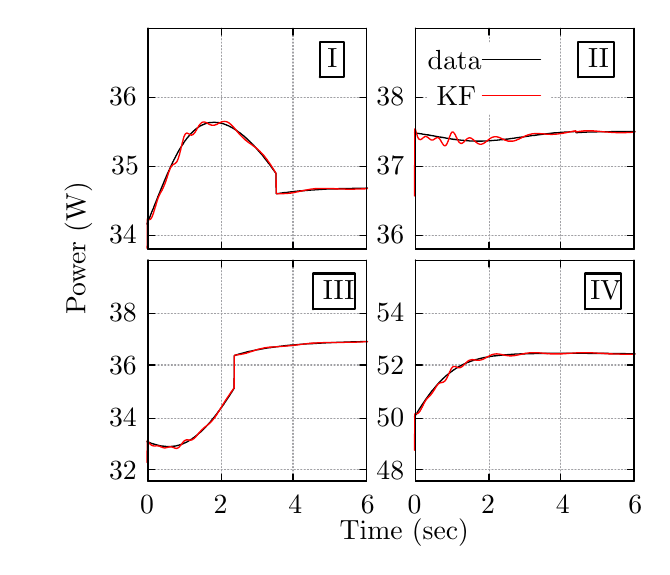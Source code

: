 
\definecolor{ca0a0a4}{RGB}{160,160,164}
\definecolor{cffffff}{RGB}{255,255,255}
\definecolor{cff0000}{RGB}{255,0,0}


\def \globalscale {1.0}
\begin{tikzpicture}[y=0.80pt, x=0.80pt, yscale=-\globalscale, xscale=\globalscale, inner sep=0pt, outer sep=0pt]
\begin{scope}[draw=black,line join=bevel,line cap=rect,even odd rule,line width=0.800pt]
  \begin{scope}[cm={{1.0,0.0,0.0,1.0,(0.0,0.0)}},draw=black,line join=bevel,line cap=rect,line width=0.800pt]
  \end{scope}
  \begin{scope}[cm={{1.007,0.0,0.0,1.007,(0.0,0.0)}},draw=black,line join=bevel,line cap=rect,line width=0.800pt]
  \end{scope}
  \begin{scope}[cm={{1.007,0.0,0.0,1.007,(0.0,0.0)}},draw=ca0a0a4,dash pattern=on 0.40pt off 0.80pt,line join=round,line cap=round,line width=0.400pt]
    \path[draw] (48.5,103.5) -- (146.5,103.5);



  \end{scope}
  \begin{scope}[cm={{1.007,0.0,0.0,1.007,(0.0,0.0)}},draw=black,line join=round,line cap=round,line width=0.480pt]
    \path[draw] (48.5,103.5) -- (51.5,103.5);



    \path[draw] (146.5,103.5) -- (143.5,103.5);



  \end{scope}
  \begin{scope}[cm={{1.007,0.0,0.0,1.007,(0.0,0.0)}},draw=black,line join=bevel,line cap=rect,line width=0.800pt]
  \end{scope}
  \begin{scope}[cm={{1.007,0.0,0.0,1.007,(31.207,107.713)}},draw=black,line join=bevel,line cap=rect,line width=0.800pt]
  \end{scope}
  \begin{scope}[cm={{1.007,0.0,0.0,1.007,(31.207,107.713)}},draw=black,line join=bevel,line cap=rect,line width=0.800pt]
  \end{scope}
  \begin{scope}[cm={{1.007,0.0,0.0,1.007,(31.207,107.713)}},draw=black,line join=bevel,line cap=rect,line width=0.800pt]
  \end{scope}
  \begin{scope}[cm={{1.007,0.0,0.0,1.007,(31.207,107.713)}},draw=black,line join=bevel,line cap=rect,line width=0.800pt]
  \end{scope}
  \begin{scope}[cm={{1.007,0.0,0.0,1.007,(31.207,107.713)}},draw=black,line join=bevel,line cap=rect,line width=0.800pt]
  \end{scope}
  \begin{scope}[cm={{1.007,0.0,0.0,1.007,(31.207,107.713)}},draw=black,line join=bevel,line cap=rect,line width=0.800pt]
    \path[fill=black] (0.0,0.0) node[above right] () {34};



  \end{scope}
  \begin{scope}[cm={{1.007,0.0,0.0,1.007,(31.207,107.713)}},draw=black,line join=bevel,line cap=rect,line width=0.800pt]
  \end{scope}
  \begin{scope}[cm={{1.007,0.0,0.0,1.007,(0.0,0.0)}},draw=black,line join=bevel,line cap=rect,line width=0.800pt]
  \end{scope}
  \begin{scope}[cm={{1.007,0.0,0.0,1.007,(0.0,0.0)}},draw=ca0a0a4,dash pattern=on 0.40pt off 0.80pt,line join=round,line cap=round,line width=0.400pt]
    \path[draw] (48.5,72.5) -- (146.5,72.5);



  \end{scope}
  \begin{scope}[cm={{1.007,0.0,0.0,1.007,(0.0,0.0)}},draw=black,line join=round,line cap=round,line width=0.480pt]
    \path[draw] (48.5,72.5) -- (51.5,72.5);



    \path[draw] (146.5,72.5) -- (143.5,72.5);



  \end{scope}
  \begin{scope}[cm={{1.007,0.0,0.0,1.007,(0.0,0.0)}},draw=black,line join=bevel,line cap=rect,line width=0.800pt]
  \end{scope}
  \begin{scope}[cm={{1.007,0.0,0.0,1.007,(32.213,76.507)}},draw=black,line join=bevel,line cap=rect,line width=0.800pt]
  \end{scope}
  \begin{scope}[cm={{1.007,0.0,0.0,1.007,(32.213,76.507)}},draw=black,line join=bevel,line cap=rect,line width=0.800pt]
  \end{scope}
  \begin{scope}[cm={{1.007,0.0,0.0,1.007,(32.213,76.507)}},draw=black,line join=bevel,line cap=rect,line width=0.800pt]
  \end{scope}
  \begin{scope}[cm={{1.007,0.0,0.0,1.007,(32.213,76.507)}},draw=black,line join=bevel,line cap=rect,line width=0.800pt]
  \end{scope}
  \begin{scope}[cm={{1.007,0.0,0.0,1.007,(32.213,76.507)}},draw=black,line join=bevel,line cap=rect,line width=0.800pt]
  \end{scope}
  \begin{scope}[cm={{1.007,0.0,0.0,1.007,(32.213,76.507)}},draw=black,line join=bevel,line cap=rect,line width=0.800pt]
    \path[fill=black] (0.0,0.0) node[above right] () {35};



  \end{scope}
  \begin{scope}[cm={{1.007,0.0,0.0,1.007,(32.213,76.507)}},draw=black,line join=bevel,line cap=rect,line width=0.800pt]
  \end{scope}
  \begin{scope}[cm={{1.007,0.0,0.0,1.007,(0.0,0.0)}},draw=black,line join=bevel,line cap=rect,line width=0.800pt]
  \end{scope}
  \begin{scope}[cm={{1.007,0.0,0.0,1.007,(0.0,0.0)}},draw=ca0a0a4,dash pattern=on 0.40pt off 0.80pt,line join=round,line cap=round,line width=0.400pt]
    \path[draw] (48.5,41.5) -- (146.5,41.5);



  \end{scope}
  \begin{scope}[cm={{1.007,0.0,0.0,1.007,(0.0,0.0)}},draw=black,line join=round,line cap=round,line width=0.480pt]
    \path[draw] (48.5,41.5) -- (51.5,41.5);



    \path[draw] (146.5,41.5) -- (143.5,41.5);



  \end{scope}
  \begin{scope}[cm={{1.007,0.0,0.0,1.007,(0.0,0.0)}},draw=black,line join=bevel,line cap=rect,line width=0.800pt]
  \end{scope}
  \begin{scope}[cm={{1.007,0.0,0.0,1.007,(31.207,45.3)}},draw=black,line join=bevel,line cap=rect,line width=0.800pt]
  \end{scope}
  \begin{scope}[cm={{1.007,0.0,0.0,1.007,(31.207,45.3)}},draw=black,line join=bevel,line cap=rect,line width=0.800pt]
  \end{scope}
  \begin{scope}[cm={{1.007,0.0,0.0,1.007,(31.207,45.3)}},draw=black,line join=bevel,line cap=rect,line width=0.800pt]
  \end{scope}
  \begin{scope}[cm={{1.007,0.0,0.0,1.007,(31.207,45.3)}},draw=black,line join=bevel,line cap=rect,line width=0.800pt]
  \end{scope}
  \begin{scope}[cm={{1.007,0.0,0.0,1.007,(31.207,45.3)}},draw=black,line join=bevel,line cap=rect,line width=0.800pt]
  \end{scope}
  \begin{scope}[cm={{1.007,0.0,0.0,1.007,(31.207,45.3)}},draw=black,line join=bevel,line cap=rect,line width=0.800pt]
    \path[fill=black] (0.0,0.0) node[above right] () {36};



  \end{scope}
  \begin{scope}[cm={{1.007,0.0,0.0,1.007,(31.207,45.3)}},draw=black,line join=bevel,line cap=rect,line width=0.800pt]
  \end{scope}
  \begin{scope}[cm={{1.007,0.0,0.0,1.007,(0.0,0.0)}},draw=black,line join=bevel,line cap=rect,line width=0.800pt]
  \end{scope}
  \begin{scope}[cm={{1.007,0.0,0.0,1.007,(0.0,0.0)}},draw=ca0a0a4,dash pattern=on 0.40pt off 0.80pt,line join=round,line cap=round,line width=0.400pt]
    \path[draw] (48.5,109.5) -- (48.5,10.5);



  \end{scope}
  \begin{scope}[cm={{1.007,0.0,0.0,1.007,(0.0,0.0)}},draw=black,line join=round,line cap=round,line width=0.480pt]
    \path[draw] (48.5,109.5) -- (48.5,106.5);



    \path[draw] (48.5,10.5) -- (48.5,13.5);



  \end{scope}
  \begin{scope}[cm={{1.007,0.0,0.0,1.007,(0.0,0.0)}},draw=black,line join=bevel,line cap=rect,line width=0.800pt]
  \end{scope}
  \begin{scope}[cm={{1.007,0.0,0.0,1.007,(48.32,125.833)}},draw=black,line join=bevel,line cap=rect,line width=0.800pt]
  \end{scope}
  \begin{scope}[cm={{1.007,0.0,0.0,1.007,(48.32,125.833)}},draw=black,line join=bevel,line cap=rect,line width=0.800pt]
  \end{scope}
  \begin{scope}[cm={{1.007,0.0,0.0,1.007,(48.32,125.833)}},draw=black,line join=bevel,line cap=rect,line width=0.800pt]
  \end{scope}
  \begin{scope}[cm={{1.007,0.0,0.0,1.007,(48.32,125.833)}},draw=black,line join=bevel,line cap=rect,line width=0.800pt]
  \end{scope}
  \begin{scope}[cm={{1.007,0.0,0.0,1.007,(48.32,125.833)}},draw=black,line join=bevel,line cap=rect,line width=0.800pt]
  \end{scope}
  \begin{scope}[cm={{1.007,0.0,0.0,1.007,(48.32,125.833)}},draw=black,line join=bevel,line cap=rect,line width=0.800pt]
  \end{scope}
  \begin{scope}[cm={{1.007,0.0,0.0,1.007,(0.0,0.0)}},draw=black,line join=bevel,line cap=rect,line width=0.800pt]
  \end{scope}
  \begin{scope}[cm={{1.007,0.0,0.0,1.007,(0.0,0.0)}},draw=ca0a0a4,dash pattern=on 0.40pt off 0.80pt,line join=round,line cap=round,line width=0.400pt]
    \path[draw] (81.5,109.5) -- (81.5,10.5);



  \end{scope}
  \begin{scope}[cm={{1.007,0.0,0.0,1.007,(0.0,0.0)}},draw=black,line join=round,line cap=round,line width=0.480pt]
    \path[draw] (81.5,109.5) -- (81.5,106.5);



    \path[draw] (81.5,10.5) -- (81.5,13.5);



  \end{scope}
  \begin{scope}[cm={{1.007,0.0,0.0,1.007,(0.0,0.0)}},draw=black,line join=bevel,line cap=rect,line width=0.800pt]
  \end{scope}
  \begin{scope}[cm={{1.007,0.0,0.0,1.007,(81.54,125.833)}},draw=black,line join=bevel,line cap=rect,line width=0.800pt]
  \end{scope}
  \begin{scope}[cm={{1.007,0.0,0.0,1.007,(81.54,125.833)}},draw=black,line join=bevel,line cap=rect,line width=0.800pt]
  \end{scope}
  \begin{scope}[cm={{1.007,0.0,0.0,1.007,(81.54,125.833)}},draw=black,line join=bevel,line cap=rect,line width=0.800pt]
  \end{scope}
  \begin{scope}[cm={{1.007,0.0,0.0,1.007,(81.54,125.833)}},draw=black,line join=bevel,line cap=rect,line width=0.800pt]
  \end{scope}
  \begin{scope}[cm={{1.007,0.0,0.0,1.007,(81.54,125.833)}},draw=black,line join=bevel,line cap=rect,line width=0.800pt]
  \end{scope}
  \begin{scope}[cm={{1.007,0.0,0.0,1.007,(81.54,125.833)}},draw=black,line join=bevel,line cap=rect,line width=0.800pt]
  \end{scope}
  \begin{scope}[cm={{1.007,0.0,0.0,1.007,(0.0,0.0)}},draw=black,line join=bevel,line cap=rect,line width=0.800pt]
  \end{scope}
  \begin{scope}[cm={{1.007,0.0,0.0,1.007,(0.0,0.0)}},draw=ca0a0a4,dash pattern=on 0.40pt off 0.80pt,line join=round,line cap=round,line width=0.400pt]
    \path[draw] (113.5,109.5) -- (113.5,10.5);



  \end{scope}
  \begin{scope}[cm={{1.007,0.0,0.0,1.007,(0.0,0.0)}},draw=black,line join=round,line cap=round,line width=0.480pt]
    \path[draw] (113.5,109.5) -- (113.5,106.5);



    \path[draw] (113.5,10.5) -- (113.5,13.5);



  \end{scope}
  \begin{scope}[cm={{1.007,0.0,0.0,1.007,(0.0,0.0)}},draw=black,line join=bevel,line cap=rect,line width=0.800pt]
  \end{scope}
  \begin{scope}[cm={{1.007,0.0,0.0,1.007,(114.76,125.833)}},draw=black,line join=bevel,line cap=rect,line width=0.800pt]
  \end{scope}
  \begin{scope}[cm={{1.007,0.0,0.0,1.007,(114.76,125.833)}},draw=black,line join=bevel,line cap=rect,line width=0.800pt]
  \end{scope}
  \begin{scope}[cm={{1.007,0.0,0.0,1.007,(114.76,125.833)}},draw=black,line join=bevel,line cap=rect,line width=0.800pt]
  \end{scope}
  \begin{scope}[cm={{1.007,0.0,0.0,1.007,(114.76,125.833)}},draw=black,line join=bevel,line cap=rect,line width=0.800pt]
  \end{scope}
  \begin{scope}[cm={{1.007,0.0,0.0,1.007,(114.76,125.833)}},draw=black,line join=bevel,line cap=rect,line width=0.800pt]
  \end{scope}
  \begin{scope}[cm={{1.007,0.0,0.0,1.007,(114.76,125.833)}},draw=black,line join=bevel,line cap=rect,line width=0.800pt]
  \end{scope}
  \begin{scope}[cm={{1.007,0.0,0.0,1.007,(0.0,0.0)}},draw=black,line join=bevel,line cap=rect,line width=0.800pt]
  \end{scope}
  \begin{scope}[cm={{1.007,0.0,0.0,1.007,(0.0,0.0)}},draw=ca0a0a4,dash pattern=on 0.40pt off 0.80pt,line join=round,line cap=round,line width=0.400pt]
    \path[draw] (146.5,109.5) -- (146.5,10.5);



  \end{scope}
  \begin{scope}[cm={{1.007,0.0,0.0,1.007,(0.0,0.0)}},draw=black,line join=round,line cap=round,line width=0.480pt]
    \path[draw] (146.5,109.5) -- (146.5,106.5);



    \path[draw] (146.5,10.5) -- (146.5,13.5);



  \end{scope}
  \begin{scope}[cm={{1.007,0.0,0.0,1.007,(0.0,0.0)}},draw=black,line join=bevel,line cap=rect,line width=0.800pt]
  \end{scope}
  \begin{scope}[cm={{1.007,0.0,0.0,1.007,(147.98,125.833)}},draw=black,line join=bevel,line cap=rect,line width=0.800pt]
  \end{scope}
  \begin{scope}[cm={{1.007,0.0,0.0,1.007,(147.98,125.833)}},draw=black,line join=bevel,line cap=rect,line width=0.800pt]
  \end{scope}
  \begin{scope}[cm={{1.007,0.0,0.0,1.007,(147.98,125.833)}},draw=black,line join=bevel,line cap=rect,line width=0.800pt]
  \end{scope}
  \begin{scope}[cm={{1.007,0.0,0.0,1.007,(147.98,125.833)}},draw=black,line join=bevel,line cap=rect,line width=0.800pt]
  \end{scope}
  \begin{scope}[cm={{1.007,0.0,0.0,1.007,(147.98,125.833)}},draw=black,line join=bevel,line cap=rect,line width=0.800pt]
  \end{scope}
  \begin{scope}[cm={{1.007,0.0,0.0,1.007,(147.98,125.833)}},draw=black,line join=bevel,line cap=rect,line width=0.800pt]
  \end{scope}
  \begin{scope}[cm={{1.007,0.0,0.0,1.007,(0.0,0.0)}},draw=black,line join=bevel,line cap=rect,line width=0.800pt]
  \end{scope}
  \begin{scope}[cm={{1.007,0.0,0.0,1.007,(0.0,0.0)}},draw=black,line join=round,line cap=round,line width=0.480pt]
    \path[draw] (48.5,10.5) -- (48.5,109.5) -- (146.5,109.5) -- (146.5,10.5) -- (48.5,10.5);



  \end{scope}
  \begin{scope}[cm={{1.007,0.0,0.0,1.007,(0.0,0.0)}},draw=black,line join=bevel,line cap=rect,line width=0.800pt]
  \end{scope}
  \begin{scope}[cm={{1.007,0.0,0.0,1.007,(0.0,0.0)}},draw=black,line join=bevel,line cap=rect,line width=0.800pt]
  \end{scope}
  \begin{scope}[cm={{1.007,0.0,0.0,1.007,(0.0,0.0)}},fill=cffffff]
    \path[fill,rounded corners=0.0cm] (126.0,16.0) rectangle (137.0,32.0);



  \end{scope}
  \begin{scope}[cm={{1.007,0.0,0.0,1.007,(0.0,0.0)}},draw=black,line join=bevel,line cap=rect,line width=0.800pt]
  \end{scope}
  \begin{scope}[cm={{1.007,0.0,0.0,1.007,(0.0,0.0)}},draw=black,line join=bevel,line cap=rect,line width=0.800pt]
  \end{scope}
  \begin{scope}[cm={{1.007,0.0,0.0,1.007,(0.0,0.0)}},draw=black,line join=round,line cap=round,line width=0.800pt]
    \path[draw] (125.5,32.5) -- (125.5,16.5) -- (136.5,16.5) -- (136.5,32.5) -- (125.5,32.5);



  \end{scope}
  \begin{scope}[cm={{1.007,0.0,0.0,1.007,(0.0,0.0)}},draw=black,line join=bevel,line cap=rect,line width=0.800pt]
  \end{scope}
  \begin{scope}[cm={{1.007,0.0,0.0,1.007,(129.86,28.187)}},draw=black,line join=bevel,line cap=rect,line width=0.800pt]
  \end{scope}
  \begin{scope}[cm={{1.007,0.0,0.0,1.007,(129.86,28.187)}},draw=black,line join=bevel,line cap=rect,line width=0.800pt]
  \end{scope}
  \begin{scope}[cm={{1.007,0.0,0.0,1.007,(129.86,28.187)}},draw=black,line join=bevel,line cap=rect,line width=0.800pt]
  \end{scope}
  \begin{scope}[cm={{1.007,0.0,0.0,1.007,(129.86,28.187)}},draw=black,line join=bevel,line cap=rect,line width=0.800pt]
  \end{scope}
  \begin{scope}[cm={{1.007,0.0,0.0,1.007,(129.86,28.187)}},draw=black,line join=bevel,line cap=rect,line width=0.800pt]
  \end{scope}
  \begin{scope}[cm={{1.007,0.0,0.0,1.007,(129.86,28.187)}},draw=black,line join=bevel,line cap=rect,line width=0.800pt]
    \path[fill=black] (0.0,0.0) node[above right] () {I};



  \end{scope}
  \begin{scope}[cm={{1.007,0.0,0.0,1.007,(129.86,28.187)}},draw=black,line join=bevel,line cap=rect,line width=0.800pt]
  \end{scope}
  \begin{scope}[cm={{0.0,-1.007,1.007,0.0,(21.14,139.927)}},draw=black,line join=bevel,line cap=rect,line width=0.800pt]
  \end{scope}
  \begin{scope}[cm={{0.0,-1.007,1.007,0.0,(21.14,139.927)}},draw=black,line join=bevel,line cap=rect,line width=0.800pt]
  \end{scope}
  \begin{scope}[cm={{0.0,-1.007,1.007,0.0,(21.14,139.927)}},draw=black,line join=bevel,line cap=rect,line width=0.800pt]
  \end{scope}
  \begin{scope}[cm={{0.0,-1.007,1.007,0.0,(21.14,139.927)}},draw=black,line join=bevel,line cap=rect,line width=0.800pt]
  \end{scope}
  \begin{scope}[cm={{0.0,-1.007,1.007,0.0,(21.14,139.927)}},draw=black,line join=bevel,line cap=rect,line width=0.800pt]
  \end{scope}
  \begin{scope}[cm={{0.0,-1.007,1.007,0.0,(11.14,139.927)}},draw=black,line join=bevel,line cap=rect,line width=0.800pt]
    \path[fill=black] (0.0,0.0) node[above right] () {\rotatebox{90}{Power (W)}};



  \end{scope}
  \begin{scope}[cm={{0.0,-1.007,1.007,0.0,(21.14,139.927)}},draw=black,line join=bevel,line cap=rect,line width=0.800pt]
  \end{scope}
  \begin{scope}[cm={{1.007,0.0,0.0,1.007,(0.0,0.0)}},draw=black,line join=bevel,line cap=rect,line width=0.800pt]
  \end{scope}
  \begin{scope}[cm={{1.007,0.0,0.0,1.007,(0.0,0.0)}},draw=black,line join=bevel,line cap=rect,line width=0.800pt]
  \end{scope}
  \begin{scope}[cm={{1.007,0.0,0.0,1.007,(0.0,0.0)}},draw=black,line join=bevel,line cap=rect,line width=0.800pt]
  \end{scope}
  \begin{scope}[cm={{1.007,0.0,0.0,1.007,(0.0,0.0)}},draw=black,line join=round,line cap=round,line width=0.480pt]
    \path[draw] (48.0,98.3) -- (48.0,98.3) -- (48.2,97.9) -- (48.3,97.5) -- (48.5,97.1) -- (48.7,96.7) -- (48.8,96.3) -- (49.0,95.9) -- (49.2,95.5) -- (49.3,95.1) -- (49.5,94.7) -- (49.6,94.3) -- (49.8,93.8) -- (50.0,93.4) -- (50.1,93.0) -- (50.3,92.6) -- (50.5,92.2) -- (50.6,91.8) -- (50.8,91.4) -- (51.0,91.0) -- (51.1,90.6) -- (51.3,90.1) -- (51.5,89.7) -- (51.6,89.3) -- (51.8,88.9) -- (52.0,88.5) -- (52.1,88.1) -- (52.3,87.7) -- (52.5,87.3) -- (52.6,86.8) -- (52.8,86.4) -- (52.9,86.0) -- (53.1,85.6) -- (53.3,85.2) -- (53.4,84.8) -- (53.6,84.4) -- (53.8,84.0) -- (53.9,83.6) -- (54.1,83.2) -- (54.3,82.8) -- (54.4,82.3) -- (54.6,81.9) -- (54.8,81.5) -- (54.9,81.1) -- (55.1,80.7) -- (55.3,80.3) -- (55.4,80.0) -- (55.6,79.6) -- (55.7,79.2) -- (55.9,78.8) -- (56.1,78.4) -- (56.2,78.0) -- (56.4,77.6) -- (56.6,77.2) -- (56.7,76.8) -- (56.9,76.4) -- (57.1,76.1) -- (57.2,75.7) -- (57.4,75.3) -- (57.6,75.0) -- (57.7,74.6) -- (57.9,74.2) -- (58.1,73.9) -- (58.2,73.5) -- (58.4,73.1) -- (58.5,72.8) -- (58.7,72.4) -- (58.9,72.1) -- (59.0,71.7) -- (59.2,71.4) -- (59.4,71.0) -- (59.5,70.7) -- (59.7,70.3) -- (59.9,70.0) -- (60.0,69.7) -- (60.2,69.3) -- (60.4,69.0) -- (60.5,68.7) -- (60.7,68.4) -- (60.9,68.1) -- (61.0,67.7) -- (61.2,67.4) -- (61.4,67.1) -- (61.5,66.8) -- (61.7,66.5) -- (61.8,66.2) -- (62.0,65.9) -- (62.2,65.6) -- (62.3,65.3) -- (62.5,65.0) -- (62.7,64.8) -- (62.8,64.5) -- (63.0,64.2) -- (63.2,63.9) -- (63.3,63.7) -- (63.5,63.4) -- (63.7,63.1) -- (63.8,62.9) -- (64.0,62.6) -- (64.2,62.4) -- (64.3,62.1) -- (64.5,61.9) -- (64.6,61.6) -- (64.8,61.4) -- (65.0,61.1) -- (65.1,60.9) -- (65.3,60.7) -- (65.5,60.5) -- (65.6,60.3) -- (65.8,60.0) -- (66.0,59.8) -- (66.1,59.6) -- (66.3,59.4) -- (66.5,59.2) -- (66.6,59.0) -- (66.8,58.8) -- (67.0,58.6) -- (67.1,58.4) -- (67.3,58.2) -- (67.5,58.1) -- (67.6,57.9) -- (67.8,57.7) -- (67.9,57.5) -- (68.1,57.4) -- (68.3,57.2) -- (68.4,57.0) -- (68.6,56.9) -- (68.8,56.7) -- (68.9,56.5) -- (69.1,56.4) -- (69.3,56.3) -- (69.4,56.1) -- (69.6,56.0) -- (69.8,55.8) -- (69.9,55.7) -- (70.1,55.6) -- (70.3,55.4) -- (70.4,55.3) -- (70.6,55.2) -- (70.7,55.1) -- (70.9,55.0) -- (71.1,54.9) -- (71.2,54.8) -- (71.4,54.6) -- (71.6,54.5) -- (71.7,54.4) -- (71.9,54.3) -- (72.1,54.2) -- (72.2,54.1) -- (72.4,54.1) -- (72.6,54.0) -- (72.7,53.9) -- (72.9,53.8) -- (73.1,53.7) -- (73.2,53.7) -- (73.4,53.6) -- (73.5,53.5) -- (73.7,53.5) -- (73.9,53.4) -- (74.0,53.3) -- (74.2,53.3) -- (74.4,53.2) -- (74.5,53.2) -- (74.7,53.1) -- (74.9,53.1) -- (75.0,53.0) -- (75.2,53.0) -- (75.4,52.9) -- (75.5,52.9) -- (75.7,52.9) -- (75.9,52.8) -- (76.0,52.8) -- (76.2,52.8) -- (76.4,52.8) -- (76.5,52.7) -- (76.7,52.7) -- (76.8,52.7) -- (77.0,52.7) -- (77.2,52.7) -- (77.3,52.7) -- (77.5,52.7) -- (77.7,52.6) -- (77.8,52.6) -- (78.0,52.6) -- (78.2,52.6) -- (78.3,52.6) -- (78.5,52.6) -- (78.7,52.7) -- (78.8,52.7) -- (79.0,52.7) -- (79.2,52.7) -- (79.3,52.7) -- (79.5,52.7) -- (79.6,52.8) -- (79.8,52.8) -- (80.0,52.8) -- (80.1,52.8) -- (80.3,52.8) -- (80.5,52.9) -- (80.6,52.9) -- (80.8,52.9) -- (81.0,53.0) -- (81.1,53.0) -- (81.3,53.1) -- (81.5,53.1) -- (81.6,53.2) -- (81.8,53.2) -- (82.0,53.2) -- (82.1,53.3) -- (82.3,53.3) -- (82.5,53.4) -- (82.6,53.4) -- (82.8,53.5) -- (82.9,53.6) -- (83.1,53.6) -- (83.3,53.7) -- (83.4,53.7) -- (83.6,53.8) -- (83.8,53.9) -- (83.9,54.0) -- (84.1,54.0) -- (84.3,54.1) -- (84.4,54.2) -- (84.6,54.2) -- (84.8,54.3) -- (84.9,54.4) -- (85.1,54.5) -- (85.3,54.6) -- (85.4,54.7) -- (85.6,54.7) -- (85.7,54.8) -- (85.9,54.9) -- (86.1,55.0) -- (86.2,55.1) -- (86.4,55.2) -- (86.6,55.3) -- (86.7,55.4) -- (86.9,55.5) -- (87.1,55.6) -- (87.2,55.7) -- (87.4,55.8) -- (87.6,55.9) -- (87.7,56.0) -- (87.9,56.1) -- (88.1,56.2) -- (88.2,56.3) -- (88.4,56.5) -- (88.5,56.6) -- (88.7,56.7) -- (88.9,56.8) -- (89.0,56.9) -- (89.2,57.0) -- (89.4,57.2) -- (89.5,57.3) -- (89.7,57.4) -- (89.9,57.5) -- (90.0,57.7) -- (90.2,57.8) -- (90.4,57.9) -- (90.5,58.1) -- (90.7,58.2) -- (90.9,58.3) -- (91.0,58.5) -- (91.2,58.6) -- (91.4,58.7) -- (91.5,58.9) -- (91.7,59.0) -- (91.8,59.1) -- (92.0,59.3) -- (92.2,59.4) -- (92.3,59.6) -- (92.5,59.7) -- (92.7,59.9) -- (92.8,60.0) -- (93.0,60.2) -- (93.2,60.3) -- (93.3,60.5) -- (93.5,60.7) -- (93.7,60.8) -- (93.8,61.0) -- (94.0,61.1) -- (94.2,61.3) -- (94.3,61.5) -- (94.5,61.6) -- (94.6,61.8) -- (94.8,61.9) -- (95.0,62.1) -- (95.1,62.3) -- (95.3,62.4) -- (95.5,62.6) -- (95.6,62.8) -- (95.8,62.9) -- (96.0,63.1) -- (96.1,63.3) -- (96.3,63.5) -- (96.5,63.6) -- (96.6,63.8) -- (96.8,64.0) -- (97.0,64.2) -- (97.1,64.4) -- (97.3,64.6) -- (97.5,64.7) -- (97.6,64.9) -- (97.8,65.1) -- (97.9,65.3) -- (98.1,65.5) -- (98.3,65.7) -- (98.4,65.9) -- (98.6,66.0) -- (98.8,66.3) -- (98.9,66.5) -- (99.1,66.6) -- (99.3,66.9) -- (99.4,67.0) -- (99.6,67.2) -- (99.8,67.4) -- (99.9,67.6) -- (100.1,67.8) -- (100.3,68.1) -- (100.4,68.2) -- (100.6,68.5) -- (100.7,68.7) -- (100.9,68.9) -- (101.1,69.1) -- (101.2,69.3) -- (101.4,69.5) -- (101.6,69.7) -- (101.7,69.9) -- (101.9,70.1) -- (102.1,70.3) -- (102.2,70.6) -- (102.4,70.8) -- (102.6,71.0) -- (102.7,71.2) -- (102.9,71.4) -- (103.1,71.7) -- (103.2,71.9) -- (103.4,72.1) -- (103.6,72.3) -- (103.7,72.6) -- (103.9,72.8) -- (104.0,73.0) -- (104.2,73.2) -- (104.4,73.5) -- (104.5,73.7) -- (104.7,73.9) -- (104.9,74.2) -- (105.0,74.4) -- (105.2,74.6) -- (105.4,74.9) -- (105.5,75.1) -- (105.7,75.3) -- (105.9,75.6) -- (106.0,84.7) -- (106.2,84.7) -- (106.4,84.7) -- (106.5,84.6) -- (106.7,84.6) -- (106.8,84.6) -- (107.0,84.6) -- (107.2,84.6) -- (107.3,84.5) -- (107.5,84.5) -- (107.7,84.5) -- (107.8,84.5) -- (108.0,84.4) -- (108.2,84.4) -- (108.3,84.4) -- (108.5,84.4) -- (108.7,84.3) -- (108.8,84.3) -- (109.0,84.3) -- (109.2,84.3) -- (109.3,84.2) -- (109.5,84.2) -- (109.6,84.2) -- (109.8,84.2) -- (110.0,84.2) -- (110.1,84.1) -- (110.3,84.1) -- (110.5,84.1) -- (110.6,84.1) -- (110.8,84.1) -- (111.0,84.0) -- (111.1,84.0) -- (111.3,84.0) -- (111.5,84.0) -- (111.6,83.9) -- (111.8,83.9) -- (112.0,83.9) -- (112.1,83.9) -- (112.3,83.9) -- (112.5,83.8) -- (112.6,83.8) -- (112.8,83.8) -- (112.9,83.8) -- (113.1,83.8) -- (113.3,83.8) -- (113.4,83.8) -- (113.6,83.7) -- (113.8,83.7) -- (113.9,83.7) -- (114.1,83.7) -- (114.3,83.7) -- (114.4,83.6) -- (114.6,83.6) -- (114.8,83.6) -- (114.9,83.6) -- (115.1,83.6) -- (115.3,83.6) -- (115.4,83.5) -- (115.6,83.5) -- (115.7,83.5) -- (115.9,83.5) -- (116.1,83.5) -- (116.2,83.5) -- (116.4,83.4) -- (116.6,83.4) -- (116.7,83.4) -- (116.9,83.4) -- (117.1,83.4) -- (117.2,83.4) -- (117.4,83.4) -- (117.6,83.4) -- (117.7,83.4) -- (117.9,83.3) -- (118.1,83.3) -- (118.2,83.3) -- (118.4,83.3) -- (118.6,83.3) -- (118.7,83.3) -- (118.9,83.2) -- (119.0,83.2) -- (119.2,83.2) -- (119.4,83.2) -- (119.5,83.2) -- (119.7,83.2) -- (119.9,83.2) -- (120.0,83.2) -- (120.2,83.1) -- (120.4,83.1) -- (120.5,83.1) -- (120.7,83.1) -- (120.9,83.1) -- (121.0,83.1) -- (121.2,83.1) -- (121.4,83.1) -- (121.5,83.0) -- (121.7,83.0) -- (121.8,83.0) -- (122.0,83.0) -- (122.2,83.0) -- (122.3,83.0) -- (122.5,83.0) -- (122.7,83.0) -- (122.8,83.0) -- (123.0,83.0) -- (123.2,83.0) -- (123.3,82.9) -- (123.5,82.9) -- (123.7,82.9) -- (123.8,82.9) -- (124.0,82.9) -- (124.2,82.9) -- (124.3,82.9) -- (124.5,82.9) -- (124.6,82.9) -- (124.8,82.9) -- (125.0,82.8) -- (125.1,82.8) -- (125.3,82.8) -- (125.5,82.8) -- (125.6,82.8) -- (125.8,82.8) -- (126.0,82.8) -- (126.1,82.8) -- (126.3,82.8) -- (126.5,82.8) -- (126.6,82.7) -- (126.8,82.7) -- (127.0,82.7) -- (127.1,82.7) -- (127.3,82.7) -- (127.5,82.7) -- (127.6,82.7) -- (127.8,82.7) -- (127.9,82.7) -- (128.1,82.7) -- (128.3,82.7) -- (128.4,82.6) -- (128.6,82.6) -- (128.8,82.6) -- (128.9,82.6) -- (129.1,82.6) -- (129.3,82.6) -- (129.4,82.6) -- (129.6,82.6) -- (129.8,82.6) -- (129.9,82.6) -- (130.1,82.6) -- (130.3,82.6) -- (130.4,82.6) -- (130.6,82.6) -- (130.7,82.6) -- (130.9,82.6) -- (131.1,82.6) -- (131.2,82.6) -- (131.4,82.5) -- (131.6,82.5) -- (131.7,82.5) -- (131.9,82.5) -- (132.1,82.5) -- (132.2,82.5) -- (132.4,82.5) -- (132.6,82.5) -- (132.7,82.5) -- (132.9,82.5) -- (133.1,82.5) -- (133.2,82.5) -- (133.4,82.5) -- (133.6,82.5) -- (133.7,82.5) -- (133.9,82.4) -- (134.0,82.4) -- (134.2,82.4) -- (134.4,82.4) -- (134.5,82.4) -- (134.7,82.4) -- (134.9,82.4) -- (135.0,82.4) -- (135.2,82.4) -- (135.4,82.4) -- (135.5,82.4) -- (135.7,82.4) -- (135.9,82.4) -- (136.0,82.4) -- (136.2,82.4) -- (136.4,82.4) -- (136.5,82.4) -- (136.7,82.4) -- (136.8,82.3) -- (137.0,82.3) -- (137.2,82.3) -- (137.3,82.3) -- (137.5,82.3) -- (137.7,82.3) -- (137.8,82.3) -- (138.0,82.3) -- (138.2,82.3) -- (138.3,82.3) -- (138.5,82.3) -- (138.7,82.3) -- (138.8,82.3) -- (139.0,82.3) -- (139.2,82.3) -- (139.3,82.3) -- (139.5,82.3) -- (139.6,82.3) -- (139.8,82.3) -- (140.0,82.3) -- (140.1,82.3) -- (140.3,82.2) -- (140.5,82.2) -- (140.6,82.2) -- (140.8,82.2) -- (141.0,82.2) -- (141.1,82.2) -- (141.3,82.2) -- (141.5,82.2) -- (141.6,82.2) -- (141.8,82.2) -- (142.0,82.2) -- (142.1,82.2) -- (142.3,82.2) -- (142.5,82.2) -- (142.6,82.2) -- (142.8,82.2) -- (142.9,82.2) -- (143.1,82.2) -- (143.3,82.2) -- (143.4,82.2) -- (143.6,82.2) -- (143.8,82.2) -- (143.9,82.2) -- (144.1,82.2) -- (144.3,82.2) -- (144.4,82.2) -- (144.6,82.2) -- (144.8,82.2) -- (144.9,82.2) -- (145.1,82.2) -- (145.3,82.2) -- (145.4,82.2) -- (145.6,82.2) -- (145.7,82.2) -- (145.9,82.2) -- (146.1,82.2) -- (146.2,82.2) -- (146.4,82.1) -- (146.6,82.1) -- (146.7,82.1) -- (146.9,82.1);



  \end{scope}
  \begin{scope}[cm={{1.007,0.0,0.0,1.007,(0.0,0.0)}},draw=black,line join=bevel,line cap=rect,line width=0.800pt]
  \end{scope}
  \begin{scope}[cm={{1.007,0.0,0.0,1.007,(0.0,0.0)}},draw=black,line join=bevel,line cap=rect,line width=0.800pt]
  \end{scope}
  \begin{scope}[cm={{1.007,0.0,0.0,1.007,(0.0,0.0)}},draw=black,line join=bevel,line cap=rect,line width=0.800pt]
  \end{scope}
  \begin{scope}[cm={{1.007,0.0,0.0,1.007,(0.0,0.0)}},draw=black,line join=bevel,line cap=rect,line width=0.800pt]
  \end{scope}
  \begin{scope}[cm={{1.007,0.0,0.0,1.007,(0.0,0.0)}},draw=cff0000,line join=round,line cap=round,line width=0.480pt]
    \path[draw] (48.1,109.2) -- (48.2,96.3) -- (48.3,95.7) -- (48.5,95.9) -- (48.7,96.0) -- (48.8,96.2) -- (49.0,96.2) -- (49.2,96.3) -- (49.3,96.2) -- (49.5,96.2) -- (49.6,96.1) -- (49.8,95.9) -- (50.0,95.6) -- (50.1,95.4) -- (50.3,95.0) -- (50.5,94.6) -- (50.6,94.2) -- (50.8,93.7) -- (51.0,93.3) -- (51.1,92.7) -- (51.3,92.2) -- (51.5,91.6) -- (51.6,91.1) -- (51.8,90.5) -- (52.0,90.0) -- (52.1,89.4) -- (52.3,88.8) -- (52.5,88.3) -- (52.6,87.8) -- (52.8,87.3) -- (52.9,86.9) -- (53.1,86.4) -- (53.3,86.0) -- (53.4,85.6) -- (53.6,85.3) -- (53.8,84.9) -- (53.9,84.6) -- (54.1,84.3) -- (54.3,84.0) -- (54.4,83.7) -- (54.6,83.4) -- (54.8,83.1) -- (54.9,82.8) -- (55.1,82.4) -- (55.3,82.1) -- (55.4,81.7) -- (55.6,81.4) -- (55.7,81.0) -- (55.9,80.6) -- (56.1,80.2) -- (56.2,79.7) -- (56.4,79.3) -- (56.6,78.8) -- (56.7,78.3) -- (56.9,77.8) -- (57.1,77.3) -- (57.2,76.8) -- (57.4,76.2) -- (57.6,75.7) -- (57.7,75.2) -- (57.9,74.8) -- (58.1,74.3) -- (58.2,73.9) -- (58.4,73.5) -- (58.5,73.2) -- (58.7,72.9) -- (58.9,72.6) -- (59.0,72.3) -- (59.2,72.1) -- (59.4,71.9) -- (59.5,71.8) -- (59.7,71.7) -- (59.9,71.5) -- (60.0,71.4) -- (60.2,71.4) -- (60.4,71.3) -- (60.5,71.2) -- (60.7,71.1) -- (60.9,70.9) -- (61.0,70.8) -- (61.2,70.6) -- (61.4,70.4) -- (61.5,70.1) -- (61.7,69.8) -- (61.8,69.4) -- (62.0,69.0) -- (62.2,68.5) -- (62.3,68.0) -- (62.5,67.4) -- (62.7,66.9) -- (62.8,66.2) -- (63.0,65.5) -- (63.2,64.8) -- (63.3,64.1) -- (63.5,63.4) -- (63.7,62.7) -- (63.8,62.0) -- (64.0,61.3) -- (64.2,60.7) -- (64.3,60.1) -- (64.5,59.6) -- (64.6,59.1) -- (64.8,58.7) -- (65.0,58.3) -- (65.1,58.1) -- (65.3,57.8) -- (65.5,57.7) -- (65.6,57.6) -- (65.8,57.5) -- (66.0,57.5) -- (66.1,57.5) -- (66.3,57.6) -- (66.5,57.7) -- (66.6,57.8) -- (66.8,57.8) -- (67.0,57.9) -- (67.1,58.1) -- (67.3,58.2) -- (67.5,58.2) -- (67.6,58.3) -- (67.8,58.3) -- (67.9,58.4) -- (68.1,58.4) -- (68.3,58.3) -- (68.4,58.2) -- (68.6,58.2) -- (68.8,58.1) -- (68.9,57.9) -- (69.1,57.7) -- (69.3,57.5) -- (69.4,57.3) -- (69.6,57.1) -- (69.8,56.8) -- (69.9,56.5) -- (70.1,56.3) -- (70.3,56.0) -- (70.4,55.7) -- (70.6,55.4) -- (70.7,55.1) -- (70.9,54.9) -- (71.1,54.6) -- (71.2,54.3) -- (71.4,54.1) -- (71.6,53.8) -- (71.7,53.6) -- (71.9,53.4) -- (72.1,53.2) -- (72.2,53.1) -- (72.4,52.9) -- (72.6,52.8) -- (72.7,52.7) -- (72.9,52.6) -- (73.1,52.6) -- (73.2,52.5) -- (73.4,52.5) -- (73.5,52.5) -- (73.7,52.5) -- (73.9,52.5) -- (74.0,52.6) -- (74.2,52.6) -- (74.4,52.7) -- (74.5,52.8) -- (74.7,52.8) -- (74.9,52.9) -- (75.0,53.0) -- (75.2,53.1) -- (75.4,53.2) -- (75.5,53.3) -- (75.7,53.4) -- (75.9,53.5) -- (76.0,53.6) -- (76.2,53.7) -- (76.4,53.7) -- (76.5,53.8) -- (76.7,53.8) -- (76.8,53.9) -- (77.0,53.9) -- (77.2,54.0) -- (77.3,54.0) -- (77.5,54.0) -- (77.7,54.0) -- (77.8,54.0) -- (78.0,54.0) -- (78.2,53.9) -- (78.3,53.9) -- (78.5,53.9) -- (78.7,53.8) -- (78.8,53.7) -- (79.0,53.7) -- (79.2,53.6) -- (79.3,53.6) -- (79.5,53.5) -- (79.6,53.4) -- (79.8,53.3) -- (80.0,53.2) -- (80.1,53.1) -- (80.3,53.0) -- (80.5,53.0) -- (80.6,52.9) -- (80.8,52.8) -- (81.0,52.7) -- (81.1,52.6) -- (81.3,52.6) -- (81.5,52.5) -- (81.6,52.4) -- (81.8,52.4) -- (82.0,52.4) -- (82.1,52.3) -- (82.3,52.3) -- (82.5,52.3) -- (82.6,52.3) -- (82.8,52.2) -- (82.9,52.3) -- (83.1,52.3) -- (83.3,52.3) -- (83.4,52.3) -- (83.6,52.4) -- (83.8,52.4) -- (83.9,52.5) -- (84.1,52.5) -- (84.3,52.6) -- (84.4,52.7) -- (84.6,52.8) -- (84.8,52.9) -- (84.9,53.0) -- (85.1,53.2) -- (85.3,53.3) -- (85.4,53.4) -- (85.6,53.6) -- (85.7,53.7) -- (85.9,53.9) -- (86.1,54.1) -- (86.2,54.2) -- (86.4,54.4) -- (86.6,54.5) -- (86.7,54.7) -- (86.9,54.9) -- (87.1,55.1) -- (87.2,55.3) -- (87.4,55.5) -- (87.6,55.7) -- (87.7,55.9) -- (87.9,56.1) -- (88.1,56.2) -- (88.2,56.5) -- (88.4,56.6) -- (88.5,56.8) -- (88.7,57.0) -- (88.9,57.2) -- (89.0,57.4) -- (89.2,57.6) -- (89.4,57.8) -- (89.5,58.0) -- (89.7,58.2) -- (89.9,58.3) -- (90.0,58.5) -- (90.2,58.7) -- (90.4,58.9) -- (90.5,59.0) -- (90.7,59.2) -- (90.9,59.4) -- (91.0,59.5) -- (91.2,59.7) -- (91.4,59.8) -- (91.5,60.0) -- (91.7,60.1) -- (91.8,60.3) -- (92.0,60.4) -- (92.2,60.6) -- (92.3,60.7) -- (92.5,60.8) -- (92.7,61.0) -- (92.8,61.1) -- (93.0,61.2) -- (93.2,61.4) -- (93.3,61.5) -- (93.5,61.6) -- (93.7,61.7) -- (93.8,61.9) -- (94.0,62.0) -- (94.2,62.1) -- (94.3,62.2) -- (94.5,62.3) -- (94.6,62.4) -- (94.8,62.6) -- (95.0,62.7) -- (95.1,62.8) -- (95.3,62.9) -- (95.5,63.0) -- (95.6,63.2) -- (95.8,63.3) -- (96.0,63.4) -- (96.1,63.5) -- (96.3,63.6) -- (96.5,63.7) -- (96.6,63.9) -- (96.8,64.0) -- (97.0,64.1) -- (97.1,64.3) -- (97.3,64.4) -- (97.5,64.5) -- (97.6,64.7) -- (97.8,64.8) -- (97.9,65.0) -- (98.1,65.1) -- (98.3,65.3) -- (98.4,65.4) -- (98.6,65.6) -- (98.8,65.7) -- (98.9,65.9) -- (99.1,66.1) -- (99.3,66.3) -- (99.4,66.4) -- (99.6,66.6) -- (99.8,66.8) -- (99.9,67.0) -- (100.1,67.2) -- (100.3,67.3) -- (100.4,67.5) -- (100.6,67.7) -- (100.7,67.9) -- (100.9,68.1) -- (101.1,68.4) -- (101.2,68.5) -- (101.4,68.8) -- (101.6,69.0) -- (101.7,69.2) -- (101.9,69.4) -- (102.1,69.7) -- (102.2,69.9) -- (102.4,70.1) -- (102.6,70.4) -- (102.7,70.6) -- (102.9,70.8) -- (103.1,71.1) -- (103.2,71.3) -- (103.4,71.6) -- (103.6,71.8) -- (103.7,72.1) -- (103.9,72.3) -- (104.0,72.6) -- (104.2,72.8) -- (104.4,73.1) -- (104.5,73.3) -- (104.7,73.6) -- (104.9,73.9) -- (105.0,74.1) -- (105.2,74.4) -- (105.4,74.7) -- (105.5,74.9) -- (105.7,75.2) -- (105.9,75.5) -- (106.0,84.4) -- (106.2,84.6) -- (106.4,84.7) -- (106.5,84.7) -- (106.7,84.7) -- (106.8,84.7) -- (107.0,84.7) -- (107.2,84.7) -- (107.3,84.7) -- (107.5,84.7) -- (107.7,84.7) -- (107.8,84.7) -- (108.0,84.7) -- (108.2,84.7) -- (108.3,84.7) -- (108.5,84.7) -- (108.7,84.7) -- (108.8,84.7) -- (109.0,84.7) -- (109.2,84.7) -- (109.3,84.7) -- (109.5,84.7) -- (109.6,84.6) -- (109.8,84.6) -- (110.0,84.6) -- (110.1,84.6) -- (110.3,84.6) -- (110.5,84.6) -- (110.6,84.6) -- (110.8,84.6) -- (111.0,84.6) -- (111.1,84.6) -- (111.3,84.5) -- (111.5,84.5) -- (111.6,84.5) -- (111.8,84.5) -- (112.0,84.5) -- (112.1,84.4) -- (112.3,84.4) -- (112.5,84.4) -- (112.6,84.4) -- (112.8,84.3) -- (112.9,84.3) -- (113.1,84.3) -- (113.3,84.3) -- (113.4,84.2) -- (113.6,84.2) -- (113.8,84.2) -- (113.9,84.2) -- (114.1,84.1) -- (114.3,84.1) -- (114.4,84.1) -- (114.6,84.0) -- (114.8,84.0) -- (114.9,83.9) -- (115.1,83.9) -- (115.3,83.9) -- (115.4,83.8) -- (115.6,83.8) -- (115.7,83.8) -- (115.9,83.8) -- (116.1,83.7) -- (116.2,83.7) -- (116.4,83.6) -- (116.6,83.6) -- (116.7,83.6) -- (116.9,83.5) -- (117.1,83.5) -- (117.2,83.5) -- (117.4,83.4) -- (117.6,83.4) -- (117.7,83.4) -- (117.9,83.3) -- (118.1,83.3) -- (118.2,83.3) -- (118.4,83.2) -- (118.6,83.2) -- (118.7,83.1) -- (118.9,83.1) -- (119.0,83.1) -- (119.2,83.0) -- (119.4,83.0) -- (119.5,83.0) -- (119.7,83.0) -- (119.9,82.9) -- (120.0,82.9) -- (120.2,82.9) -- (120.4,82.8) -- (120.5,82.8) -- (120.7,82.8) -- (120.9,82.8) -- (121.0,82.7) -- (121.2,82.7) -- (121.4,82.7) -- (121.5,82.6) -- (121.7,82.6) -- (121.8,82.6) -- (122.0,82.6) -- (122.2,82.6) -- (122.3,82.6) -- (122.5,82.5) -- (122.7,82.5) -- (122.8,82.5) -- (123.0,82.5) -- (123.2,82.5) -- (123.3,82.4) -- (123.5,82.4) -- (123.7,82.4) -- (123.8,82.4) -- (124.0,82.4) -- (124.2,82.4) -- (124.3,82.4) -- (124.5,82.3) -- (124.6,82.3) -- (124.8,82.3) -- (125.0,82.3) -- (125.1,82.3) -- (125.3,82.3) -- (125.5,82.3) -- (125.6,82.3) -- (125.8,82.3) -- (126.0,82.3) -- (126.1,82.3) -- (126.3,82.3) -- (126.5,82.3) -- (126.6,82.3) -- (126.8,82.3) -- (127.0,82.3) -- (127.1,82.3) -- (127.3,82.3) -- (127.5,82.3) -- (127.6,82.3) -- (127.8,82.3) -- (127.9,82.3) -- (128.1,82.3) -- (128.3,82.3) -- (128.4,82.3) -- (128.6,82.3) -- (128.8,82.3) -- (128.9,82.3) -- (129.1,82.3) -- (129.3,82.3) -- (129.4,82.3) -- (129.6,82.3) -- (129.8,82.3) -- (129.9,82.3) -- (130.1,82.3) -- (130.3,82.3) -- (130.4,82.4) -- (130.6,82.4) -- (130.7,82.4) -- (130.9,82.4) -- (131.1,82.4) -- (131.2,82.4) -- (131.4,82.4) -- (131.6,82.4) -- (131.7,82.4) -- (131.9,82.4) -- (132.1,82.4) -- (132.2,82.5) -- (132.4,82.5) -- (132.6,82.5) -- (132.7,82.5) -- (132.9,82.5) -- (133.1,82.5) -- (133.2,82.5) -- (133.4,82.5) -- (133.6,82.5) -- (133.7,82.5) -- (133.9,82.5) -- (134.0,82.6) -- (134.2,82.6) -- (134.4,82.6) -- (134.5,82.6) -- (134.7,82.6) -- (134.9,82.6) -- (135.0,82.6) -- (135.2,82.6) -- (135.4,82.6) -- (135.5,82.6) -- (135.7,82.6) -- (135.9,82.6) -- (136.0,82.6) -- (136.2,82.6) -- (136.4,82.6) -- (136.5,82.6) -- (136.7,82.6) -- (136.8,82.6) -- (137.0,82.6) -- (137.2,82.7) -- (137.3,82.7) -- (137.5,82.7) -- (137.7,82.7) -- (137.8,82.7) -- (138.0,82.7) -- (138.2,82.7) -- (138.3,82.7) -- (138.5,82.7) -- (138.7,82.7) -- (138.8,82.7) -- (139.0,82.7) -- (139.2,82.7) -- (139.3,82.7) -- (139.5,82.7) -- (139.6,82.7) -- (139.8,82.7) -- (140.0,82.7) -- (140.1,82.7) -- (140.3,82.7) -- (140.5,82.7) -- (140.6,82.7) -- (140.8,82.7) -- (141.0,82.7) -- (141.1,82.7) -- (141.3,82.6) -- (141.5,82.6) -- (141.6,82.6) -- (141.8,82.6) -- (142.0,82.6) -- (142.1,82.6) -- (142.3,82.6) -- (142.5,82.6) -- (142.6,82.6) -- (142.8,82.6) -- (142.9,82.6) -- (143.1,82.6) -- (143.3,82.6) -- (143.4,82.6) -- (143.6,82.6) -- (143.8,82.6) -- (143.9,82.6) -- (144.1,82.6) -- (144.3,82.5) -- (144.4,82.5) -- (144.6,82.5) -- (144.8,82.5) -- (144.9,82.5) -- (145.1,82.5) -- (145.3,82.5) -- (145.4,82.5) -- (145.6,82.5) -- (145.7,82.5) -- (145.9,82.4) -- (146.1,82.4) -- (146.2,82.4) -- (146.4,82.4) -- (146.6,82.4) -- (146.7,82.4) -- (146.9,82.4);



  \end{scope}
  \begin{scope}[cm={{1.007,0.0,0.0,1.007,(0.0,0.0)}},draw=black,line join=bevel,line cap=rect,line width=0.800pt]
  \end{scope}
  \begin{scope}[cm={{1.007,0.0,0.0,1.007,(0.0,0.0)}},draw=black,line join=bevel,line cap=rect,line width=0.800pt]
  \end{scope}
  \begin{scope}[cm={{1.007,0.0,0.0,1.007,(0.0,0.0)}},draw=black,line join=round,line cap=round,line width=0.480pt]
    \path[draw] (48.5,10.5) -- (48.5,109.5) -- (146.5,109.5) -- (146.5,10.5) -- (48.5,10.5);



  \end{scope}
  \begin{scope}[cm={{1.007,0.0,0.0,1.007,(0.0,0.0)}},draw=ca0a0a4,dash pattern=on 0.40pt off 0.80pt,line join=round,line cap=round,line width=0.400pt]
    \path[draw] (168.5,103.5) -- (266.5,103.5);



  \end{scope}
  \begin{scope}[cm={{1.007,0.0,0.0,1.007,(0.0,0.0)}},draw=black,line join=round,line cap=round,line width=0.480pt]
    \path[draw] (168.5,103.5) -- (171.5,103.5);



    \path[draw] (266.5,103.5) -- (263.5,103.5);



  \end{scope}
  \begin{scope}[cm={{1.007,0.0,0.0,1.007,(0.0,0.0)}},draw=black,line join=bevel,line cap=rect,line width=0.800pt]
  \end{scope}
  \begin{scope}[cm={{1.007,0.0,0.0,1.007,(152.007,107.713)}},draw=black,line join=bevel,line cap=rect,line width=0.800pt]
  \end{scope}
  \begin{scope}[cm={{1.007,0.0,0.0,1.007,(152.007,107.713)}},draw=black,line join=bevel,line cap=rect,line width=0.800pt]
  \end{scope}
  \begin{scope}[cm={{1.007,0.0,0.0,1.007,(152.007,107.713)}},draw=black,line join=bevel,line cap=rect,line width=0.800pt]
  \end{scope}
  \begin{scope}[cm={{1.007,0.0,0.0,1.007,(152.007,107.713)}},draw=black,line join=bevel,line cap=rect,line width=0.800pt]
  \end{scope}
  \begin{scope}[cm={{1.007,0.0,0.0,1.007,(152.007,107.713)}},draw=black,line join=bevel,line cap=rect,line width=0.800pt]
  \end{scope}
  \begin{scope}[cm={{1.007,0.0,0.0,1.007,(152.007,107.713)}},draw=black,line join=bevel,line cap=rect,line width=0.800pt]
    \path[fill=black] (0.0,0.0) node[above right] () {36};



  \end{scope}
  \begin{scope}[cm={{1.007,0.0,0.0,1.007,(152.007,107.713)}},draw=black,line join=bevel,line cap=rect,line width=0.800pt]
  \end{scope}
  \begin{scope}[cm={{1.007,0.0,0.0,1.007,(0.0,0.0)}},draw=black,line join=bevel,line cap=rect,line width=0.800pt]
  \end{scope}
  \begin{scope}[cm={{1.007,0.0,0.0,1.007,(0.0,0.0)}},draw=ca0a0a4,dash pattern=on 0.40pt off 0.80pt,line join=round,line cap=round,line width=0.400pt]
    \path[draw] (168.5,72.5) -- (266.5,72.5);



  \end{scope}
  \begin{scope}[cm={{1.007,0.0,0.0,1.007,(0.0,0.0)}},draw=black,line join=round,line cap=round,line width=0.480pt]
    \path[draw] (168.5,72.5) -- (171.5,72.5);



    \path[draw] (266.5,72.5) -- (263.5,72.5);



  \end{scope}
  \begin{scope}[cm={{1.007,0.0,0.0,1.007,(0.0,0.0)}},draw=black,line join=bevel,line cap=rect,line width=0.800pt]
  \end{scope}
  \begin{scope}[cm={{1.007,0.0,0.0,1.007,(152.007,76.507)}},draw=black,line join=bevel,line cap=rect,line width=0.800pt]
  \end{scope}
  \begin{scope}[cm={{1.007,0.0,0.0,1.007,(152.007,76.507)}},draw=black,line join=bevel,line cap=rect,line width=0.800pt]
  \end{scope}
  \begin{scope}[cm={{1.007,0.0,0.0,1.007,(152.007,76.507)}},draw=black,line join=bevel,line cap=rect,line width=0.800pt]
  \end{scope}
  \begin{scope}[cm={{1.007,0.0,0.0,1.007,(152.007,76.507)}},draw=black,line join=bevel,line cap=rect,line width=0.800pt]
  \end{scope}
  \begin{scope}[cm={{1.007,0.0,0.0,1.007,(152.007,76.507)}},draw=black,line join=bevel,line cap=rect,line width=0.800pt]
  \end{scope}
  \begin{scope}[cm={{1.007,0.0,0.0,1.007,(152.007,76.507)}},draw=black,line join=bevel,line cap=rect,line width=0.800pt]
    \path[fill=black] (0.0,0.0) node[above right] () {37};



  \end{scope}
  \begin{scope}[cm={{1.007,0.0,0.0,1.007,(152.007,76.507)}},draw=black,line join=bevel,line cap=rect,line width=0.800pt]
  \end{scope}
  \begin{scope}[cm={{1.007,0.0,0.0,1.007,(0.0,0.0)}},draw=black,line join=bevel,line cap=rect,line width=0.800pt]
  \end{scope}
  \begin{scope}[cm={{1.007,0.0,0.0,1.007,(0.0,0.0)}},draw=ca0a0a4,dash pattern=on 0.40pt off 0.80pt,line join=round,line cap=round,line width=0.400pt]
    \path[draw] (168.5,41.5) -- (173.5,41.5);



    \path[draw] (229.5,41.5) -- (266.5,41.5);



  \end{scope}
  \begin{scope}[cm={{1.007,0.0,0.0,1.007,(0.0,0.0)}},draw=black,line join=round,line cap=round,line width=0.480pt]
    \path[draw] (168.5,41.5) -- (171.5,41.5);



    \path[draw] (266.5,41.5) -- (263.5,41.5);



  \end{scope}
  \begin{scope}[cm={{1.007,0.0,0.0,1.007,(0.0,0.0)}},draw=black,line join=bevel,line cap=rect,line width=0.800pt]
  \end{scope}
  \begin{scope}[cm={{1.007,0.0,0.0,1.007,(152.007,45.3)}},draw=black,line join=bevel,line cap=rect,line width=0.800pt]
  \end{scope}
  \begin{scope}[cm={{1.007,0.0,0.0,1.007,(152.007,45.3)}},draw=black,line join=bevel,line cap=rect,line width=0.800pt]
  \end{scope}
  \begin{scope}[cm={{1.007,0.0,0.0,1.007,(152.007,45.3)}},draw=black,line join=bevel,line cap=rect,line width=0.800pt]
  \end{scope}
  \begin{scope}[cm={{1.007,0.0,0.0,1.007,(152.007,45.3)}},draw=black,line join=bevel,line cap=rect,line width=0.800pt]
  \end{scope}
  \begin{scope}[cm={{1.007,0.0,0.0,1.007,(152.007,45.3)}},draw=black,line join=bevel,line cap=rect,line width=0.800pt]
  \end{scope}
  \begin{scope}[cm={{1.007,0.0,0.0,1.007,(152.007,45.3)}},draw=black,line join=bevel,line cap=rect,line width=0.800pt]
    \path[fill=black] (0.0,0.0) node[above right] () {38};



  \end{scope}
  \begin{scope}[cm={{1.007,0.0,0.0,1.007,(152.007,45.3)}},draw=black,line join=bevel,line cap=rect,line width=0.800pt]
  \end{scope}
  \begin{scope}[cm={{1.007,0.0,0.0,1.007,(0.0,0.0)}},draw=black,line join=bevel,line cap=rect,line width=0.800pt]
  \end{scope}
  \begin{scope}[cm={{1.007,0.0,0.0,1.007,(0.0,0.0)}},draw=ca0a0a4,dash pattern=on 0.40pt off 0.80pt,line join=round,line cap=round,line width=0.400pt]
    \path[draw] (168.5,109.5) -- (168.5,10.5);



  \end{scope}
  \begin{scope}[cm={{1.007,0.0,0.0,1.007,(0.0,0.0)}},draw=black,line join=round,line cap=round,line width=0.480pt]
    \path[draw] (168.5,109.5) -- (168.5,106.5);



    \path[draw] (168.5,10.5) -- (168.5,13.5);



  \end{scope}
  \begin{scope}[cm={{1.007,0.0,0.0,1.007,(0.0,0.0)}},draw=black,line join=bevel,line cap=rect,line width=0.800pt]
  \end{scope}
  \begin{scope}[cm={{1.007,0.0,0.0,1.007,(169.12,125.833)}},draw=black,line join=bevel,line cap=rect,line width=0.800pt]
  \end{scope}
  \begin{scope}[cm={{1.007,0.0,0.0,1.007,(169.12,125.833)}},draw=black,line join=bevel,line cap=rect,line width=0.800pt]
  \end{scope}
  \begin{scope}[cm={{1.007,0.0,0.0,1.007,(169.12,125.833)}},draw=black,line join=bevel,line cap=rect,line width=0.800pt]
  \end{scope}
  \begin{scope}[cm={{1.007,0.0,0.0,1.007,(169.12,125.833)}},draw=black,line join=bevel,line cap=rect,line width=0.800pt]
  \end{scope}
  \begin{scope}[cm={{1.007,0.0,0.0,1.007,(169.12,125.833)}},draw=black,line join=bevel,line cap=rect,line width=0.800pt]
  \end{scope}
  \begin{scope}[cm={{1.007,0.0,0.0,1.007,(169.12,125.833)}},draw=black,line join=bevel,line cap=rect,line width=0.800pt]
  \end{scope}
  \begin{scope}[cm={{1.007,0.0,0.0,1.007,(0.0,0.0)}},draw=black,line join=bevel,line cap=rect,line width=0.800pt]
  \end{scope}
  \begin{scope}[cm={{1.007,0.0,0.0,1.007,(0.0,0.0)}},draw=ca0a0a4,dash pattern=on 0.40pt off 0.80pt,line join=round,line cap=round,line width=0.400pt]
    \path[draw] (201.5,109.5) -- (201.5,48.5);



    \path[draw] (201.5,16.5) -- (201.5,10.5);



  \end{scope}
  \begin{scope}[cm={{1.007,0.0,0.0,1.007,(0.0,0.0)}},draw=black,line join=round,line cap=round,line width=0.480pt]
    \path[draw] (201.5,109.5) -- (201.5,106.5);



    \path[draw] (201.5,10.5) -- (201.5,13.5);



  \end{scope}
  \begin{scope}[cm={{1.007,0.0,0.0,1.007,(0.0,0.0)}},draw=black,line join=bevel,line cap=rect,line width=0.800pt]
  \end{scope}
  \begin{scope}[cm={{1.007,0.0,0.0,1.007,(202.34,125.833)}},draw=black,line join=bevel,line cap=rect,line width=0.800pt]
  \end{scope}
  \begin{scope}[cm={{1.007,0.0,0.0,1.007,(202.34,125.833)}},draw=black,line join=bevel,line cap=rect,line width=0.800pt]
  \end{scope}
  \begin{scope}[cm={{1.007,0.0,0.0,1.007,(202.34,125.833)}},draw=black,line join=bevel,line cap=rect,line width=0.800pt]
  \end{scope}
  \begin{scope}[cm={{1.007,0.0,0.0,1.007,(202.34,125.833)}},draw=black,line join=bevel,line cap=rect,line width=0.800pt]
  \end{scope}
  \begin{scope}[cm={{1.007,0.0,0.0,1.007,(202.34,125.833)}},draw=black,line join=bevel,line cap=rect,line width=0.800pt]
  \end{scope}
  \begin{scope}[cm={{1.007,0.0,0.0,1.007,(202.34,125.833)}},draw=black,line join=bevel,line cap=rect,line width=0.800pt]
  \end{scope}
  \begin{scope}[cm={{1.007,0.0,0.0,1.007,(0.0,0.0)}},draw=black,line join=bevel,line cap=rect,line width=0.800pt]
  \end{scope}
  \begin{scope}[cm={{1.007,0.0,0.0,1.007,(0.0,0.0)}},draw=ca0a0a4,dash pattern=on 0.40pt off 0.80pt,line join=round,line cap=round,line width=0.400pt]
    \path[draw] (233.5,109.5) -- (233.5,10.5);



  \end{scope}
  \begin{scope}[cm={{1.007,0.0,0.0,1.007,(0.0,0.0)}},draw=black,line join=round,line cap=round,line width=0.480pt]
    \path[draw] (233.5,109.5) -- (233.5,106.5);



    \path[draw] (233.5,10.5) -- (233.5,13.5);



  \end{scope}
  \begin{scope}[cm={{1.007,0.0,0.0,1.007,(0.0,0.0)}},draw=black,line join=bevel,line cap=rect,line width=0.800pt]
  \end{scope}
  \begin{scope}[cm={{1.007,0.0,0.0,1.007,(235.56,125.833)}},draw=black,line join=bevel,line cap=rect,line width=0.800pt]
  \end{scope}
  \begin{scope}[cm={{1.007,0.0,0.0,1.007,(235.56,125.833)}},draw=black,line join=bevel,line cap=rect,line width=0.800pt]
  \end{scope}
  \begin{scope}[cm={{1.007,0.0,0.0,1.007,(235.56,125.833)}},draw=black,line join=bevel,line cap=rect,line width=0.800pt]
  \end{scope}
  \begin{scope}[cm={{1.007,0.0,0.0,1.007,(235.56,125.833)}},draw=black,line join=bevel,line cap=rect,line width=0.800pt]
  \end{scope}
  \begin{scope}[cm={{1.007,0.0,0.0,1.007,(235.56,125.833)}},draw=black,line join=bevel,line cap=rect,line width=0.800pt]
  \end{scope}
  \begin{scope}[cm={{1.007,0.0,0.0,1.007,(235.56,125.833)}},draw=black,line join=bevel,line cap=rect,line width=0.800pt]
  \end{scope}
  \begin{scope}[cm={{1.007,0.0,0.0,1.007,(0.0,0.0)}},draw=black,line join=bevel,line cap=rect,line width=0.800pt]
  \end{scope}
  \begin{scope}[cm={{1.007,0.0,0.0,1.007,(0.0,0.0)}},draw=ca0a0a4,dash pattern=on 0.40pt off 0.80pt,line join=round,line cap=round,line width=0.400pt]
    \path[draw] (266.5,109.5) -- (266.5,10.5);



  \end{scope}
  \begin{scope}[cm={{1.007,0.0,0.0,1.007,(0.0,0.0)}},draw=black,line join=round,line cap=round,line width=0.480pt]
    \path[draw] (266.5,109.5) -- (266.5,106.5);



    \path[draw] (266.5,10.5) -- (266.5,13.5);



  \end{scope}
  \begin{scope}[cm={{1.007,0.0,0.0,1.007,(0.0,0.0)}},draw=black,line join=bevel,line cap=rect,line width=0.800pt]
  \end{scope}
  \begin{scope}[cm={{1.007,0.0,0.0,1.007,(268.78,125.833)}},draw=black,line join=bevel,line cap=rect,line width=0.800pt]
  \end{scope}
  \begin{scope}[cm={{1.007,0.0,0.0,1.007,(268.78,125.833)}},draw=black,line join=bevel,line cap=rect,line width=0.800pt]
  \end{scope}
  \begin{scope}[cm={{1.007,0.0,0.0,1.007,(268.78,125.833)}},draw=black,line join=bevel,line cap=rect,line width=0.800pt]
  \end{scope}
  \begin{scope}[cm={{1.007,0.0,0.0,1.007,(268.78,125.833)}},draw=black,line join=bevel,line cap=rect,line width=0.800pt]
  \end{scope}
  \begin{scope}[cm={{1.007,0.0,0.0,1.007,(268.78,125.833)}},draw=black,line join=bevel,line cap=rect,line width=0.800pt]
  \end{scope}
  \begin{scope}[cm={{1.007,0.0,0.0,1.007,(268.78,125.833)}},draw=black,line join=bevel,line cap=rect,line width=0.800pt]
  \end{scope}
  \begin{scope}[cm={{1.007,0.0,0.0,1.007,(0.0,0.0)}},draw=black,line join=bevel,line cap=rect,line width=0.800pt]
  \end{scope}
  \begin{scope}[cm={{1.007,0.0,0.0,1.007,(0.0,0.0)}},draw=black,line join=round,line cap=round,line width=0.480pt]
    \path[draw] (168.5,10.5) -- (168.5,109.5) -- (266.5,109.5) -- (266.5,10.5) -- (168.5,10.5);



  \end{scope}
  \begin{scope}[cm={{1.007,0.0,0.0,1.007,(0.0,0.0)}},draw=black,line join=bevel,line cap=rect,line width=0.800pt]
  \end{scope}
  \begin{scope}[cm={{1.007,0.0,0.0,1.007,(0.0,0.0)}},draw=black,line join=bevel,line cap=rect,line width=0.800pt]
  \end{scope}
  \begin{scope}[cm={{1.007,0.0,0.0,1.007,(0.0,0.0)}},fill=cffffff]
    \path[fill,rounded corners=0.0cm] (242.0,16.0) rectangle (258.0,32.0);



  \end{scope}
  \begin{scope}[cm={{1.007,0.0,0.0,1.007,(0.0,0.0)}},draw=black,line join=bevel,line cap=rect,line width=0.800pt]
  \end{scope}
  \begin{scope}[cm={{1.007,0.0,0.0,1.007,(0.0,0.0)}},draw=black,line join=bevel,line cap=rect,line width=0.800pt]
  \end{scope}
  \begin{scope}[cm={{1.007,0.0,0.0,1.007,(0.0,0.0)}},draw=black,line join=round,line cap=round,line width=0.800pt]
    \path[draw] (241.5,32.5) -- (241.5,16.5) -- (257.5,16.5) -- (257.5,32.5) -- (241.5,32.5);



  \end{scope}
  \begin{scope}[cm={{1.007,0.0,0.0,1.007,(0.0,0.0)}},draw=black,line join=bevel,line cap=rect,line width=0.800pt]
  \end{scope}
  \begin{scope}[cm={{1.007,0.0,0.0,1.007,(247.64,28.187)}},draw=black,line join=bevel,line cap=rect,line width=0.800pt]
  \end{scope}
  \begin{scope}[cm={{1.007,0.0,0.0,1.007,(247.64,28.187)}},draw=black,line join=bevel,line cap=rect,line width=0.800pt]
  \end{scope}
  \begin{scope}[cm={{1.007,0.0,0.0,1.007,(247.64,28.187)}},draw=black,line join=bevel,line cap=rect,line width=0.800pt]
  \end{scope}
  \begin{scope}[cm={{1.007,0.0,0.0,1.007,(247.64,28.187)}},draw=black,line join=bevel,line cap=rect,line width=0.800pt]
  \end{scope}
  \begin{scope}[cm={{1.007,0.0,0.0,1.007,(247.64,28.187)}},draw=black,line join=bevel,line cap=rect,line width=0.800pt]
  \end{scope}
  \begin{scope}[cm={{1.007,0.0,0.0,1.007,(247.64,28.187)}},draw=black,line join=bevel,line cap=rect,line width=0.800pt]
    \path[fill=black] (0.0,0.0) node[above right] () {II};



  \end{scope}
  \begin{scope}[cm={{1.007,0.0,0.0,1.007,(247.64,28.187)}},draw=black,line join=bevel,line cap=rect,line width=0.800pt]
  \end{scope}
  \begin{scope}[cm={{1.007,0.0,0.0,1.007,(175.16,29.193)}},draw=black,line join=bevel,line cap=rect,line width=0.800pt]
  \end{scope}
  \begin{scope}[cm={{1.007,0.0,0.0,1.007,(175.16,29.193)}},draw=black,line join=bevel,line cap=rect,line width=0.800pt]
  \end{scope}
  \begin{scope}[cm={{1.007,0.0,0.0,1.007,(175.16,29.193)}},draw=black,line join=bevel,line cap=rect,line width=0.800pt]
  \end{scope}
  \begin{scope}[cm={{1.007,0.0,0.0,1.007,(175.16,29.193)}},draw=black,line join=bevel,line cap=rect,line width=0.800pt]
  \end{scope}
  \begin{scope}[cm={{1.007,0.0,0.0,1.007,(175.16,29.193)}},draw=black,line join=bevel,line cap=rect,line width=0.800pt]
  \end{scope}
  \begin{scope}[cm={{1.007,0.0,0.0,1.007,(175.16,29.193)}},draw=black,line join=bevel,line cap=rect,line width=0.800pt]
    \path[fill=black] (0.0,0.0) node[above right] () {data};



  \end{scope}
  \begin{scope}[cm={{1.007,0.0,0.0,1.007,(175.16,29.193)}},draw=black,line join=bevel,line cap=rect,line width=0.800pt]
  \end{scope}
  \begin{scope}[cm={{1.007,0.0,0.0,1.007,(0.0,0.0)}},draw=black,line join=bevel,line cap=rect,line width=0.800pt]
  \end{scope}
  \begin{scope}[cm={{1.007,0.0,0.0,1.007,(0.0,0.0)}},draw=black,line join=round,line cap=round,line width=0.480pt]
    \path[draw,even odd rule] (198.5,24.5) -- (224.5,24.5);



  \end{scope}
  \begin{scope}[cm={{1.007,0.0,0.0,1.007,(0.0,0.0)}},draw=black,line join=bevel,line cap=rect,line width=0.800pt]
  \end{scope}
  \begin{scope}[cm={{1.007,0.0,0.0,1.007,(0.0,0.0)}},draw=black,line join=bevel,line cap=rect,line width=0.800pt]
  \end{scope}
  \begin{scope}[cm={{1.007,0.0,0.0,1.007,(0.0,0.0)}},draw=black,line join=bevel,line cap=rect,line width=0.800pt]
  \end{scope}
  \begin{scope}[cm={{1.007,0.0,0.0,1.007,(0.0,0.0)}},draw=black,line join=bevel,line cap=rect,line width=0.800pt]
  \end{scope}
  \begin{scope}[cm={{1.007,0.0,0.0,1.007,(0.0,0.0)}},draw=black,line join=round,line cap=round,line width=0.480pt]
    \path[draw] (168.0,57.4) -- (168.0,57.4) -- (168.2,57.4) -- (168.3,57.5) -- (168.5,57.5) -- (168.7,57.5) -- (168.8,57.5) -- (169.0,57.6) -- (169.2,57.6) -- (169.3,57.6) -- (169.5,57.6) -- (169.6,57.6) -- (169.8,57.7) -- (170.0,57.7) -- (170.1,57.7) -- (170.3,57.7) -- (170.5,57.8) -- (170.6,57.8) -- (170.8,57.8) -- (171.0,57.8) -- (171.1,57.8) -- (171.3,57.9) -- (171.5,57.9) -- (171.6,57.9) -- (171.8,58.0) -- (172.0,58.0) -- (172.1,58.0) -- (172.3,58.0) -- (172.5,58.1) -- (172.6,58.1) -- (172.8,58.1) -- (172.9,58.1) -- (173.1,58.2) -- (173.3,58.2) -- (173.4,58.2) -- (173.6,58.2) -- (173.8,58.3) -- (173.9,58.3) -- (174.1,58.3) -- (174.3,58.3) -- (174.4,58.4) -- (174.6,58.4) -- (174.8,58.4) -- (174.9,58.5) -- (175.1,58.5) -- (175.3,58.5) -- (175.4,58.6) -- (175.6,58.6) -- (175.7,58.6) -- (175.9,58.6) -- (176.1,58.7) -- (176.2,58.7) -- (176.4,58.7) -- (176.6,58.7) -- (176.7,58.8) -- (176.9,58.8) -- (177.1,58.8) -- (177.2,58.9) -- (177.4,58.9) -- (177.6,58.9) -- (177.7,59.0) -- (177.9,59.0) -- (178.1,59.0) -- (178.2,59.0) -- (178.4,59.1) -- (178.5,59.1) -- (178.7,59.1) -- (178.9,59.2) -- (179.0,59.2) -- (179.2,59.2) -- (179.4,59.2) -- (179.5,59.3) -- (179.7,59.3) -- (179.9,59.3) -- (180.0,59.4) -- (180.2,59.4) -- (180.4,59.4) -- (180.5,59.4) -- (180.7,59.5) -- (180.9,59.5) -- (181.0,59.5) -- (181.2,59.6) -- (181.4,59.6) -- (181.5,59.6) -- (181.7,59.6) -- (181.8,59.7) -- (182.0,59.7) -- (182.2,59.7) -- (182.3,59.8) -- (182.5,59.8) -- (182.7,59.8) -- (182.8,59.8) -- (183.0,59.8) -- (183.2,59.9) -- (183.3,59.9) -- (183.5,59.9) -- (183.7,60.0) -- (183.8,60.0) -- (184.0,60.0) -- (184.2,60.0) -- (184.3,60.1) -- (184.5,60.1) -- (184.6,60.1) -- (184.8,60.2) -- (185.0,60.2) -- (185.1,60.2) -- (185.3,60.2) -- (185.5,60.3) -- (185.6,60.3) -- (185.8,60.3) -- (186.0,60.3) -- (186.1,60.3) -- (186.3,60.3) -- (186.5,60.4) -- (186.6,60.4) -- (186.8,60.4) -- (187.0,60.4) -- (187.1,60.5) -- (187.3,60.5) -- (187.5,60.5) -- (187.6,60.5) -- (187.8,60.5) -- (187.9,60.6) -- (188.1,60.6) -- (188.3,60.6) -- (188.4,60.6) -- (188.6,60.6) -- (188.8,60.7) -- (188.9,60.7) -- (189.1,60.7) -- (189.3,60.7) -- (189.4,60.7) -- (189.6,60.7) -- (189.8,60.7) -- (189.9,60.7) -- (190.1,60.8) -- (190.3,60.8) -- (190.4,60.8) -- (190.6,60.8) -- (190.7,60.8) -- (190.9,60.8) -- (191.1,60.8) -- (191.2,60.9) -- (191.4,60.9) -- (191.6,60.9) -- (191.7,60.9) -- (191.9,60.9) -- (192.1,60.9) -- (192.2,60.9) -- (192.4,60.9) -- (192.6,61.0) -- (192.7,61.0) -- (192.9,61.0) -- (193.1,61.0) -- (193.2,61.0) -- (193.4,61.0) -- (193.5,61.0) -- (193.7,61.0) -- (193.9,61.0) -- (194.0,61.0) -- (194.2,61.0) -- (194.4,61.0) -- (194.5,61.0) -- (194.7,61.0) -- (194.9,61.0) -- (195.0,61.1) -- (195.2,61.1) -- (195.4,61.1) -- (195.5,61.1) -- (195.7,61.1) -- (195.9,61.1) -- (196.0,61.1) -- (196.2,61.1) -- (196.4,61.1) -- (196.5,61.1) -- (196.7,61.1) -- (196.8,61.1) -- (197.0,61.1) -- (197.2,61.1) -- (197.3,61.1) -- (197.5,61.1) -- (197.7,61.1) -- (197.8,61.1) -- (198.0,61.1) -- (198.2,61.1) -- (198.3,61.1) -- (198.5,61.1) -- (198.7,61.0) -- (198.8,61.0) -- (199.0,61.0) -- (199.2,61.0) -- (199.3,61.0) -- (199.5,61.0) -- (199.6,61.0) -- (199.8,61.0) -- (200.0,61.0) -- (200.1,61.0) -- (200.3,61.0) -- (200.5,61.0) -- (200.6,61.0) -- (200.8,61.0) -- (201.0,60.9) -- (201.1,60.9) -- (201.3,60.9) -- (201.5,60.9) -- (201.6,60.9) -- (201.8,60.9) -- (202.0,60.9) -- (202.1,60.9) -- (202.3,60.9) -- (202.5,60.9) -- (202.6,60.8) -- (202.8,60.8) -- (202.9,60.8) -- (203.1,60.8) -- (203.3,60.8) -- (203.4,60.8) -- (203.6,60.8) -- (203.8,60.7) -- (203.9,60.7) -- (204.1,60.7) -- (204.3,60.7) -- (204.4,60.7) -- (204.6,60.7) -- (204.8,60.7) -- (204.9,60.7) -- (205.1,60.7) -- (205.3,60.6) -- (205.4,60.6) -- (205.6,60.6) -- (205.7,60.6) -- (205.9,60.6) -- (206.1,60.6) -- (206.2,60.5) -- (206.4,60.5) -- (206.6,60.5) -- (206.7,60.5) -- (206.9,60.5) -- (207.1,60.4) -- (207.2,60.4) -- (207.4,60.4) -- (207.6,60.4) -- (207.7,60.4) -- (207.9,60.3) -- (208.1,60.3) -- (208.2,60.3) -- (208.4,60.3) -- (208.5,60.3) -- (208.7,60.3) -- (208.9,60.3) -- (209.0,60.2) -- (209.2,60.2) -- (209.4,60.2) -- (209.5,60.2) -- (209.7,60.2) -- (209.9,60.1) -- (210.0,60.1) -- (210.2,60.1) -- (210.4,60.1) -- (210.5,60.0) -- (210.7,60.0) -- (210.9,60.0) -- (211.0,60.0) -- (211.2,59.9) -- (211.4,59.9) -- (211.5,59.9) -- (211.7,59.9) -- (211.8,59.9) -- (212.0,59.8) -- (212.2,59.8) -- (212.3,59.8) -- (212.5,59.8) -- (212.7,59.8) -- (212.8,59.7) -- (213.0,59.7) -- (213.2,59.7) -- (213.3,59.7) -- (213.5,59.6) -- (213.7,59.6) -- (213.8,59.6) -- (214.0,59.6) -- (214.2,59.6) -- (214.3,59.5) -- (214.5,59.5) -- (214.6,59.5) -- (214.8,59.5) -- (215.0,59.4) -- (215.1,59.4) -- (215.3,59.4) -- (215.5,59.4) -- (215.6,59.4) -- (215.8,59.3) -- (216.0,59.3) -- (216.1,59.3) -- (216.3,59.3) -- (216.5,59.2) -- (216.6,59.2) -- (216.8,59.2) -- (217.0,59.2) -- (217.1,59.1) -- (217.3,59.1) -- (217.5,59.1) -- (217.6,59.1) -- (217.8,59.0) -- (217.9,59.0) -- (218.1,59.0) -- (218.3,59.0) -- (218.4,59.0) -- (218.6,58.9) -- (218.8,58.9) -- (218.9,58.9) -- (219.1,58.9) -- (219.3,58.8) -- (219.4,58.8) -- (219.6,58.8) -- (219.8,58.8) -- (219.9,58.7) -- (220.1,58.7) -- (220.3,58.7) -- (220.4,58.7) -- (220.6,58.6) -- (220.7,58.6) -- (220.9,58.6) -- (221.1,58.6) -- (221.2,58.6) -- (221.4,58.6) -- (221.6,58.5) -- (221.7,58.5) -- (221.9,58.5) -- (222.1,58.5) -- (222.2,58.4) -- (222.4,58.4) -- (222.6,58.4) -- (222.7,58.4) -- (222.9,58.3) -- (223.1,58.3) -- (223.2,58.3) -- (223.4,58.3) -- (223.6,58.2) -- (223.7,58.2) -- (223.9,58.2) -- (224.0,58.2) -- (224.2,58.2) -- (224.4,58.2) -- (224.5,58.1) -- (224.7,58.1) -- (224.9,58.1) -- (225.0,58.1) -- (225.2,58.1) -- (225.4,58.0) -- (225.5,58.0) -- (225.7,58.0) -- (225.9,58.0) -- (226.0,57.9) -- (226.2,57.9) -- (226.4,57.9) -- (226.5,57.9) -- (226.7,57.9) -- (226.8,57.8) -- (227.0,57.8) -- (227.2,57.8) -- (227.3,57.8) -- (227.5,57.8) -- (227.7,57.8) -- (227.8,57.7) -- (228.0,57.7) -- (228.2,57.7) -- (228.3,57.7) -- (228.5,57.7) -- (228.7,57.6) -- (228.8,57.6) -- (229.0,57.6) -- (229.2,57.6) -- (229.3,57.6) -- (229.5,57.6) -- (229.6,57.5) -- (229.8,57.5) -- (230.0,57.5) -- (230.1,57.5) -- (230.3,57.5) -- (230.5,57.4) -- (230.6,57.4) -- (230.8,57.4) -- (231.0,57.4) -- (231.1,57.4) -- (231.3,57.4) -- (231.5,57.4) -- (231.6,57.4) -- (231.8,57.3) -- (232.0,57.3) -- (232.1,57.3) -- (232.3,57.3) -- (232.5,57.3) -- (232.6,57.3) -- (232.8,57.2) -- (232.9,57.2) -- (233.1,57.2) -- (233.3,57.2) -- (233.4,57.2) -- (233.6,57.2) -- (233.8,57.2) -- (233.9,57.1) -- (234.1,57.1) -- (234.3,57.1) -- (234.4,57.1) -- (234.6,57.1) -- (234.8,57.1) -- (234.9,57.1) -- (235.1,57.1) -- (235.3,57.0) -- (235.4,57.0) -- (235.6,57.0) -- (235.7,57.0) -- (235.9,57.0) -- (236.1,57.0) -- (236.2,57.0) -- (236.4,57.0) -- (236.6,57.0) -- (236.7,57.0) -- (236.9,57.0) -- (237.1,57.0) -- (237.2,57.0) -- (237.4,56.9) -- (237.6,56.9) -- (237.7,56.9) -- (237.9,56.9) -- (238.1,56.9) -- (238.2,56.9) -- (238.4,56.9) -- (238.6,56.9) -- (238.7,56.9) -- (238.9,56.9) -- (239.0,56.9) -- (239.2,56.9) -- (239.4,56.8) -- (239.5,56.8) -- (239.7,56.8) -- (239.9,56.8) -- (240.0,56.8) -- (240.2,56.8) -- (240.4,56.8) -- (240.5,57.3) -- (240.7,57.3) -- (240.9,57.3) -- (241.0,57.3) -- (241.2,57.3) -- (241.4,57.2) -- (241.5,57.2) -- (241.7,57.2) -- (241.8,57.2) -- (242.0,57.2) -- (242.2,57.2) -- (242.3,57.2) -- (242.5,57.2) -- (242.7,57.2) -- (242.8,57.2) -- (243.0,57.2) -- (243.2,57.1) -- (243.3,57.1) -- (243.5,57.1) -- (243.7,57.1) -- (243.8,57.1) -- (244.0,57.1) -- (244.2,57.1) -- (244.3,57.1) -- (244.5,57.1) -- (244.6,57.1) -- (244.8,57.1) -- (245.0,57.1) -- (245.1,57.1) -- (245.3,57.0) -- (245.5,57.0) -- (245.6,57.0) -- (245.8,57.0) -- (246.0,57.0) -- (246.1,57.0) -- (246.3,57.0) -- (246.5,57.0) -- (246.6,57.0) -- (246.8,57.0) -- (247.0,57.0) -- (247.1,57.0) -- (247.3,57.0) -- (247.5,57.0) -- (247.6,57.0) -- (247.8,57.0) -- (247.9,57.0) -- (248.1,57.0) -- (248.3,57.0) -- (248.4,57.0) -- (248.6,57.0) -- (248.8,57.0) -- (248.9,57.0) -- (249.1,57.0) -- (249.3,57.0) -- (249.4,57.0) -- (249.6,57.0) -- (249.8,57.0) -- (249.9,56.9) -- (250.1,56.9) -- (250.3,56.9) -- (250.4,56.9) -- (250.6,56.9) -- (250.7,56.9) -- (250.9,56.9) -- (251.1,56.9) -- (251.2,56.9) -- (251.4,56.9) -- (251.6,56.9) -- (251.7,56.9) -- (251.9,56.9) -- (252.1,56.9) -- (252.2,56.9) -- (252.4,56.9) -- (252.6,56.9) -- (252.7,56.9) -- (252.9,56.9) -- (253.1,56.9) -- (253.2,56.9) -- (253.4,56.9) -- (253.6,56.9) -- (253.7,56.9) -- (253.9,56.9) -- (254.0,56.9) -- (254.2,56.9) -- (254.4,56.9) -- (254.5,56.9) -- (254.7,56.9) -- (254.9,56.9) -- (255.0,56.9) -- (255.2,56.9) -- (255.4,56.9) -- (255.5,56.9) -- (255.7,56.9) -- (255.9,56.9) -- (256.0,56.9) -- (256.2,56.9) -- (256.4,56.8) -- (256.5,56.8) -- (256.7,56.8) -- (256.8,56.8) -- (257.0,56.8) -- (257.2,56.8) -- (257.3,56.8) -- (257.5,56.8) -- (257.7,56.8) -- (257.8,56.8) -- (258.0,56.8) -- (258.2,56.8) -- (258.3,56.8) -- (258.5,56.8) -- (258.7,56.8) -- (258.8,56.8) -- (259.0,56.8) -- (259.2,56.8) -- (259.3,56.8) -- (259.5,56.8) -- (259.6,56.8) -- (259.8,56.8) -- (260.0,56.8) -- (260.1,56.8) -- (260.3,56.8) -- (260.5,56.8) -- (260.6,56.8) -- (260.8,56.8) -- (261.0,56.8) -- (261.1,56.8) -- (261.3,56.8) -- (261.5,56.8) -- (261.6,56.8) -- (261.8,56.8) -- (262.0,56.8) -- (262.1,56.8) -- (262.3,56.8) -- (262.5,56.8) -- (262.6,56.8) -- (262.8,56.8) -- (262.9,56.8) -- (263.1,56.8) -- (263.3,56.8) -- (263.4,56.8) -- (263.6,56.8) -- (263.8,56.8) -- (263.9,56.8) -- (264.1,56.8) -- (264.3,56.8) -- (264.4,56.8) -- (264.6,56.8) -- (264.8,56.8) -- (264.9,56.8) -- (265.1,56.8) -- (265.3,56.8) -- (265.4,56.8) -- (265.6,56.8) -- (265.7,56.8) -- (265.9,56.8) -- (266.1,56.8) -- (266.2,56.8) -- (266.4,56.8) -- (266.6,56.8) -- (266.7,56.8) -- (266.9,56.8);



  \end{scope}
  \begin{scope}[cm={{1.007,0.0,0.0,1.007,(0.0,0.0)}},draw=black,line join=bevel,line cap=rect,line width=0.800pt]
  \end{scope}
  \begin{scope}[cm={{1.007,0.0,0.0,1.007,(179.187,45.3)}},draw=black,line join=bevel,line cap=rect,line width=0.800pt]
  \end{scope}
  \begin{scope}[cm={{1.007,0.0,0.0,1.007,(179.187,45.3)}},draw=black,line join=bevel,line cap=rect,line width=0.800pt]
  \end{scope}
  \begin{scope}[cm={{1.007,0.0,0.0,1.007,(179.187,45.3)}},draw=black,line join=bevel,line cap=rect,line width=0.800pt]
  \end{scope}
  \begin{scope}[cm={{1.007,0.0,0.0,1.007,(179.187,45.3)}},draw=black,line join=bevel,line cap=rect,line width=0.800pt]
  \end{scope}
  \begin{scope}[cm={{1.007,0.0,0.0,1.007,(179.187,45.3)}},draw=black,line join=bevel,line cap=rect,line width=0.800pt]
  \end{scope}
  \begin{scope}[cm={{1.007,0.0,0.0,1.007,(179.187,45.3)}},draw=black,line join=bevel,line cap=rect,line width=0.800pt]
    \path[fill=black] (0.0,0.0) node[above right] () {KF};



  \end{scope}
  \begin{scope}[cm={{1.007,0.0,0.0,1.007,(179.187,45.3)}},draw=black,line join=bevel,line cap=rect,line width=0.800pt]
  \end{scope}
  \begin{scope}[cm={{1.007,0.0,0.0,1.007,(0.0,0.0)}},draw=black,line join=bevel,line cap=rect,line width=0.800pt]
  \end{scope}
  \begin{scope}[cm={{1.007,0.0,0.0,1.007,(0.0,0.0)}},draw=cff0000,line join=round,line cap=round,line width=0.480pt]
    \path[draw,even odd rule] (198.5,40.5) -- (224.5,40.5);



  \end{scope}
  \begin{scope}[cm={{1.007,0.0,0.0,1.007,(0.0,0.0)}},draw=black,line join=bevel,line cap=rect,line width=0.800pt]
  \end{scope}
  \begin{scope}[cm={{1.007,0.0,0.0,1.007,(0.0,0.0)}},draw=black,line join=bevel,line cap=rect,line width=0.800pt]
  \end{scope}
  \begin{scope}[cm={{1.007,0.0,0.0,1.007,(0.0,0.0)}},draw=black,line join=bevel,line cap=rect,line width=0.800pt]
  \end{scope}
  \begin{scope}[cm={{1.007,0.0,0.0,1.007,(0.0,0.0)}},draw=black,line join=bevel,line cap=rect,line width=0.800pt]
  \end{scope}
  \begin{scope}[cm={{1.007,0.0,0.0,1.007,(0.0,0.0)}},draw=cff0000,line join=round,line cap=round,line width=0.480pt]
    \path[draw] (168.0,85.7) -- (168.0,85.7) -- (168.2,55.7) -- (168.3,55.5) -- (168.5,56.1) -- (168.7,56.8) -- (168.8,57.4) -- (169.0,57.9) -- (169.2,58.4) -- (169.3,58.9) -- (169.5,59.3) -- (169.6,59.6) -- (169.8,59.9) -- (170.0,60.1) -- (170.1,60.3) -- (170.3,60.3) -- (170.5,60.4) -- (170.6,60.4) -- (170.8,60.4) -- (171.0,60.3) -- (171.1,60.2) -- (171.3,60.1) -- (171.5,60.0) -- (171.6,59.8) -- (171.8,59.7) -- (172.0,59.5) -- (172.1,59.4) -- (172.3,59.3) -- (172.5,59.2) -- (172.6,59.1) -- (172.8,59.0) -- (172.9,59.0) -- (173.1,59.0) -- (173.3,59.0) -- (173.4,59.1) -- (173.6,59.2) -- (173.8,59.3) -- (173.9,59.4) -- (174.1,59.5) -- (174.3,59.6) -- (174.4,59.8) -- (174.6,59.9) -- (174.8,60.1) -- (174.9,60.2) -- (175.1,60.3) -- (175.3,60.4) -- (175.4,60.5) -- (175.6,60.6) -- (175.7,60.6) -- (175.9,60.6) -- (176.1,60.6) -- (176.2,60.6) -- (176.4,60.5) -- (176.6,60.4) -- (176.7,60.3) -- (176.9,60.2) -- (177.1,60.1) -- (177.2,60.0) -- (177.4,59.8) -- (177.6,59.8) -- (177.7,59.7) -- (177.9,59.6) -- (178.1,59.5) -- (178.2,59.5) -- (178.4,59.5) -- (178.5,59.5) -- (178.7,59.6) -- (178.9,59.7) -- (179.0,59.8) -- (179.2,60.0) -- (179.4,60.2) -- (179.5,60.4) -- (179.7,60.7) -- (179.9,61.0) -- (180.0,61.3) -- (180.2,61.6) -- (180.4,61.9) -- (180.5,62.1) -- (180.7,62.4) -- (180.9,62.6) -- (181.0,62.8) -- (181.2,63.0) -- (181.4,63.1) -- (181.5,63.2) -- (181.7,63.2) -- (181.8,63.2) -- (182.0,63.0) -- (182.2,62.9) -- (182.3,62.7) -- (182.5,62.4) -- (182.7,62.0) -- (182.8,61.7) -- (183.0,61.3) -- (183.2,60.8) -- (183.3,60.4) -- (183.5,59.9) -- (183.7,59.4) -- (183.8,59.0) -- (184.0,58.6) -- (184.2,58.2) -- (184.3,57.8) -- (184.5,57.5) -- (184.6,57.3) -- (184.8,57.1) -- (185.0,57.0) -- (185.1,57.0) -- (185.3,57.0) -- (185.5,57.1) -- (185.6,57.3) -- (185.8,57.5) -- (186.0,57.7) -- (186.1,58.0) -- (186.3,58.3) -- (186.5,58.6) -- (186.6,59.0) -- (186.8,59.3) -- (187.0,59.7) -- (187.1,60.0) -- (187.3,60.3) -- (187.5,60.7) -- (187.6,61.0) -- (187.8,61.2) -- (187.9,61.5) -- (188.1,61.6) -- (188.3,61.8) -- (188.4,61.9) -- (188.6,62.0) -- (188.8,62.1) -- (188.9,62.1) -- (189.1,62.1) -- (189.3,62.1) -- (189.4,62.0) -- (189.6,61.9) -- (189.8,61.8) -- (189.9,61.7) -- (190.1,61.5) -- (190.3,61.4) -- (190.4,61.2) -- (190.6,61.0) -- (190.7,60.9) -- (190.9,60.7) -- (191.1,60.5) -- (191.2,60.4) -- (191.4,60.2) -- (191.6,60.1) -- (191.7,60.0) -- (191.9,59.9) -- (192.1,59.8) -- (192.2,59.7) -- (192.4,59.7) -- (192.6,59.6) -- (192.7,59.6) -- (192.9,59.6) -- (193.1,59.7) -- (193.2,59.7) -- (193.4,59.8) -- (193.5,59.8) -- (193.7,59.9) -- (193.9,60.1) -- (194.0,60.2) -- (194.2,60.3) -- (194.4,60.4) -- (194.5,60.6) -- (194.7,60.7) -- (194.9,60.9) -- (195.0,61.0) -- (195.2,61.2) -- (195.4,61.3) -- (195.5,61.5) -- (195.7,61.6) -- (195.9,61.7) -- (196.0,61.9) -- (196.2,62.0) -- (196.4,62.1) -- (196.5,62.2) -- (196.7,62.3) -- (196.8,62.3) -- (197.0,62.4) -- (197.2,62.4) -- (197.3,62.5) -- (197.5,62.5) -- (197.7,62.5) -- (197.8,62.5) -- (198.0,62.5) -- (198.2,62.4) -- (198.3,62.4) -- (198.5,62.3) -- (198.7,62.3) -- (198.8,62.2) -- (199.0,62.1) -- (199.2,62.0) -- (199.3,61.9) -- (199.5,61.8) -- (199.6,61.7) -- (199.8,61.6) -- (200.0,61.5) -- (200.1,61.3) -- (200.3,61.2) -- (200.5,61.1) -- (200.6,60.9) -- (200.8,60.8) -- (201.0,60.7) -- (201.1,60.5) -- (201.3,60.4) -- (201.5,60.3) -- (201.6,60.1) -- (201.8,60.0) -- (202.0,59.9) -- (202.1,59.8) -- (202.3,59.7) -- (202.5,59.6) -- (202.6,59.5) -- (202.8,59.4) -- (202.9,59.4) -- (203.1,59.3) -- (203.3,59.3) -- (203.4,59.2) -- (203.6,59.2) -- (203.8,59.1) -- (203.9,59.1) -- (204.1,59.1) -- (204.3,59.1) -- (204.4,59.1) -- (204.6,59.1) -- (204.8,59.1) -- (204.9,59.1) -- (205.1,59.2) -- (205.3,59.2) -- (205.4,59.3) -- (205.6,59.3) -- (205.7,59.4) -- (205.9,59.4) -- (206.1,59.5) -- (206.2,59.5) -- (206.4,59.6) -- (206.6,59.7) -- (206.7,59.8) -- (206.9,59.8) -- (207.1,59.9) -- (207.2,60.0) -- (207.4,60.1) -- (207.6,60.1) -- (207.7,60.2) -- (207.9,60.3) -- (208.1,60.4) -- (208.2,60.4) -- (208.4,60.5) -- (208.5,60.6) -- (208.7,60.7) -- (208.9,60.7) -- (209.0,60.8) -- (209.2,60.8) -- (209.4,60.9) -- (209.5,60.9) -- (209.7,61.0) -- (209.9,61.0) -- (210.0,61.1) -- (210.2,61.1) -- (210.4,61.1) -- (210.5,61.1) -- (210.7,61.1) -- (210.9,61.1) -- (211.0,61.1) -- (211.2,61.1) -- (211.4,61.1) -- (211.5,61.1) -- (211.7,61.1) -- (211.8,61.1) -- (212.0,61.1) -- (212.2,61.1) -- (212.3,61.0) -- (212.5,61.0) -- (212.7,61.0) -- (212.8,60.9) -- (213.0,60.9) -- (213.2,60.8) -- (213.3,60.8) -- (213.5,60.7) -- (213.7,60.7) -- (213.8,60.6) -- (214.0,60.5) -- (214.2,60.4) -- (214.3,60.4) -- (214.5,60.3) -- (214.6,60.2) -- (214.8,60.2) -- (215.0,60.1) -- (215.1,60.0) -- (215.3,59.9) -- (215.5,59.8) -- (215.6,59.8) -- (215.8,59.7) -- (216.0,59.6) -- (216.1,59.5) -- (216.3,59.4) -- (216.5,59.4) -- (216.6,59.3) -- (216.8,59.2) -- (217.0,59.1) -- (217.1,59.0) -- (217.3,59.0) -- (217.5,58.9) -- (217.6,58.8) -- (217.8,58.7) -- (217.9,58.7) -- (218.1,58.6) -- (218.3,58.6) -- (218.4,58.5) -- (218.6,58.4) -- (218.8,58.4) -- (218.9,58.3) -- (219.1,58.2) -- (219.3,58.2) -- (219.4,58.2) -- (219.6,58.1) -- (219.8,58.1) -- (219.9,58.0) -- (220.1,58.0) -- (220.3,58.0) -- (220.4,57.9) -- (220.6,57.9) -- (220.7,57.8) -- (220.9,57.8) -- (221.1,57.8) -- (221.2,57.8) -- (221.4,57.8) -- (221.6,57.8) -- (221.7,57.7) -- (221.9,57.7) -- (222.1,57.7) -- (222.2,57.7) -- (222.4,57.7) -- (222.6,57.7) -- (222.7,57.7) -- (222.9,57.7) -- (223.1,57.7) -- (223.2,57.7) -- (223.4,57.7) -- (223.6,57.7) -- (223.7,57.7) -- (223.9,57.7) -- (224.0,57.7) -- (224.2,57.7) -- (224.4,57.7) -- (224.5,57.8) -- (224.7,57.8) -- (224.9,57.8) -- (225.0,57.8) -- (225.2,57.8) -- (225.4,57.8) -- (225.5,57.8) -- (225.7,57.8) -- (225.9,57.8) -- (226.0,57.9) -- (226.2,57.9) -- (226.4,57.9) -- (226.5,57.9) -- (226.7,57.9) -- (226.8,57.9) -- (227.0,57.9) -- (227.2,58.0) -- (227.3,58.0) -- (227.5,58.0) -- (227.7,58.0) -- (227.8,58.0) -- (228.0,58.0) -- (228.2,58.0) -- (228.3,58.0) -- (228.5,58.0) -- (228.7,58.0) -- (228.8,58.0) -- (229.0,58.1) -- (229.2,58.1) -- (229.3,58.1) -- (229.5,58.1) -- (229.6,58.1) -- (229.8,58.1) -- (230.0,58.1) -- (230.1,58.0) -- (230.3,58.0) -- (230.5,58.0) -- (230.6,58.0) -- (230.8,58.0) -- (231.0,58.0) -- (231.1,58.0) -- (231.3,58.0) -- (231.5,58.0) -- (231.6,58.0) -- (231.8,57.9) -- (232.0,57.9) -- (232.1,57.9) -- (232.3,57.9) -- (232.5,57.9) -- (232.6,57.8) -- (232.8,57.8) -- (232.9,57.8) -- (233.1,57.8) -- (233.3,57.8) -- (233.4,57.8) -- (233.6,57.7) -- (233.8,57.7) -- (233.9,57.7) -- (234.1,57.6) -- (234.3,57.6) -- (234.4,57.6) -- (234.6,57.5) -- (234.8,57.5) -- (234.9,57.5) -- (235.1,57.4) -- (235.3,57.4) -- (235.4,57.4) -- (235.6,57.4) -- (235.7,57.3) -- (235.9,57.3) -- (236.1,57.3) -- (236.2,57.2) -- (236.4,57.2) -- (236.6,57.2) -- (236.7,57.1) -- (236.9,57.1) -- (237.1,57.1) -- (237.2,57.0) -- (237.4,57.0) -- (237.6,57.0) -- (237.7,57.0) -- (237.9,56.9) -- (238.1,56.9) -- (238.2,56.9) -- (238.4,56.8) -- (238.6,56.8) -- (238.7,56.8) -- (238.9,56.7) -- (239.0,56.7) -- (239.2,56.7) -- (239.4,56.6) -- (239.5,56.6) -- (239.7,56.6) -- (239.9,56.6) -- (240.0,56.5) -- (240.2,56.5) -- (240.4,56.5) -- (240.5,57.0) -- (240.7,56.9) -- (240.9,56.9) -- (241.0,56.9) -- (241.2,56.9) -- (241.4,56.8) -- (241.5,56.8) -- (241.7,56.8) -- (241.8,56.8) -- (242.0,56.7) -- (242.2,56.7) -- (242.3,56.7) -- (242.5,56.7) -- (242.7,56.7) -- (242.8,56.6) -- (243.0,56.6) -- (243.2,56.6) -- (243.3,56.6) -- (243.5,56.6) -- (243.7,56.6) -- (243.8,56.5) -- (244.0,56.5) -- (244.2,56.5) -- (244.3,56.5) -- (244.5,56.5) -- (244.6,56.5) -- (244.8,56.5) -- (245.0,56.5) -- (245.1,56.5) -- (245.3,56.5) -- (245.5,56.5) -- (245.6,56.5) -- (245.8,56.5) -- (246.0,56.5) -- (246.1,56.5) -- (246.3,56.5) -- (246.5,56.5) -- (246.6,56.5) -- (246.8,56.5) -- (247.0,56.5) -- (247.1,56.5) -- (247.3,56.5) -- (247.5,56.5) -- (247.6,56.5) -- (247.8,56.5) -- (247.9,56.5) -- (248.1,56.5) -- (248.3,56.5) -- (248.4,56.5) -- (248.6,56.6) -- (248.8,56.6) -- (248.9,56.6) -- (249.1,56.6) -- (249.3,56.6) -- (249.4,56.6) -- (249.6,56.6) -- (249.8,56.6) -- (249.9,56.6) -- (250.1,56.7) -- (250.3,56.7) -- (250.4,56.7) -- (250.6,56.7) -- (250.7,56.7) -- (250.9,56.7) -- (251.1,56.7) -- (251.2,56.8) -- (251.4,56.8) -- (251.6,56.8) -- (251.7,56.8) -- (251.9,56.8) -- (252.1,56.8) -- (252.2,56.9) -- (252.4,56.9) -- (252.6,56.9) -- (252.7,56.9) -- (252.9,56.9) -- (253.1,56.9) -- (253.2,56.9) -- (253.4,57.0) -- (253.6,57.0) -- (253.7,57.0) -- (253.9,57.0) -- (254.0,57.0) -- (254.2,57.0) -- (254.4,57.0) -- (254.5,57.0) -- (254.7,57.0) -- (254.9,57.0) -- (255.0,57.1) -- (255.2,57.1) -- (255.4,57.1) -- (255.5,57.1) -- (255.7,57.1) -- (255.9,57.1) -- (256.0,57.1) -- (256.2,57.1) -- (256.4,57.2) -- (256.5,57.2) -- (256.7,57.2) -- (256.8,57.2) -- (257.0,57.2) -- (257.2,57.2) -- (257.3,57.2) -- (257.5,57.2) -- (257.7,57.2) -- (257.8,57.2) -- (258.0,57.2) -- (258.2,57.2) -- (258.3,57.3) -- (258.5,57.3) -- (258.7,57.3) -- (258.8,57.3) -- (259.0,57.3) -- (259.2,57.3) -- (259.3,57.3) -- (259.5,57.3) -- (259.6,57.3) -- (259.8,57.3) -- (260.0,57.3) -- (260.1,57.3) -- (260.3,57.3) -- (260.5,57.3) -- (260.6,57.3) -- (260.8,57.3) -- (261.0,57.3) -- (261.1,57.3) -- (261.3,57.3) -- (261.5,57.3) -- (261.6,57.3) -- (261.8,57.3) -- (262.0,57.3) -- (262.1,57.3) -- (262.3,57.3) -- (262.5,57.3) -- (262.6,57.3) -- (262.8,57.3) -- (262.9,57.3) -- (263.1,57.2) -- (263.3,57.2) -- (263.4,57.2) -- (263.6,57.2) -- (263.8,57.2) -- (263.9,57.2) -- (264.1,57.2) -- (264.3,57.2) -- (264.4,57.2) -- (264.6,57.2) -- (264.8,57.2) -- (264.9,57.2) -- (265.1,57.2) -- (265.3,57.2) -- (265.4,57.1) -- (265.6,57.1) -- (265.7,57.1) -- (265.9,57.1) -- (266.1,57.1) -- (266.2,57.1) -- (266.4,57.1) -- (266.6,57.1) -- (266.7,57.1) -- (266.9,57.0);



  \end{scope}
  \begin{scope}[cm={{1.007,0.0,0.0,1.007,(0.0,0.0)}},draw=black,line join=bevel,line cap=rect,line width=0.800pt]
  \end{scope}
  \begin{scope}[cm={{1.007,0.0,0.0,1.007,(0.0,0.0)}},draw=black,line join=bevel,line cap=rect,line width=0.800pt]
  \end{scope}
  \begin{scope}[cm={{1.007,0.0,0.0,1.007,(0.0,0.0)}},draw=black,line join=round,line cap=round,line width=0.480pt]
    \path[draw] (168.5,10.5) -- (168.5,109.5) -- (266.5,109.5) -- (266.5,10.5) -- (168.5,10.5);



  \end{scope}
  \begin{scope}[cm={{1.007,0.0,0.0,1.007,(0.0,0.0)}},draw=ca0a0a4,dash pattern=on 0.40pt off 0.80pt,line join=round,line cap=round,line width=0.400pt]
    \path[draw] (48.5,208.5) -- (146.5,208.5);



  \end{scope}
  \begin{scope}[cm={{1.007,0.0,0.0,1.007,(0.0,0.0)}},draw=black,line join=round,line cap=round,line width=0.480pt]
    \path[draw] (48.5,208.5) -- (51.5,208.5);



    \path[draw] (146.5,208.5) -- (143.5,208.5);



  \end{scope}
  \begin{scope}[cm={{1.007,0.0,0.0,1.007,(0.0,0.0)}},draw=black,line join=bevel,line cap=rect,line width=0.800pt]
  \end{scope}
  \begin{scope}[cm={{1.007,0.0,0.0,1.007,(31.207,214.42)}},draw=black,line join=bevel,line cap=rect,line width=0.800pt]
  \end{scope}
  \begin{scope}[cm={{1.007,0.0,0.0,1.007,(31.207,214.42)}},draw=black,line join=bevel,line cap=rect,line width=0.800pt]
  \end{scope}
  \begin{scope}[cm={{1.007,0.0,0.0,1.007,(31.207,214.42)}},draw=black,line join=bevel,line cap=rect,line width=0.800pt]
  \end{scope}
  \begin{scope}[cm={{1.007,0.0,0.0,1.007,(31.207,214.42)}},draw=black,line join=bevel,line cap=rect,line width=0.800pt]
  \end{scope}
  \begin{scope}[cm={{1.007,0.0,0.0,1.007,(31.207,214.42)}},draw=black,line join=bevel,line cap=rect,line width=0.800pt]
  \end{scope}
  \begin{scope}[cm={{1.007,0.0,0.0,1.007,(31.207,214.42)}},draw=black,line join=bevel,line cap=rect,line width=0.800pt]
    \path[fill=black] (0.0,0.0) node[above right] () {32};



  \end{scope}
  \begin{scope}[cm={{1.007,0.0,0.0,1.007,(31.207,214.42)}},draw=black,line join=bevel,line cap=rect,line width=0.800pt]
  \end{scope}
  \begin{scope}[cm={{1.007,0.0,0.0,1.007,(0.0,0.0)}},draw=black,line join=bevel,line cap=rect,line width=0.800pt]
  \end{scope}
  \begin{scope}[cm={{1.007,0.0,0.0,1.007,(0.0,0.0)}},draw=ca0a0a4,dash pattern=on 0.40pt off 0.80pt,line join=round,line cap=round,line width=0.400pt]
    \path[draw] (48.5,185.5) -- (146.5,185.5);



  \end{scope}
  \begin{scope}[cm={{1.007,0.0,0.0,1.007,(0.0,0.0)}},draw=black,line join=round,line cap=round,line width=0.480pt]
    \path[draw] (48.5,185.5) -- (51.5,185.5);



    \path[draw] (146.5,185.5) -- (143.5,185.5);



  \end{scope}
  \begin{scope}[cm={{1.007,0.0,0.0,1.007,(0.0,0.0)}},draw=black,line join=bevel,line cap=rect,line width=0.800pt]
  \end{scope}
  \begin{scope}[cm={{1.007,0.0,0.0,1.007,(31.207,190.26)}},draw=black,line join=bevel,line cap=rect,line width=0.800pt]
  \end{scope}
  \begin{scope}[cm={{1.007,0.0,0.0,1.007,(31.207,190.26)}},draw=black,line join=bevel,line cap=rect,line width=0.800pt]
  \end{scope}
  \begin{scope}[cm={{1.007,0.0,0.0,1.007,(31.207,190.26)}},draw=black,line join=bevel,line cap=rect,line width=0.800pt]
  \end{scope}
  \begin{scope}[cm={{1.007,0.0,0.0,1.007,(31.207,190.26)}},draw=black,line join=bevel,line cap=rect,line width=0.800pt]
  \end{scope}
  \begin{scope}[cm={{1.007,0.0,0.0,1.007,(31.207,190.26)}},draw=black,line join=bevel,line cap=rect,line width=0.800pt]
  \end{scope}
  \begin{scope}[cm={{1.007,0.0,0.0,1.007,(31.207,190.26)}},draw=black,line join=bevel,line cap=rect,line width=0.800pt]
    \path[fill=black] (0.0,0.0) node[above right] () {34};



  \end{scope}
  \begin{scope}[cm={{1.007,0.0,0.0,1.007,(31.207,190.26)}},draw=black,line join=bevel,line cap=rect,line width=0.800pt]
  \end{scope}
  \begin{scope}[cm={{1.007,0.0,0.0,1.007,(0.0,0.0)}},draw=black,line join=bevel,line cap=rect,line width=0.800pt]
  \end{scope}
  \begin{scope}[cm={{1.007,0.0,0.0,1.007,(0.0,0.0)}},draw=ca0a0a4,dash pattern=on 0.40pt off 0.80pt,line join=round,line cap=round,line width=0.400pt]
    \path[draw] (48.5,161.5) -- (146.5,161.5);



  \end{scope}
  \begin{scope}[cm={{1.007,0.0,0.0,1.007,(0.0,0.0)}},draw=black,line join=round,line cap=round,line width=0.480pt]
    \path[draw] (48.5,161.5) -- (51.5,161.5);



    \path[draw] (146.5,161.5) -- (143.5,161.5);



  \end{scope}
  \begin{scope}[cm={{1.007,0.0,0.0,1.007,(0.0,0.0)}},draw=black,line join=bevel,line cap=rect,line width=0.800pt]
  \end{scope}
  \begin{scope}[cm={{1.007,0.0,0.0,1.007,(31.207,167.107)}},draw=black,line join=bevel,line cap=rect,line width=0.800pt]
  \end{scope}
  \begin{scope}[cm={{1.007,0.0,0.0,1.007,(31.207,167.107)}},draw=black,line join=bevel,line cap=rect,line width=0.800pt]
  \end{scope}
  \begin{scope}[cm={{1.007,0.0,0.0,1.007,(31.207,167.107)}},draw=black,line join=bevel,line cap=rect,line width=0.800pt]
  \end{scope}
  \begin{scope}[cm={{1.007,0.0,0.0,1.007,(31.207,167.107)}},draw=black,line join=bevel,line cap=rect,line width=0.800pt]
  \end{scope}
  \begin{scope}[cm={{1.007,0.0,0.0,1.007,(31.207,167.107)}},draw=black,line join=bevel,line cap=rect,line width=0.800pt]
  \end{scope}
  \begin{scope}[cm={{1.007,0.0,0.0,1.007,(31.207,167.107)}},draw=black,line join=bevel,line cap=rect,line width=0.800pt]
    \path[fill=black] (0.0,0.0) node[above right] () {36};



  \end{scope}
  \begin{scope}[cm={{1.007,0.0,0.0,1.007,(31.207,167.107)}},draw=black,line join=bevel,line cap=rect,line width=0.800pt]
  \end{scope}
  \begin{scope}[cm={{1.007,0.0,0.0,1.007,(0.0,0.0)}},draw=black,line join=bevel,line cap=rect,line width=0.800pt]
  \end{scope}
  \begin{scope}[cm={{1.007,0.0,0.0,1.007,(0.0,0.0)}},draw=ca0a0a4,dash pattern=on 0.40pt off 0.80pt,line join=round,line cap=round,line width=0.400pt]
    \path[draw] (48.5,138.5) -- (146.5,138.5);



  \end{scope}
  \begin{scope}[cm={{1.007,0.0,0.0,1.007,(0.0,0.0)}},draw=black,line join=round,line cap=round,line width=0.480pt]
    \path[draw] (48.5,138.5) -- (51.5,138.5);



    \path[draw] (146.5,138.5) -- (143.5,138.5);



  \end{scope}
  \begin{scope}[cm={{1.007,0.0,0.0,1.007,(0.0,0.0)}},draw=black,line join=bevel,line cap=rect,line width=0.800pt]
  \end{scope}
  \begin{scope}[cm={{1.007,0.0,0.0,1.007,(31.207,142.947)}},draw=black,line join=bevel,line cap=rect,line width=0.800pt]
  \end{scope}
  \begin{scope}[cm={{1.007,0.0,0.0,1.007,(31.207,142.947)}},draw=black,line join=bevel,line cap=rect,line width=0.800pt]
  \end{scope}
  \begin{scope}[cm={{1.007,0.0,0.0,1.007,(31.207,142.947)}},draw=black,line join=bevel,line cap=rect,line width=0.800pt]
  \end{scope}
  \begin{scope}[cm={{1.007,0.0,0.0,1.007,(31.207,142.947)}},draw=black,line join=bevel,line cap=rect,line width=0.800pt]
  \end{scope}
  \begin{scope}[cm={{1.007,0.0,0.0,1.007,(31.207,142.947)}},draw=black,line join=bevel,line cap=rect,line width=0.800pt]
  \end{scope}
  \begin{scope}[cm={{1.007,0.0,0.0,1.007,(31.207,142.947)}},draw=black,line join=bevel,line cap=rect,line width=0.800pt]
    \path[fill=black] (0.0,0.0) node[above right] () {38};



  \end{scope}
  \begin{scope}[cm={{1.007,0.0,0.0,1.007,(31.207,142.947)}},draw=black,line join=bevel,line cap=rect,line width=0.800pt]
  \end{scope}
  \begin{scope}[cm={{1.007,0.0,0.0,1.007,(0.0,0.0)}},draw=black,line join=bevel,line cap=rect,line width=0.800pt]
  \end{scope}
  \begin{scope}[cm={{1.007,0.0,0.0,1.007,(0.0,0.0)}},draw=ca0a0a4,dash pattern=on 0.40pt off 0.80pt,line join=round,line cap=round,line width=0.400pt]
    \path[draw] (48.5,213.5) -- (48.5,114.5);



  \end{scope}
  \begin{scope}[cm={{1.007,0.0,0.0,1.007,(0.0,0.0)}},draw=black,line join=round,line cap=round,line width=0.480pt]
    \path[draw] (48.5,213.5) -- (48.5,210.5);



    \path[draw] (48.5,114.5) -- (48.5,117.5);



  \end{scope}
  \begin{scope}[cm={{1.007,0.0,0.0,1.007,(0.0,0.0)}},draw=black,line join=bevel,line cap=rect,line width=0.800pt]
  \end{scope}
  \begin{scope}[cm={{1.007,0.0,0.0,1.007,(45.3,229.52)}},draw=black,line join=bevel,line cap=rect,line width=0.800pt]
  \end{scope}
  \begin{scope}[cm={{1.007,0.0,0.0,1.007,(45.3,229.52)}},draw=black,line join=bevel,line cap=rect,line width=0.800pt]
  \end{scope}
  \begin{scope}[cm={{1.007,0.0,0.0,1.007,(45.3,229.52)}},draw=black,line join=bevel,line cap=rect,line width=0.800pt]
  \end{scope}
  \begin{scope}[cm={{1.007,0.0,0.0,1.007,(45.3,229.52)}},draw=black,line join=bevel,line cap=rect,line width=0.800pt]
  \end{scope}
  \begin{scope}[cm={{1.007,0.0,0.0,1.007,(45.3,229.52)}},draw=black,line join=bevel,line cap=rect,line width=0.800pt]
  \end{scope}
  \begin{scope}[cm={{1.007,0.0,0.0,1.007,(45.3,229.52)}},draw=black,line join=bevel,line cap=rect,line width=0.800pt]
    \path[fill=black] (0.0,0.0) node[above right] () {0};



  \end{scope}
  \begin{scope}[cm={{1.007,0.0,0.0,1.007,(45.3,229.52)}},draw=black,line join=bevel,line cap=rect,line width=0.800pt]
  \end{scope}
  \begin{scope}[cm={{1.007,0.0,0.0,1.007,(0.0,0.0)}},draw=black,line join=bevel,line cap=rect,line width=0.800pt]
  \end{scope}
  \begin{scope}[cm={{1.007,0.0,0.0,1.007,(0.0,0.0)}},draw=ca0a0a4,dash pattern=on 0.40pt off 0.80pt,line join=round,line cap=round,line width=0.400pt]
    \path[draw] (81.5,213.5) -- (81.5,114.5);



  \end{scope}
  \begin{scope}[cm={{1.007,0.0,0.0,1.007,(0.0,0.0)}},draw=black,line join=round,line cap=round,line width=0.480pt]
    \path[draw] (81.5,213.5) -- (81.5,210.5);



    \path[draw] (81.5,114.5) -- (81.5,117.5);



  \end{scope}
  \begin{scope}[cm={{1.007,0.0,0.0,1.007,(0.0,0.0)}},draw=black,line join=bevel,line cap=rect,line width=0.800pt]
  \end{scope}
  \begin{scope}[cm={{1.007,0.0,0.0,1.007,(78.52,229.52)}},draw=black,line join=bevel,line cap=rect,line width=0.800pt]
  \end{scope}
  \begin{scope}[cm={{1.007,0.0,0.0,1.007,(78.52,229.52)}},draw=black,line join=bevel,line cap=rect,line width=0.800pt]
  \end{scope}
  \begin{scope}[cm={{1.007,0.0,0.0,1.007,(78.52,229.52)}},draw=black,line join=bevel,line cap=rect,line width=0.800pt]
  \end{scope}
  \begin{scope}[cm={{1.007,0.0,0.0,1.007,(78.52,229.52)}},draw=black,line join=bevel,line cap=rect,line width=0.800pt]
  \end{scope}
  \begin{scope}[cm={{1.007,0.0,0.0,1.007,(78.52,229.52)}},draw=black,line join=bevel,line cap=rect,line width=0.800pt]
  \end{scope}
  \begin{scope}[cm={{1.007,0.0,0.0,1.007,(78.52,229.52)}},draw=black,line join=bevel,line cap=rect,line width=0.800pt]
    \path[fill=black] (0.0,0.0) node[above right] () {2};



  \end{scope}
  \begin{scope}[cm={{1.007,0.0,0.0,1.007,(78.52,229.52)}},draw=black,line join=bevel,line cap=rect,line width=0.800pt]
  \end{scope}
  \begin{scope}[cm={{1.007,0.0,0.0,1.007,(0.0,0.0)}},draw=black,line join=bevel,line cap=rect,line width=0.800pt]
  \end{scope}
  \begin{scope}[cm={{1.007,0.0,0.0,1.007,(0.0,0.0)}},draw=ca0a0a4,dash pattern=on 0.40pt off 0.80pt,line join=round,line cap=round,line width=0.400pt]
    \path[draw] (113.5,213.5) -- (113.5,114.5);



  \end{scope}
  \begin{scope}[cm={{1.007,0.0,0.0,1.007,(0.0,0.0)}},draw=black,line join=round,line cap=round,line width=0.480pt]
    \path[draw] (113.5,213.5) -- (113.5,210.5);



    \path[draw] (113.5,114.5) -- (113.5,117.5);



  \end{scope}
  \begin{scope}[cm={{1.007,0.0,0.0,1.007,(0.0,0.0)}},draw=black,line join=bevel,line cap=rect,line width=0.800pt]
  \end{scope}
  \begin{scope}[cm={{1.007,0.0,0.0,1.007,(112.243,229.52)}},draw=black,line join=bevel,line cap=rect,line width=0.800pt]
  \end{scope}
  \begin{scope}[cm={{1.007,0.0,0.0,1.007,(112.243,229.52)}},draw=black,line join=bevel,line cap=rect,line width=0.800pt]
  \end{scope}
  \begin{scope}[cm={{1.007,0.0,0.0,1.007,(112.243,229.52)}},draw=black,line join=bevel,line cap=rect,line width=0.800pt]
  \end{scope}
  \begin{scope}[cm={{1.007,0.0,0.0,1.007,(112.243,229.52)}},draw=black,line join=bevel,line cap=rect,line width=0.800pt]
  \end{scope}
  \begin{scope}[cm={{1.007,0.0,0.0,1.007,(112.243,229.52)}},draw=black,line join=bevel,line cap=rect,line width=0.800pt]
  \end{scope}
  \begin{scope}[cm={{1.007,0.0,0.0,1.007,(112.243,229.52)}},draw=black,line join=bevel,line cap=rect,line width=0.800pt]
    \path[fill=black] (0.0,0.0) node[above right] () {4};



  \end{scope}
  \begin{scope}[cm={{1.007,0.0,0.0,1.007,(112.243,229.52)}},draw=black,line join=bevel,line cap=rect,line width=0.800pt]
  \end{scope}
  \begin{scope}[cm={{1.007,0.0,0.0,1.007,(0.0,0.0)}},draw=black,line join=bevel,line cap=rect,line width=0.800pt]
  \end{scope}
  \begin{scope}[cm={{1.007,0.0,0.0,1.007,(0.0,0.0)}},draw=ca0a0a4,dash pattern=on 0.40pt off 0.80pt,line join=round,line cap=round,line width=0.400pt]
    \path[draw] (146.5,213.5) -- (146.5,114.5);



  \end{scope}
  \begin{scope}[cm={{1.007,0.0,0.0,1.007,(0.0,0.0)}},draw=black,line join=round,line cap=round,line width=0.480pt]
    \path[draw] (146.5,213.5) -- (146.5,210.5);



    \path[draw] (146.5,114.5) -- (146.5,117.5);



  \end{scope}
  \begin{scope}[cm={{1.007,0.0,0.0,1.007,(0.0,0.0)}},draw=black,line join=bevel,line cap=rect,line width=0.800pt]
  \end{scope}
  \begin{scope}[cm={{1.007,0.0,0.0,1.007,(144.96,229.52)}},draw=black,line join=bevel,line cap=rect,line width=0.800pt]
  \end{scope}
  \begin{scope}[cm={{1.007,0.0,0.0,1.007,(144.96,229.52)}},draw=black,line join=bevel,line cap=rect,line width=0.800pt]
  \end{scope}
  \begin{scope}[cm={{1.007,0.0,0.0,1.007,(144.96,229.52)}},draw=black,line join=bevel,line cap=rect,line width=0.800pt]
  \end{scope}
  \begin{scope}[cm={{1.007,0.0,0.0,1.007,(144.96,229.52)}},draw=black,line join=bevel,line cap=rect,line width=0.800pt]
  \end{scope}
  \begin{scope}[cm={{1.007,0.0,0.0,1.007,(144.96,229.52)}},draw=black,line join=bevel,line cap=rect,line width=0.800pt]
  \end{scope}
  \begin{scope}[cm={{1.007,0.0,0.0,1.007,(144.96,229.52)}},draw=black,line join=bevel,line cap=rect,line width=0.800pt]
    \path[fill=black] (0.0,0.0) node[above right] () {6};



  \end{scope}
  \begin{scope}[cm={{1.007,0.0,0.0,1.007,(144.96,229.52)}},draw=black,line join=bevel,line cap=rect,line width=0.800pt]
  \end{scope}
  \begin{scope}[cm={{1.007,0.0,0.0,1.007,(0.0,0.0)}},draw=black,line join=bevel,line cap=rect,line width=0.800pt]
  \end{scope}
  \begin{scope}[cm={{1.007,0.0,0.0,1.007,(0.0,0.0)}},draw=black,line join=round,line cap=round,line width=0.480pt]
    \path[draw] (48.5,114.5) -- (48.5,213.5) -- (146.5,213.5) -- (146.5,114.5) -- (48.5,114.5);



  \end{scope}
  \begin{scope}[cm={{1.007,0.0,0.0,1.007,(0.0,0.0)}},draw=black,line join=bevel,line cap=rect,line width=0.800pt]
  \end{scope}
  \begin{scope}[cm={{1.007,0.0,0.0,1.007,(0.0,0.0)}},draw=black,line join=bevel,line cap=rect,line width=0.800pt]
  \end{scope}
  \begin{scope}[cm={{1.007,0.0,0.0,1.007,(0.0,0.0)}},fill=cffffff]
    \path[fill,rounded corners=0.0cm] (123.0,120.0) rectangle (142.0,136.0);



  \end{scope}
  \begin{scope}[cm={{1.007,0.0,0.0,1.007,(0.0,0.0)}},draw=black,line join=bevel,line cap=rect,line width=0.800pt]
  \end{scope}
  \begin{scope}[cm={{1.007,0.0,0.0,1.007,(0.0,0.0)}},draw=black,line join=bevel,line cap=rect,line width=0.800pt]
  \end{scope}
  \begin{scope}[cm={{1.007,0.0,0.0,1.007,(0.0,0.0)}},draw=black,line join=round,line cap=round,line width=0.800pt]
    \path[draw] (122.5,136.5) -- (122.5,120.5) -- (141.5,120.5) -- (141.5,136.5) -- (122.5,136.5);



  \end{scope}
  \begin{scope}[cm={{1.007,0.0,0.0,1.007,(0.0,0.0)}},draw=black,line join=bevel,line cap=rect,line width=0.800pt]
  \end{scope}
  \begin{scope}[cm={{1.007,0.0,0.0,1.007,(127.847,132.88)}},draw=black,line join=bevel,line cap=rect,line width=0.800pt]
  \end{scope}
  \begin{scope}[cm={{1.007,0.0,0.0,1.007,(127.847,132.88)}},draw=black,line join=bevel,line cap=rect,line width=0.800pt]
  \end{scope}
  \begin{scope}[cm={{1.007,0.0,0.0,1.007,(127.847,132.88)}},draw=black,line join=bevel,line cap=rect,line width=0.800pt]
  \end{scope}
  \begin{scope}[cm={{1.007,0.0,0.0,1.007,(127.847,132.88)}},draw=black,line join=bevel,line cap=rect,line width=0.800pt]
  \end{scope}
  \begin{scope}[cm={{1.007,0.0,0.0,1.007,(127.847,132.88)}},draw=black,line join=bevel,line cap=rect,line width=0.800pt]
  \end{scope}
  \begin{scope}[cm={{1.007,0.0,0.0,1.007,(127.847,132.88)}},draw=black,line join=bevel,line cap=rect,line width=0.800pt]
    \path[fill=black] (0.0,0.0) node[above right] () {III};



  \end{scope}
  \begin{scope}[cm={{1.007,0.0,0.0,1.007,(127.847,132.88)}},draw=black,line join=bevel,line cap=rect,line width=0.800pt]
  \end{scope}
  \begin{scope}[cm={{1.007,0.0,0.0,1.007,(135.397,244.62)}},draw=black,line join=bevel,line cap=rect,line width=0.800pt]
  \end{scope}
  \begin{scope}[cm={{1.007,0.0,0.0,1.007,(135.397,244.62)}},draw=black,line join=bevel,line cap=rect,line width=0.800pt]
  \end{scope}
  \begin{scope}[cm={{1.007,0.0,0.0,1.007,(135.397,244.62)}},draw=black,line join=bevel,line cap=rect,line width=0.800pt]
  \end{scope}
  \begin{scope}[cm={{1.007,0.0,0.0,1.007,(135.397,244.62)}},draw=black,line join=bevel,line cap=rect,line width=0.800pt]
  \end{scope}
  \begin{scope}[cm={{1.007,0.0,0.0,1.007,(135.397,244.62)}},draw=black,line join=bevel,line cap=rect,line width=0.800pt]
  \end{scope}
  \begin{scope}[cm={{1.007,0.0,0.0,1.007,(135.397,244.62)}},draw=black,line join=bevel,line cap=rect,line width=0.800pt]
    \path[fill=black] (0.0,0.0) node[above right] () {Time (sec)};



  \end{scope}
  \begin{scope}[cm={{1.007,0.0,0.0,1.007,(135.397,244.62)}},draw=black,line join=bevel,line cap=rect,line width=0.800pt]
  \end{scope}
  \begin{scope}[cm={{1.007,0.0,0.0,1.007,(0.0,0.0)}},draw=black,line join=bevel,line cap=rect,line width=0.800pt]
  \end{scope}
  \begin{scope}[cm={{1.007,0.0,0.0,1.007,(0.0,0.0)}},draw=black,line join=bevel,line cap=rect,line width=0.800pt]
  \end{scope}
  \begin{scope}[cm={{1.007,0.0,0.0,1.007,(0.0,0.0)}},draw=black,line join=bevel,line cap=rect,line width=0.800pt]
  \end{scope}
  \begin{scope}[cm={{1.007,0.0,0.0,1.007,(0.0,0.0)}},draw=black,line join=round,line cap=round,line width=0.480pt]
    \path[draw] (48.0,195.9) -- (48.0,195.9) -- (48.2,196.0) -- (48.3,196.0) -- (48.5,196.1) -- (48.7,196.1) -- (48.8,196.2) -- (49.0,196.3) -- (49.2,196.3) -- (49.3,196.4) -- (49.5,196.4) -- (49.6,196.5) -- (49.8,196.6) -- (50.0,196.6) -- (50.1,196.7) -- (50.3,196.7) -- (50.5,196.8) -- (50.6,196.8) -- (50.8,196.9) -- (51.0,196.9) -- (51.1,197.0) -- (51.3,197.0) -- (51.5,197.1) -- (51.6,197.1) -- (51.8,197.2) -- (52.0,197.2) -- (52.1,197.3) -- (52.3,197.3) -- (52.5,197.4) -- (52.6,197.4) -- (52.8,197.4) -- (52.9,197.5) -- (53.1,197.5) -- (53.3,197.6) -- (53.4,197.6) -- (53.6,197.6) -- (53.8,197.7) -- (53.9,197.7) -- (54.1,197.7) -- (54.3,197.8) -- (54.4,197.8) -- (54.6,197.8) -- (54.8,197.9) -- (54.9,197.9) -- (55.1,197.9) -- (55.3,197.9) -- (55.4,197.9) -- (55.6,198.0) -- (55.7,198.0) -- (55.9,198.0) -- (56.1,198.0) -- (56.2,198.0) -- (56.4,198.0) -- (56.6,198.1) -- (56.7,198.1) -- (56.9,198.1) -- (57.1,198.1) -- (57.2,198.1) -- (57.4,198.1) -- (57.6,198.1) -- (57.7,198.1) -- (57.9,198.1) -- (58.1,198.1) -- (58.2,198.1) -- (58.4,198.1) -- (58.5,198.1) -- (58.7,198.1) -- (58.9,198.1) -- (59.0,198.0) -- (59.2,198.0) -- (59.4,198.0) -- (59.5,198.0) -- (59.7,198.0) -- (59.9,198.0) -- (60.0,197.9) -- (60.2,197.9) -- (60.4,197.9) -- (60.5,197.9) -- (60.7,197.8) -- (60.9,197.8) -- (61.0,197.8) -- (61.2,197.7) -- (61.4,197.7) -- (61.5,197.7) -- (61.7,197.6) -- (61.8,197.6) -- (62.0,197.5) -- (62.2,197.5) -- (62.3,197.5) -- (62.5,197.4) -- (62.7,197.3) -- (62.8,197.3) -- (63.0,197.2) -- (63.2,197.2) -- (63.3,197.1) -- (63.5,197.1) -- (63.7,197.0) -- (63.8,196.9) -- (64.0,196.9) -- (64.2,196.8) -- (64.3,196.8) -- (64.5,196.7) -- (64.6,196.6) -- (64.8,196.5) -- (65.0,196.5) -- (65.1,196.4) -- (65.3,196.3) -- (65.5,196.2) -- (65.6,196.2) -- (65.8,196.1) -- (66.0,196.0) -- (66.1,195.9) -- (66.3,195.8) -- (66.5,195.7) -- (66.6,195.6) -- (66.8,195.5) -- (67.0,195.4) -- (67.1,195.3) -- (67.3,195.2) -- (67.5,195.1) -- (67.6,195.0) -- (67.8,194.9) -- (67.9,194.8) -- (68.1,194.7) -- (68.3,194.6) -- (68.4,194.5) -- (68.6,194.4) -- (68.8,194.2) -- (68.9,194.1) -- (69.1,194.0) -- (69.3,193.9) -- (69.4,193.8) -- (69.6,193.6) -- (69.8,193.5) -- (69.9,193.4) -- (70.1,193.2) -- (70.3,193.1) -- (70.4,193.0) -- (70.6,192.8) -- (70.7,192.7) -- (70.9,192.6) -- (71.1,192.4) -- (71.2,192.3) -- (71.4,192.1) -- (71.6,192.0) -- (71.7,191.9) -- (71.9,191.7) -- (72.1,191.6) -- (72.2,191.4) -- (72.4,191.3) -- (72.6,191.1) -- (72.7,190.9) -- (72.9,190.8) -- (73.1,190.6) -- (73.2,190.5) -- (73.4,190.3) -- (73.5,190.1) -- (73.7,190.0) -- (73.9,189.8) -- (74.0,189.6) -- (74.2,189.5) -- (74.4,189.3) -- (74.5,189.1) -- (74.7,188.9) -- (74.9,188.7) -- (75.0,188.6) -- (75.2,188.4) -- (75.4,188.2) -- (75.5,188.0) -- (75.7,187.8) -- (75.9,187.6) -- (76.0,187.5) -- (76.2,187.3) -- (76.4,187.1) -- (76.5,186.9) -- (76.7,186.7) -- (76.8,186.5) -- (77.0,186.3) -- (77.2,186.1) -- (77.3,185.9) -- (77.5,185.7) -- (77.7,185.5) -- (77.8,185.3) -- (78.0,185.1) -- (78.2,184.9) -- (78.3,184.7) -- (78.5,184.5) -- (78.7,184.3) -- (78.8,184.0) -- (79.0,183.8) -- (79.2,183.6) -- (79.3,183.4) -- (79.5,183.2) -- (79.6,183.0) -- (79.8,182.7) -- (80.0,182.5) -- (80.1,182.3) -- (80.3,182.1) -- (80.5,181.9) -- (80.6,181.6) -- (80.8,181.4) -- (81.0,181.2) -- (81.1,180.9) -- (81.3,180.7) -- (81.5,180.5) -- (81.6,180.3) -- (81.8,180.0) -- (82.0,179.8) -- (82.1,179.5) -- (82.3,179.3) -- (82.5,179.1) -- (82.6,178.8) -- (82.8,178.6) -- (82.9,178.3) -- (83.1,178.1) -- (83.3,177.9) -- (83.4,177.6) -- (83.6,177.4) -- (83.8,177.1) -- (83.9,176.9) -- (84.1,176.6) -- (84.3,176.4) -- (84.4,176.1) -- (84.6,175.9) -- (84.8,175.6) -- (84.9,175.4) -- (85.1,175.1) -- (85.3,174.9) -- (85.4,174.6) -- (85.6,174.4) -- (85.7,174.1) -- (85.9,173.8) -- (86.1,173.6) -- (86.2,173.3) -- (86.4,173.1) -- (86.6,172.8) -- (86.7,172.5) -- (86.9,172.3) -- (87.1,172.0) -- (87.2,157.3) -- (87.4,157.2) -- (87.6,157.2) -- (87.7,157.1) -- (87.9,157.0) -- (88.1,157.0) -- (88.2,157.0) -- (88.4,156.9) -- (88.5,156.8) -- (88.7,156.8) -- (88.9,156.8) -- (89.0,156.7) -- (89.2,156.6) -- (89.4,156.6) -- (89.5,156.6) -- (89.7,156.5) -- (89.9,156.5) -- (90.0,156.4) -- (90.2,156.4) -- (90.4,156.3) -- (90.5,156.3) -- (90.7,156.2) -- (90.9,156.2) -- (91.0,156.1) -- (91.2,156.1) -- (91.4,156.1) -- (91.5,156.0) -- (91.7,156.0) -- (91.8,155.9) -- (92.0,155.9) -- (92.2,155.8) -- (92.3,155.8) -- (92.5,155.8) -- (92.7,155.7) -- (92.8,155.7) -- (93.0,155.6) -- (93.2,155.6) -- (93.3,155.6) -- (93.5,155.5) -- (93.7,155.5) -- (93.8,155.4) -- (94.0,155.4) -- (94.2,155.4) -- (94.3,155.3) -- (94.5,155.3) -- (94.6,155.3) -- (94.8,155.2) -- (95.0,155.2) -- (95.1,155.2) -- (95.3,155.1) -- (95.5,155.1) -- (95.6,155.0) -- (95.8,155.0) -- (96.0,155.0) -- (96.1,154.9) -- (96.3,154.9) -- (96.5,154.9) -- (96.6,154.8) -- (96.8,154.8) -- (97.0,154.8) -- (97.1,154.7) -- (97.3,154.7) -- (97.5,154.7) -- (97.6,154.6) -- (97.8,154.6) -- (97.9,154.6) -- (98.1,154.6) -- (98.3,154.5) -- (98.4,154.5) -- (98.6,154.5) -- (98.8,154.4) -- (98.9,154.4) -- (99.1,154.4) -- (99.3,154.3) -- (99.4,154.3) -- (99.6,154.3) -- (99.8,154.3) -- (99.9,154.2) -- (100.1,154.2) -- (100.3,154.2) -- (100.4,154.1) -- (100.6,154.1) -- (100.7,154.1) -- (100.9,154.1) -- (101.1,154.0) -- (101.2,154.0) -- (101.4,154.0) -- (101.6,154.0) -- (101.7,153.9) -- (101.9,153.9) -- (102.1,153.9) -- (102.2,153.9) -- (102.4,153.8) -- (102.6,153.8) -- (102.7,153.8) -- (102.9,153.7) -- (103.1,153.7) -- (103.2,153.7) -- (103.4,153.7) -- (103.6,153.7) -- (103.7,153.6) -- (103.9,153.6) -- (104.0,153.6) -- (104.2,153.6) -- (104.4,153.5) -- (104.5,153.5) -- (104.7,153.5) -- (104.9,153.5) -- (105.0,153.5) -- (105.2,153.4) -- (105.4,153.4) -- (105.5,153.4) -- (105.7,153.4) -- (105.9,153.3) -- (106.0,153.3) -- (106.2,153.3) -- (106.4,153.3) -- (106.5,153.3) -- (106.7,153.2) -- (106.8,153.2) -- (107.0,153.2) -- (107.2,153.2) -- (107.3,153.2) -- (107.5,153.1) -- (107.7,153.1) -- (107.8,153.1) -- (108.0,153.1) -- (108.2,153.1) -- (108.3,153.0) -- (108.5,153.0) -- (108.7,153.0) -- (108.8,153.0) -- (109.0,153.0) -- (109.2,152.9) -- (109.3,152.9) -- (109.5,152.9) -- (109.6,152.9) -- (109.8,152.9) -- (110.0,152.9) -- (110.1,152.8) -- (110.3,152.8) -- (110.5,152.8) -- (110.6,152.8) -- (110.8,152.8) -- (111.0,152.8) -- (111.1,152.7) -- (111.3,152.7) -- (111.5,152.7) -- (111.6,152.7) -- (111.8,152.7) -- (112.0,152.7) -- (112.1,152.6) -- (112.3,152.6) -- (112.5,152.6) -- (112.6,152.6) -- (112.8,152.6) -- (112.9,152.6) -- (113.1,152.5) -- (113.3,152.5) -- (113.4,152.5) -- (113.6,152.5) -- (113.8,152.5) -- (113.9,152.5) -- (114.1,152.5) -- (114.3,152.4) -- (114.4,152.4) -- (114.6,152.4) -- (114.8,152.4) -- (114.9,152.4) -- (115.1,152.4) -- (115.3,152.4) -- (115.4,152.3) -- (115.6,152.3) -- (115.7,152.3) -- (115.9,152.3) -- (116.1,152.3) -- (116.2,152.3) -- (116.4,152.3) -- (116.6,152.3) -- (116.7,152.2) -- (116.9,152.2) -- (117.1,152.2) -- (117.2,152.2) -- (117.4,152.2) -- (117.6,152.2) -- (117.7,152.2) -- (117.9,152.2) -- (118.1,152.1) -- (118.2,152.1) -- (118.4,152.1) -- (118.6,152.1) -- (118.7,152.1) -- (118.9,152.1) -- (119.0,152.1) -- (119.2,152.1) -- (119.4,152.1) -- (119.5,152.0) -- (119.7,152.0) -- (119.9,152.0) -- (120.0,152.0) -- (120.2,152.0) -- (120.4,152.0) -- (120.5,152.0) -- (120.7,152.0) -- (120.9,151.9) -- (121.0,151.9) -- (121.2,151.9) -- (121.4,151.9) -- (121.5,151.9) -- (121.7,151.9) -- (121.8,151.9) -- (122.0,151.9) -- (122.2,151.9) -- (122.3,151.9) -- (122.5,151.9) -- (122.7,151.8) -- (122.8,151.8) -- (123.0,151.8) -- (123.2,151.8) -- (123.3,151.8) -- (123.5,151.8) -- (123.7,151.8) -- (123.8,151.8) -- (124.0,151.8) -- (124.2,151.8) -- (124.3,151.7) -- (124.5,151.7) -- (124.6,151.7) -- (124.8,151.7) -- (125.0,151.7) -- (125.1,151.7) -- (125.3,151.7) -- (125.5,151.7) -- (125.6,151.7) -- (125.8,151.7) -- (126.0,151.7) -- (126.1,151.7) -- (126.3,151.6) -- (126.5,151.6) -- (126.6,151.6) -- (126.8,151.6) -- (127.0,151.6) -- (127.1,151.6) -- (127.3,151.6) -- (127.5,151.6) -- (127.6,151.6) -- (127.8,151.6) -- (127.9,151.6) -- (128.1,151.6) -- (128.3,151.5) -- (128.4,151.5) -- (128.6,151.5) -- (128.8,151.5) -- (128.9,151.5) -- (129.1,151.5) -- (129.3,151.5) -- (129.4,151.5) -- (129.6,151.5) -- (129.8,151.5) -- (129.9,151.5) -- (130.1,151.5) -- (130.3,151.5) -- (130.4,151.5) -- (130.6,151.5) -- (130.7,151.4) -- (130.9,151.4) -- (131.1,151.4) -- (131.2,151.4) -- (131.4,151.4) -- (131.6,151.4) -- (131.7,151.4) -- (131.9,151.4) -- (132.1,151.4) -- (132.2,151.4) -- (132.4,151.4) -- (132.6,151.4) -- (132.7,151.4) -- (132.9,151.4) -- (133.1,151.4) -- (133.2,151.3) -- (133.4,151.3) -- (133.6,151.3) -- (133.7,151.3) -- (133.9,151.3) -- (134.0,151.3) -- (134.2,151.3) -- (134.4,151.3) -- (134.5,151.3) -- (134.7,151.3) -- (134.9,151.3) -- (135.0,151.3) -- (135.2,151.3) -- (135.4,151.3) -- (135.5,151.3) -- (135.7,151.3) -- (135.9,151.3) -- (136.0,151.3) -- (136.2,151.3) -- (136.4,151.2) -- (136.5,151.2) -- (136.7,151.2) -- (136.8,151.2) -- (137.0,151.2) -- (137.2,151.2) -- (137.3,151.2) -- (137.5,151.2) -- (137.7,151.2) -- (137.8,151.2) -- (138.0,151.2) -- (138.2,151.2) -- (138.3,151.2) -- (138.5,151.2) -- (138.7,151.2) -- (138.8,151.2) -- (139.0,151.2) -- (139.2,151.2) -- (139.3,151.2) -- (139.5,151.1) -- (139.6,151.1) -- (139.8,151.1) -- (140.0,151.1) -- (140.1,151.1) -- (140.3,151.1) -- (140.5,151.1) -- (140.6,151.1) -- (140.8,151.1) -- (141.0,151.1) -- (141.1,151.1) -- (141.3,151.1) -- (141.5,151.1) -- (141.6,151.1) -- (141.8,151.1) -- (142.0,151.1) -- (142.1,151.1) -- (142.3,151.1) -- (142.5,151.1) -- (142.6,151.1) -- (142.8,151.1) -- (142.9,151.1) -- (143.1,151.1) -- (143.3,151.1) -- (143.4,151.1) -- (143.6,151.1) -- (143.8,151.0) -- (143.9,151.0) -- (144.1,151.0) -- (144.3,151.0) -- (144.4,151.0) -- (144.6,151.0) -- (144.8,151.0) -- (144.9,151.0) -- (145.1,151.0) -- (145.3,151.0) -- (145.4,151.0) -- (145.6,151.0) -- (145.7,151.0) -- (145.9,151.0) -- (146.1,151.0) -- (146.2,151.0) -- (146.4,151.0) -- (146.6,151.0) -- (146.7,151.0) -- (146.9,151.0);



  \end{scope}
  \begin{scope}[cm={{1.007,0.0,0.0,1.007,(0.0,0.0)}},draw=black,line join=bevel,line cap=rect,line width=0.800pt]
  \end{scope}
  \begin{scope}[cm={{1.007,0.0,0.0,1.007,(0.0,0.0)}},draw=black,line join=bevel,line cap=rect,line width=0.800pt]
  \end{scope}
  \begin{scope}[cm={{1.007,0.0,0.0,1.007,(0.0,0.0)}},draw=black,line join=bevel,line cap=rect,line width=0.800pt]
  \end{scope}
  \begin{scope}[cm={{1.007,0.0,0.0,1.007,(0.0,0.0)}},draw=black,line join=bevel,line cap=rect,line width=0.800pt]
  \end{scope}
  \begin{scope}[cm={{1.007,0.0,0.0,1.007,(0.0,0.0)}},draw=cff0000,line join=round,line cap=round,line width=0.480pt]
    \path[draw] (48.0,205.2) -- (48.0,205.2) -- (48.2,195.4) -- (48.3,195.3) -- (48.5,195.6) -- (48.7,195.9) -- (48.8,196.1) -- (49.0,196.4) -- (49.2,196.6) -- (49.3,196.8) -- (49.5,197.0) -- (49.6,197.1) -- (49.8,197.3) -- (50.0,197.4) -- (50.1,197.5) -- (50.3,197.6) -- (50.5,197.7) -- (50.6,197.7) -- (50.8,197.7) -- (51.0,197.8) -- (51.1,197.8) -- (51.3,197.8) -- (51.5,197.8) -- (51.6,197.8) -- (51.8,197.8) -- (52.0,197.8) -- (52.1,197.7) -- (52.3,197.7) -- (52.5,197.7) -- (52.6,197.7) -- (52.8,197.8) -- (52.9,197.8) -- (53.1,197.8) -- (53.3,197.9) -- (53.4,197.9) -- (53.6,197.9) -- (53.8,198.0) -- (53.9,198.1) -- (54.1,198.1) -- (54.3,198.2) -- (54.4,198.3) -- (54.6,198.3) -- (54.8,198.4) -- (54.9,198.5) -- (55.1,198.5) -- (55.3,198.6) -- (55.4,198.6) -- (55.6,198.6) -- (55.7,198.7) -- (55.9,198.7) -- (56.1,198.7) -- (56.2,198.7) -- (56.4,198.6) -- (56.6,198.6) -- (56.7,198.6) -- (56.9,198.5) -- (57.1,198.5) -- (57.2,198.5) -- (57.4,198.4) -- (57.6,198.4) -- (57.7,198.3) -- (57.9,198.3) -- (58.1,198.3) -- (58.2,198.2) -- (58.4,198.2) -- (58.5,198.2) -- (58.7,198.2) -- (58.9,198.2) -- (59.0,198.3) -- (59.2,198.3) -- (59.4,198.3) -- (59.5,198.4) -- (59.7,198.5) -- (59.9,198.5) -- (60.0,198.6) -- (60.2,198.6) -- (60.4,198.7) -- (60.5,198.8) -- (60.7,198.8) -- (60.9,198.9) -- (61.0,198.9) -- (61.2,198.9) -- (61.4,198.9) -- (61.5,198.9) -- (61.7,198.8) -- (61.8,198.7) -- (62.0,198.7) -- (62.2,198.5) -- (62.3,198.4) -- (62.5,198.3) -- (62.7,198.1) -- (62.8,197.9) -- (63.0,197.7) -- (63.2,197.5) -- (63.3,197.3) -- (63.5,197.1) -- (63.7,196.8) -- (63.8,196.6) -- (64.0,196.4) -- (64.2,196.2) -- (64.3,196.0) -- (64.5,195.8) -- (64.6,195.7) -- (64.8,195.5) -- (65.0,195.4) -- (65.1,195.3) -- (65.3,195.2) -- (65.5,195.2) -- (65.6,195.1) -- (65.8,195.1) -- (66.0,195.1) -- (66.1,195.1) -- (66.3,195.1) -- (66.5,195.1) -- (66.6,195.1) -- (66.8,195.2) -- (67.0,195.2) -- (67.1,195.2) -- (67.3,195.2) -- (67.5,195.2) -- (67.6,195.2) -- (67.8,195.2) -- (67.9,195.1) -- (68.1,195.1) -- (68.3,195.0) -- (68.4,194.9) -- (68.6,194.8) -- (68.8,194.7) -- (68.9,194.6) -- (69.1,194.5) -- (69.3,194.4) -- (69.4,194.2) -- (69.6,194.0) -- (69.8,193.9) -- (69.9,193.7) -- (70.1,193.5) -- (70.3,193.3) -- (70.4,193.1) -- (70.6,192.9) -- (70.7,192.7) -- (70.9,192.5) -- (71.1,192.3) -- (71.2,192.1) -- (71.4,191.9) -- (71.6,191.7) -- (71.7,191.6) -- (71.9,191.4) -- (72.1,191.2) -- (72.2,191.0) -- (72.4,190.8) -- (72.6,190.7) -- (72.7,190.5) -- (72.9,190.3) -- (73.1,190.2) -- (73.2,190.0) -- (73.4,189.9) -- (73.5,189.8) -- (73.7,189.6) -- (73.9,189.5) -- (74.0,189.3) -- (74.2,189.2) -- (74.4,189.1) -- (74.5,189.0) -- (74.7,188.8) -- (74.9,188.7) -- (75.0,188.6) -- (75.2,188.4) -- (75.4,188.3) -- (75.5,188.2) -- (75.7,188.0) -- (75.9,187.9) -- (76.0,187.7) -- (76.2,187.6) -- (76.4,187.4) -- (76.5,187.3) -- (76.7,187.1) -- (76.8,186.9) -- (77.0,186.8) -- (77.2,186.6) -- (77.3,186.4) -- (77.5,186.2) -- (77.7,186.0) -- (77.8,185.8) -- (78.0,185.6) -- (78.2,185.4) -- (78.3,185.2) -- (78.5,184.9) -- (78.7,184.7) -- (78.8,184.4) -- (79.0,184.2) -- (79.2,184.0) -- (79.3,183.7) -- (79.5,183.5) -- (79.6,183.2) -- (79.8,183.0) -- (80.0,182.7) -- (80.1,182.4) -- (80.3,182.2) -- (80.5,181.9) -- (80.6,181.6) -- (80.8,181.4) -- (81.0,181.1) -- (81.1,180.8) -- (81.3,180.5) -- (81.5,180.3) -- (81.6,180.0) -- (81.8,179.7) -- (82.0,179.5) -- (82.1,179.2) -- (82.3,178.9) -- (82.5,178.7) -- (82.6,178.4) -- (82.8,178.1) -- (82.9,177.9) -- (83.1,177.6) -- (83.3,177.4) -- (83.4,177.1) -- (83.6,176.9) -- (83.8,176.6) -- (83.9,176.4) -- (84.1,176.1) -- (84.3,175.9) -- (84.4,175.6) -- (84.6,175.4) -- (84.8,175.1) -- (84.9,174.9) -- (85.1,174.6) -- (85.3,174.4) -- (85.4,174.2) -- (85.6,173.9) -- (85.7,173.7) -- (85.9,173.5) -- (86.1,173.3) -- (86.2,173.0) -- (86.4,172.8) -- (86.6,172.5) -- (86.7,172.3) -- (86.9,172.1) -- (87.1,171.9) -- (87.2,157.6) -- (87.4,157.1) -- (87.6,157.1) -- (87.7,157.0) -- (87.9,157.0) -- (88.1,157.0) -- (88.2,157.0) -- (88.4,157.0) -- (88.5,157.0) -- (88.7,156.9) -- (88.9,156.9) -- (89.0,156.9) -- (89.2,156.9) -- (89.4,156.8) -- (89.5,156.8) -- (89.7,156.8) -- (89.9,156.8) -- (90.0,156.8) -- (90.2,156.7) -- (90.4,156.7) -- (90.5,156.7) -- (90.7,156.6) -- (90.9,156.6) -- (91.0,156.6) -- (91.2,156.5) -- (91.4,156.5) -- (91.5,156.4) -- (91.7,156.4) -- (91.8,156.4) -- (92.0,156.3) -- (92.2,156.3) -- (92.3,156.2) -- (92.5,156.2) -- (92.7,156.2) -- (92.8,156.1) -- (93.0,156.0) -- (93.2,156.0) -- (93.3,156.0) -- (93.5,155.9) -- (93.7,155.8) -- (93.8,155.8) -- (94.0,155.7) -- (94.2,155.7) -- (94.3,155.6) -- (94.5,155.6) -- (94.6,155.5) -- (94.8,155.5) -- (95.0,155.4) -- (95.1,155.4) -- (95.3,155.3) -- (95.5,155.3) -- (95.6,155.2) -- (95.8,155.1) -- (96.0,155.1) -- (96.1,155.0) -- (96.3,155.0) -- (96.5,154.9) -- (96.6,154.9) -- (96.8,154.8) -- (97.0,154.8) -- (97.1,154.7) -- (97.3,154.7) -- (97.5,154.6) -- (97.6,154.6) -- (97.8,154.5) -- (97.9,154.5) -- (98.1,154.4) -- (98.3,154.4) -- (98.4,154.3) -- (98.6,154.3) -- (98.8,154.3) -- (98.9,154.2) -- (99.1,154.2) -- (99.3,154.1) -- (99.4,154.1) -- (99.6,154.1) -- (99.8,154.0) -- (99.9,154.0) -- (100.1,154.0) -- (100.3,153.9) -- (100.4,153.9) -- (100.6,153.9) -- (100.7,153.8) -- (100.9,153.8) -- (101.1,153.8) -- (101.2,153.8) -- (101.4,153.7) -- (101.6,153.7) -- (101.7,153.7) -- (101.9,153.7) -- (102.1,153.6) -- (102.2,153.6) -- (102.4,153.6) -- (102.6,153.6) -- (102.7,153.6) -- (102.9,153.5) -- (103.1,153.5) -- (103.2,153.5) -- (103.4,153.5) -- (103.6,153.5) -- (103.7,153.5) -- (103.9,153.5) -- (104.0,153.4) -- (104.2,153.4) -- (104.4,153.4) -- (104.5,153.4) -- (104.7,153.4) -- (104.9,153.4) -- (105.0,153.4) -- (105.2,153.4) -- (105.4,153.3) -- (105.5,153.3) -- (105.7,153.3) -- (105.9,153.3) -- (106.0,153.3) -- (106.2,153.3) -- (106.4,153.3) -- (106.5,153.3) -- (106.7,153.3) -- (106.8,153.3) -- (107.0,153.3) -- (107.2,153.2) -- (107.3,153.2) -- (107.5,153.2) -- (107.7,153.2) -- (107.8,153.2) -- (108.0,153.2) -- (108.2,153.2) -- (108.3,153.2) -- (108.5,153.2) -- (108.7,153.1) -- (108.8,153.1) -- (109.0,153.1) -- (109.2,153.1) -- (109.3,153.1) -- (109.5,153.1) -- (109.6,153.1) -- (109.8,153.1) -- (110.0,153.1) -- (110.1,153.0) -- (110.3,153.0) -- (110.5,153.0) -- (110.6,153.0) -- (110.8,153.0) -- (111.0,153.0) -- (111.1,153.0) -- (111.3,152.9) -- (111.5,152.9) -- (111.6,152.9) -- (111.8,152.9) -- (112.0,152.9) -- (112.1,152.9) -- (112.3,152.8) -- (112.5,152.8) -- (112.6,152.8) -- (112.8,152.8) -- (112.9,152.8) -- (113.1,152.7) -- (113.3,152.7) -- (113.4,152.7) -- (113.6,152.7) -- (113.8,152.7) -- (113.9,152.7) -- (114.1,152.6) -- (114.3,152.6) -- (114.4,152.6) -- (114.6,152.6) -- (114.8,152.6) -- (114.9,152.5) -- (115.1,152.5) -- (115.3,152.5) -- (115.4,152.5) -- (115.6,152.5) -- (115.7,152.4) -- (115.9,152.4) -- (116.1,152.4) -- (116.2,152.4) -- (116.4,152.3) -- (116.6,152.3) -- (116.7,152.3) -- (116.9,152.3) -- (117.1,152.3) -- (117.2,152.2) -- (117.4,152.2) -- (117.6,152.2) -- (117.7,152.2) -- (117.9,152.2) -- (118.1,152.1) -- (118.2,152.1) -- (118.4,152.1) -- (118.6,152.1) -- (118.7,152.1) -- (118.9,152.1) -- (119.0,152.0) -- (119.2,152.0) -- (119.4,152.0) -- (119.5,152.0) -- (119.7,152.0) -- (119.9,151.9) -- (120.0,151.9) -- (120.2,151.9) -- (120.4,151.9) -- (120.5,151.9) -- (120.7,151.9) -- (120.9,151.8) -- (121.0,151.8) -- (121.2,151.8) -- (121.4,151.8) -- (121.5,151.8) -- (121.7,151.8) -- (121.8,151.7) -- (122.0,151.7) -- (122.2,151.7) -- (122.3,151.7) -- (122.5,151.7) -- (122.7,151.7) -- (122.8,151.7) -- (123.0,151.7) -- (123.2,151.6) -- (123.3,151.6) -- (123.5,151.6) -- (123.7,151.6) -- (123.8,151.6) -- (124.0,151.6) -- (124.2,151.6) -- (124.3,151.6) -- (124.5,151.6) -- (124.6,151.5) -- (124.8,151.5) -- (125.0,151.5) -- (125.1,151.5) -- (125.3,151.5) -- (125.5,151.5) -- (125.6,151.5) -- (125.8,151.5) -- (126.0,151.5) -- (126.1,151.5) -- (126.3,151.5) -- (126.5,151.5) -- (126.6,151.5) -- (126.8,151.5) -- (127.0,151.5) -- (127.1,151.4) -- (127.3,151.4) -- (127.5,151.4) -- (127.6,151.4) -- (127.8,151.4) -- (127.9,151.4) -- (128.1,151.4) -- (128.3,151.4) -- (128.4,151.4) -- (128.6,151.4) -- (128.8,151.4) -- (128.9,151.4) -- (129.1,151.4) -- (129.3,151.4) -- (129.4,151.4) -- (129.6,151.4) -- (129.8,151.4) -- (129.9,151.4) -- (130.1,151.4) -- (130.3,151.4) -- (130.4,151.4) -- (130.6,151.4) -- (130.7,151.4) -- (130.9,151.4) -- (131.1,151.4) -- (131.2,151.4) -- (131.4,151.4) -- (131.6,151.4) -- (131.7,151.4) -- (131.9,151.4) -- (132.1,151.4) -- (132.2,151.4) -- (132.4,151.4) -- (132.6,151.4) -- (132.7,151.4) -- (132.9,151.4) -- (133.1,151.4) -- (133.2,151.4) -- (133.4,151.4) -- (133.6,151.4) -- (133.7,151.4) -- (133.9,151.4) -- (134.0,151.4) -- (134.2,151.4) -- (134.4,151.4) -- (134.5,151.4) -- (134.7,151.4) -- (134.9,151.4) -- (135.0,151.4) -- (135.2,151.4) -- (135.4,151.4) -- (135.5,151.4) -- (135.7,151.4) -- (135.9,151.4) -- (136.0,151.4) -- (136.2,151.4) -- (136.4,151.4) -- (136.5,151.4) -- (136.7,151.3) -- (136.8,151.3) -- (137.0,151.3) -- (137.2,151.3) -- (137.3,151.3) -- (137.5,151.3) -- (137.7,151.3) -- (137.8,151.3) -- (138.0,151.3) -- (138.2,151.3) -- (138.3,151.3) -- (138.5,151.3) -- (138.7,151.3) -- (138.8,151.3) -- (139.0,151.3) -- (139.2,151.3) -- (139.3,151.3) -- (139.5,151.3) -- (139.6,151.3) -- (139.8,151.3) -- (140.0,151.3) -- (140.1,151.3) -- (140.3,151.3) -- (140.5,151.3) -- (140.6,151.3) -- (140.8,151.3) -- (141.0,151.3) -- (141.1,151.3) -- (141.3,151.3) -- (141.5,151.3) -- (141.6,151.3) -- (141.8,151.3) -- (142.0,151.3) -- (142.1,151.2) -- (142.3,151.2) -- (142.5,151.2) -- (142.6,151.2) -- (142.8,151.2) -- (142.9,151.2) -- (143.1,151.2) -- (143.3,151.2) -- (143.4,151.2) -- (143.6,151.2) -- (143.8,151.2) -- (143.9,151.2) -- (144.1,151.2) -- (144.3,151.2) -- (144.4,151.2) -- (144.6,151.2) -- (144.8,151.2) -- (144.9,151.1) -- (145.1,151.1) -- (145.3,151.1) -- (145.4,151.1) -- (145.6,151.1) -- (145.7,151.1) -- (145.9,151.1) -- (146.1,151.1) -- (146.2,151.1) -- (146.4,151.1) -- (146.6,151.1) -- (146.7,151.1) -- (146.9,151.1);



  \end{scope}
  \begin{scope}[cm={{1.007,0.0,0.0,1.007,(0.0,0.0)}},draw=black,line join=bevel,line cap=rect,line width=0.800pt]
  \end{scope}
  \begin{scope}[cm={{1.007,0.0,0.0,1.007,(0.0,0.0)}},draw=black,line join=bevel,line cap=rect,line width=0.800pt]
  \end{scope}
  \begin{scope}[cm={{1.007,0.0,0.0,1.007,(0.0,0.0)}},draw=black,line join=round,line cap=round,line width=0.480pt]
    \path[draw] (48.5,114.5) -- (48.5,213.5) -- (146.5,213.5) -- (146.5,114.5) -- (48.5,114.5);



  \end{scope}
  \begin{scope}[cm={{1.007,0.0,0.0,1.007,(0.0,0.0)}},draw=ca0a0a4,dash pattern=on 0.40pt off 0.80pt,line join=round,line cap=round,line width=0.400pt]
    \path[draw] (168.5,208.5) -- (266.5,208.5);



  \end{scope}
  \begin{scope}[cm={{1.007,0.0,0.0,1.007,(0.0,0.0)}},draw=black,line join=round,line cap=round,line width=0.480pt]
    \path[draw] (168.5,208.5) -- (171.5,208.5);



    \path[draw] (266.5,208.5) -- (263.5,208.5);



  \end{scope}
  \begin{scope}[cm={{1.007,0.0,0.0,1.007,(0.0,0.0)}},draw=black,line join=bevel,line cap=rect,line width=0.800pt]
  \end{scope}
  \begin{scope}[cm={{1.007,0.0,0.0,1.007,(152.007,214.42)}},draw=black,line join=bevel,line cap=rect,line width=0.800pt]
  \end{scope}
  \begin{scope}[cm={{1.007,0.0,0.0,1.007,(152.007,214.42)}},draw=black,line join=bevel,line cap=rect,line width=0.800pt]
  \end{scope}
  \begin{scope}[cm={{1.007,0.0,0.0,1.007,(152.007,214.42)}},draw=black,line join=bevel,line cap=rect,line width=0.800pt]
  \end{scope}
  \begin{scope}[cm={{1.007,0.0,0.0,1.007,(152.007,214.42)}},draw=black,line join=bevel,line cap=rect,line width=0.800pt]
  \end{scope}
  \begin{scope}[cm={{1.007,0.0,0.0,1.007,(152.007,214.42)}},draw=black,line join=bevel,line cap=rect,line width=0.800pt]
  \end{scope}
  \begin{scope}[cm={{1.007,0.0,0.0,1.007,(152.007,214.42)}},draw=black,line join=bevel,line cap=rect,line width=0.800pt]
    \path[fill=black] (0.0,0.0) node[above right] () {48};



  \end{scope}
  \begin{scope}[cm={{1.007,0.0,0.0,1.007,(152.007,214.42)}},draw=black,line join=bevel,line cap=rect,line width=0.800pt]
  \end{scope}
  \begin{scope}[cm={{1.007,0.0,0.0,1.007,(0.0,0.0)}},draw=black,line join=bevel,line cap=rect,line width=0.800pt]
  \end{scope}
  \begin{scope}[cm={{1.007,0.0,0.0,1.007,(0.0,0.0)}},draw=ca0a0a4,dash pattern=on 0.40pt off 0.80pt,line join=round,line cap=round,line width=0.400pt]
    \path[draw] (168.5,185.5) -- (266.5,185.5);



  \end{scope}
  \begin{scope}[cm={{1.007,0.0,0.0,1.007,(0.0,0.0)}},draw=black,line join=round,line cap=round,line width=0.480pt]
    \path[draw] (168.5,185.5) -- (171.5,185.5);



    \path[draw] (266.5,185.5) -- (263.5,185.5);



  \end{scope}
  \begin{scope}[cm={{1.007,0.0,0.0,1.007,(0.0,0.0)}},draw=black,line join=bevel,line cap=rect,line width=0.800pt]
  \end{scope}
  \begin{scope}[cm={{1.007,0.0,0.0,1.007,(152.007,190.26)}},draw=black,line join=bevel,line cap=rect,line width=0.800pt]
  \end{scope}
  \begin{scope}[cm={{1.007,0.0,0.0,1.007,(152.007,190.26)}},draw=black,line join=bevel,line cap=rect,line width=0.800pt]
  \end{scope}
  \begin{scope}[cm={{1.007,0.0,0.0,1.007,(152.007,190.26)}},draw=black,line join=bevel,line cap=rect,line width=0.800pt]
  \end{scope}
  \begin{scope}[cm={{1.007,0.0,0.0,1.007,(152.007,190.26)}},draw=black,line join=bevel,line cap=rect,line width=0.800pt]
  \end{scope}
  \begin{scope}[cm={{1.007,0.0,0.0,1.007,(152.007,190.26)}},draw=black,line join=bevel,line cap=rect,line width=0.800pt]
  \end{scope}
  \begin{scope}[cm={{1.007,0.0,0.0,1.007,(152.007,190.26)}},draw=black,line join=bevel,line cap=rect,line width=0.800pt]
    \path[fill=black] (0.0,0.0) node[above right] () {50};



  \end{scope}
  \begin{scope}[cm={{1.007,0.0,0.0,1.007,(152.007,190.26)}},draw=black,line join=bevel,line cap=rect,line width=0.800pt]
  \end{scope}
  \begin{scope}[cm={{1.007,0.0,0.0,1.007,(0.0,0.0)}},draw=black,line join=bevel,line cap=rect,line width=0.800pt]
  \end{scope}
  \begin{scope}[cm={{1.007,0.0,0.0,1.007,(0.0,0.0)}},draw=ca0a0a4,dash pattern=on 0.40pt off 0.80pt,line join=round,line cap=round,line width=0.400pt]
    \path[draw] (168.5,161.5) -- (266.5,161.5);



  \end{scope}
  \begin{scope}[cm={{1.007,0.0,0.0,1.007,(0.0,0.0)}},draw=black,line join=round,line cap=round,line width=0.480pt]
    \path[draw] (168.5,161.5) -- (171.5,161.5);



    \path[draw] (266.5,161.5) -- (263.5,161.5);



  \end{scope}
  \begin{scope}[cm={{1.007,0.0,0.0,1.007,(0.0,0.0)}},draw=black,line join=bevel,line cap=rect,line width=0.800pt]
  \end{scope}
  \begin{scope}[cm={{1.007,0.0,0.0,1.007,(152.007,167.107)}},draw=black,line join=bevel,line cap=rect,line width=0.800pt]
  \end{scope}
  \begin{scope}[cm={{1.007,0.0,0.0,1.007,(152.007,167.107)}},draw=black,line join=bevel,line cap=rect,line width=0.800pt]
  \end{scope}
  \begin{scope}[cm={{1.007,0.0,0.0,1.007,(152.007,167.107)}},draw=black,line join=bevel,line cap=rect,line width=0.800pt]
  \end{scope}
  \begin{scope}[cm={{1.007,0.0,0.0,1.007,(152.007,167.107)}},draw=black,line join=bevel,line cap=rect,line width=0.800pt]
  \end{scope}
  \begin{scope}[cm={{1.007,0.0,0.0,1.007,(152.007,167.107)}},draw=black,line join=bevel,line cap=rect,line width=0.800pt]
  \end{scope}
  \begin{scope}[cm={{1.007,0.0,0.0,1.007,(152.007,167.107)}},draw=black,line join=bevel,line cap=rect,line width=0.800pt]
    \path[fill=black] (0.0,0.0) node[above right] () {52};



  \end{scope}
  \begin{scope}[cm={{1.007,0.0,0.0,1.007,(152.007,167.107)}},draw=black,line join=bevel,line cap=rect,line width=0.800pt]
  \end{scope}
  \begin{scope}[cm={{1.007,0.0,0.0,1.007,(0.0,0.0)}},draw=black,line join=bevel,line cap=rect,line width=0.800pt]
  \end{scope}
  \begin{scope}[cm={{1.007,0.0,0.0,1.007,(0.0,0.0)}},draw=ca0a0a4,dash pattern=on 0.40pt off 0.80pt,line join=round,line cap=round,line width=0.400pt]
    \path[draw] (168.5,138.5) -- (266.5,138.5);



  \end{scope}
  \begin{scope}[cm={{1.007,0.0,0.0,1.007,(0.0,0.0)}},draw=black,line join=round,line cap=round,line width=0.480pt]
    \path[draw] (168.5,138.5) -- (171.5,138.5);



    \path[draw] (266.5,138.5) -- (263.5,138.5);



  \end{scope}
  \begin{scope}[cm={{1.007,0.0,0.0,1.007,(0.0,0.0)}},draw=black,line join=bevel,line cap=rect,line width=0.800pt]
  \end{scope}
  \begin{scope}[cm={{1.007,0.0,0.0,1.007,(152.007,142.947)}},draw=black,line join=bevel,line cap=rect,line width=0.800pt]
  \end{scope}
  \begin{scope}[cm={{1.007,0.0,0.0,1.007,(152.007,142.947)}},draw=black,line join=bevel,line cap=rect,line width=0.800pt]
  \end{scope}
  \begin{scope}[cm={{1.007,0.0,0.0,1.007,(152.007,142.947)}},draw=black,line join=bevel,line cap=rect,line width=0.800pt]
  \end{scope}
  \begin{scope}[cm={{1.007,0.0,0.0,1.007,(152.007,142.947)}},draw=black,line join=bevel,line cap=rect,line width=0.800pt]
  \end{scope}
  \begin{scope}[cm={{1.007,0.0,0.0,1.007,(152.007,142.947)}},draw=black,line join=bevel,line cap=rect,line width=0.800pt]
  \end{scope}
  \begin{scope}[cm={{1.007,0.0,0.0,1.007,(152.007,142.947)}},draw=black,line join=bevel,line cap=rect,line width=0.800pt]
    \path[fill=black] (0.0,0.0) node[above right] () {54};



  \end{scope}
  \begin{scope}[cm={{1.007,0.0,0.0,1.007,(152.007,142.947)}},draw=black,line join=bevel,line cap=rect,line width=0.800pt]
  \end{scope}
  \begin{scope}[cm={{1.007,0.0,0.0,1.007,(0.0,0.0)}},draw=black,line join=bevel,line cap=rect,line width=0.800pt]
  \end{scope}
  \begin{scope}[cm={{1.007,0.0,0.0,1.007,(0.0,0.0)}},draw=ca0a0a4,dash pattern=on 0.40pt off 0.80pt,line join=round,line cap=round,line width=0.400pt]
    \path[draw] (168.5,213.5) -- (168.5,114.5);



  \end{scope}
  \begin{scope}[cm={{1.007,0.0,0.0,1.007,(0.0,0.0)}},draw=black,line join=round,line cap=round,line width=0.480pt]
    \path[draw] (168.5,213.5) -- (168.5,210.5);



    \path[draw] (168.5,114.5) -- (168.5,117.5);



  \end{scope}
  \begin{scope}[cm={{1.007,0.0,0.0,1.007,(0.0,0.0)}},draw=black,line join=bevel,line cap=rect,line width=0.800pt]
  \end{scope}
  \begin{scope}[cm={{1.007,0.0,0.0,1.007,(166.1,229.52)}},draw=black,line join=bevel,line cap=rect,line width=0.800pt]
  \end{scope}
  \begin{scope}[cm={{1.007,0.0,0.0,1.007,(166.1,229.52)}},draw=black,line join=bevel,line cap=rect,line width=0.800pt]
  \end{scope}
  \begin{scope}[cm={{1.007,0.0,0.0,1.007,(166.1,229.52)}},draw=black,line join=bevel,line cap=rect,line width=0.800pt]
  \end{scope}
  \begin{scope}[cm={{1.007,0.0,0.0,1.007,(166.1,229.52)}},draw=black,line join=bevel,line cap=rect,line width=0.800pt]
  \end{scope}
  \begin{scope}[cm={{1.007,0.0,0.0,1.007,(166.1,229.52)}},draw=black,line join=bevel,line cap=rect,line width=0.800pt]
  \end{scope}
  \begin{scope}[cm={{1.007,0.0,0.0,1.007,(166.1,229.52)}},draw=black,line join=bevel,line cap=rect,line width=0.800pt]
    \path[fill=black] (0.0,0.0) node[above right] () {0};



  \end{scope}
  \begin{scope}[cm={{1.007,0.0,0.0,1.007,(166.1,229.52)}},draw=black,line join=bevel,line cap=rect,line width=0.800pt]
  \end{scope}
  \begin{scope}[cm={{1.007,0.0,0.0,1.007,(0.0,0.0)}},draw=black,line join=bevel,line cap=rect,line width=0.800pt]
  \end{scope}
  \begin{scope}[cm={{1.007,0.0,0.0,1.007,(0.0,0.0)}},draw=ca0a0a4,dash pattern=on 0.40pt off 0.80pt,line join=round,line cap=round,line width=0.400pt]
    \path[draw] (201.5,213.5) -- (201.5,114.5);



  \end{scope}
  \begin{scope}[cm={{1.007,0.0,0.0,1.007,(0.0,0.0)}},draw=black,line join=round,line cap=round,line width=0.480pt]
    \path[draw] (201.5,213.5) -- (201.5,210.5);



    \path[draw] (201.5,114.5) -- (201.5,117.5);



  \end{scope}
  \begin{scope}[cm={{1.007,0.0,0.0,1.007,(0.0,0.0)}},draw=black,line join=bevel,line cap=rect,line width=0.800pt]
  \end{scope}
  \begin{scope}[cm={{1.007,0.0,0.0,1.007,(199.32,229.52)}},draw=black,line join=bevel,line cap=rect,line width=0.800pt]
  \end{scope}
  \begin{scope}[cm={{1.007,0.0,0.0,1.007,(199.32,229.52)}},draw=black,line join=bevel,line cap=rect,line width=0.800pt]
  \end{scope}
  \begin{scope}[cm={{1.007,0.0,0.0,1.007,(199.32,229.52)}},draw=black,line join=bevel,line cap=rect,line width=0.800pt]
  \end{scope}
  \begin{scope}[cm={{1.007,0.0,0.0,1.007,(199.32,229.52)}},draw=black,line join=bevel,line cap=rect,line width=0.800pt]
  \end{scope}
  \begin{scope}[cm={{1.007,0.0,0.0,1.007,(199.32,229.52)}},draw=black,line join=bevel,line cap=rect,line width=0.800pt]
  \end{scope}
  \begin{scope}[cm={{1.007,0.0,0.0,1.007,(199.32,229.52)}},draw=black,line join=bevel,line cap=rect,line width=0.800pt]
    \path[fill=black] (0.0,0.0) node[above right] () {2};



  \end{scope}
  \begin{scope}[cm={{1.007,0.0,0.0,1.007,(199.32,229.52)}},draw=black,line join=bevel,line cap=rect,line width=0.800pt]
  \end{scope}
  \begin{scope}[cm={{1.007,0.0,0.0,1.007,(0.0,0.0)}},draw=black,line join=bevel,line cap=rect,line width=0.800pt]
  \end{scope}
  \begin{scope}[cm={{1.007,0.0,0.0,1.007,(0.0,0.0)}},draw=ca0a0a4,dash pattern=on 0.40pt off 0.80pt,line join=round,line cap=round,line width=0.400pt]
    \path[draw] (233.5,213.5) -- (233.5,114.5);



  \end{scope}
  \begin{scope}[cm={{1.007,0.0,0.0,1.007,(0.0,0.0)}},draw=black,line join=round,line cap=round,line width=0.480pt]
    \path[draw] (233.5,213.5) -- (233.5,210.5);



    \path[draw] (233.5,114.5) -- (233.5,117.5);



  \end{scope}
  \begin{scope}[cm={{1.007,0.0,0.0,1.007,(0.0,0.0)}},draw=black,line join=bevel,line cap=rect,line width=0.800pt]
  \end{scope}
  \begin{scope}[cm={{1.007,0.0,0.0,1.007,(233.043,229.52)}},draw=black,line join=bevel,line cap=rect,line width=0.800pt]
  \end{scope}
  \begin{scope}[cm={{1.007,0.0,0.0,1.007,(233.043,229.52)}},draw=black,line join=bevel,line cap=rect,line width=0.800pt]
  \end{scope}
  \begin{scope}[cm={{1.007,0.0,0.0,1.007,(233.043,229.52)}},draw=black,line join=bevel,line cap=rect,line width=0.800pt]
  \end{scope}
  \begin{scope}[cm={{1.007,0.0,0.0,1.007,(233.043,229.52)}},draw=black,line join=bevel,line cap=rect,line width=0.800pt]
  \end{scope}
  \begin{scope}[cm={{1.007,0.0,0.0,1.007,(233.043,229.52)}},draw=black,line join=bevel,line cap=rect,line width=0.800pt]
  \end{scope}
  \begin{scope}[cm={{1.007,0.0,0.0,1.007,(233.043,229.52)}},draw=black,line join=bevel,line cap=rect,line width=0.800pt]
    \path[fill=black] (0.0,0.0) node[above right] () {4};



  \end{scope}
  \begin{scope}[cm={{1.007,0.0,0.0,1.007,(233.043,229.52)}},draw=black,line join=bevel,line cap=rect,line width=0.800pt]
  \end{scope}
  \begin{scope}[cm={{1.007,0.0,0.0,1.007,(0.0,0.0)}},draw=black,line join=bevel,line cap=rect,line width=0.800pt]
  \end{scope}
  \begin{scope}[cm={{1.007,0.0,0.0,1.007,(0.0,0.0)}},draw=ca0a0a4,dash pattern=on 0.40pt off 0.80pt,line join=round,line cap=round,line width=0.400pt]
    \path[draw] (266.5,213.5) -- (266.5,114.5);



  \end{scope}
  \begin{scope}[cm={{1.007,0.0,0.0,1.007,(0.0,0.0)}},draw=black,line join=round,line cap=round,line width=0.480pt]
    \path[draw] (266.5,213.5) -- (266.5,210.5);



    \path[draw] (266.5,114.5) -- (266.5,117.5);



  \end{scope}
  \begin{scope}[cm={{1.007,0.0,0.0,1.007,(0.0,0.0)}},draw=black,line join=bevel,line cap=rect,line width=0.800pt]
  \end{scope}
  \begin{scope}[cm={{1.007,0.0,0.0,1.007,(265.76,229.52)}},draw=black,line join=bevel,line cap=rect,line width=0.800pt]
  \end{scope}
  \begin{scope}[cm={{1.007,0.0,0.0,1.007,(265.76,229.52)}},draw=black,line join=bevel,line cap=rect,line width=0.800pt]
  \end{scope}
  \begin{scope}[cm={{1.007,0.0,0.0,1.007,(265.76,229.52)}},draw=black,line join=bevel,line cap=rect,line width=0.800pt]
  \end{scope}
  \begin{scope}[cm={{1.007,0.0,0.0,1.007,(265.76,229.52)}},draw=black,line join=bevel,line cap=rect,line width=0.800pt]
  \end{scope}
  \begin{scope}[cm={{1.007,0.0,0.0,1.007,(265.76,229.52)}},draw=black,line join=bevel,line cap=rect,line width=0.800pt]
  \end{scope}
  \begin{scope}[cm={{1.007,0.0,0.0,1.007,(265.76,229.52)}},draw=black,line join=bevel,line cap=rect,line width=0.800pt]
    \path[fill=black] (0.0,0.0) node[above right] () {6};



  \end{scope}
  \begin{scope}[cm={{1.007,0.0,0.0,1.007,(265.76,229.52)}},draw=black,line join=bevel,line cap=rect,line width=0.800pt]
  \end{scope}
  \begin{scope}[cm={{1.007,0.0,0.0,1.007,(0.0,0.0)}},draw=black,line join=bevel,line cap=rect,line width=0.800pt]
  \end{scope}
  \begin{scope}[cm={{1.007,0.0,0.0,1.007,(0.0,0.0)}},draw=black,line join=round,line cap=round,line width=0.480pt]
    \path[draw] (168.5,114.5) -- (168.5,213.5) -- (266.5,213.5) -- (266.5,114.5) -- (168.5,114.5);



  \end{scope}
  \begin{scope}[cm={{1.007,0.0,0.0,1.007,(0.0,0.0)}},draw=black,line join=bevel,line cap=rect,line width=0.800pt]
  \end{scope}
  \begin{scope}[cm={{1.007,0.0,0.0,1.007,(0.0,0.0)}},draw=black,line join=bevel,line cap=rect,line width=0.800pt]
  \end{scope}
  \begin{scope}[cm={{1.007,0.0,0.0,1.007,(0.0,0.0)}},fill=cffffff]
    \path[fill,rounded corners=0.0cm] (245.0,120.0) rectangle (261.0,136.0);



  \end{scope}
  \begin{scope}[cm={{1.007,0.0,0.0,1.007,(0.0,0.0)}},draw=black,line join=bevel,line cap=rect,line width=0.800pt]
  \end{scope}
  \begin{scope}[cm={{1.007,0.0,0.0,1.007,(0.0,0.0)}},draw=black,line join=bevel,line cap=rect,line width=0.800pt]
  \end{scope}
  \begin{scope}[cm={{1.007,0.0,0.0,1.007,(0.0,0.0)}},draw=black,line join=round,line cap=round,line width=0.800pt]
    \path[draw] (244.5,136.5) -- (244.5,120.5) -- (260.5,120.5) -- (260.5,136.5) -- (244.5,136.5);



  \end{scope}
  \begin{scope}[cm={{1.007,0.0,0.0,1.007,(0.0,0.0)}},draw=black,line join=bevel,line cap=rect,line width=0.800pt]
  \end{scope}
  \begin{scope}[cm={{1.007,0.0,0.0,1.007,(248.647,132.88)}},draw=black,line join=bevel,line cap=rect,line width=0.800pt]
  \end{scope}
  \begin{scope}[cm={{1.007,0.0,0.0,1.007,(248.647,132.88)}},draw=black,line join=bevel,line cap=rect,line width=0.800pt]
  \end{scope}
  \begin{scope}[cm={{1.007,0.0,0.0,1.007,(248.647,132.88)}},draw=black,line join=bevel,line cap=rect,line width=0.800pt]
  \end{scope}
  \begin{scope}[cm={{1.007,0.0,0.0,1.007,(248.647,132.88)}},draw=black,line join=bevel,line cap=rect,line width=0.800pt]
  \end{scope}
  \begin{scope}[cm={{1.007,0.0,0.0,1.007,(248.647,132.88)}},draw=black,line join=bevel,line cap=rect,line width=0.800pt]
  \end{scope}
  \begin{scope}[cm={{1.007,0.0,0.0,1.007,(248.647,132.88)}},draw=black,line join=bevel,line cap=rect,line width=0.800pt]
    \path[fill=black] (0.0,0.0) node[above right] () {IV};



  \end{scope}
  \begin{scope}[cm={{1.007,0.0,0.0,1.007,(248.647,132.88)}},draw=black,line join=bevel,line cap=rect,line width=0.800pt]
  \end{scope}
  \begin{scope}[cm={{1.007,0.0,0.0,1.007,(0.0,0.0)}},draw=black,line join=bevel,line cap=rect,line width=0.800pt]
  \end{scope}
  \begin{scope}[cm={{1.007,0.0,0.0,1.007,(0.0,0.0)}},draw=black,line join=bevel,line cap=rect,line width=0.800pt]
  \end{scope}
  \begin{scope}[cm={{1.007,0.0,0.0,1.007,(0.0,0.0)}},draw=black,line join=bevel,line cap=rect,line width=0.800pt]
  \end{scope}
  \begin{scope}[cm={{1.007,0.0,0.0,1.007,(0.0,0.0)}},draw=black,line join=round,line cap=round,line width=0.480pt]
    \path[draw] (168.0,184.8) -- (168.0,184.8) -- (168.2,184.6) -- (168.3,184.3) -- (168.5,184.0) -- (168.7,183.7) -- (168.8,183.5) -- (169.0,183.2) -- (169.2,182.9) -- (169.3,182.7) -- (169.5,182.4) -- (169.6,182.1) -- (169.8,181.9) -- (170.0,181.6) -- (170.1,181.3) -- (170.3,181.1) -- (170.5,180.8) -- (170.6,180.6) -- (170.8,180.3) -- (171.0,180.1) -- (171.1,179.8) -- (171.3,179.5) -- (171.5,179.3) -- (171.6,179.0) -- (171.8,178.8) -- (172.0,178.5) -- (172.1,178.3) -- (172.3,178.1) -- (172.5,177.8) -- (172.6,177.6) -- (172.8,177.3) -- (172.9,177.1) -- (173.1,176.9) -- (173.3,176.6) -- (173.4,176.4) -- (173.6,176.2) -- (173.8,175.9) -- (173.9,175.7) -- (174.1,175.5) -- (174.3,175.2) -- (174.4,175.0) -- (174.6,174.8) -- (174.8,174.6) -- (174.9,174.4) -- (175.1,174.1) -- (175.3,173.9) -- (175.4,173.7) -- (175.6,173.5) -- (175.7,173.3) -- (175.9,173.1) -- (176.1,172.9) -- (176.2,172.7) -- (176.4,172.5) -- (176.6,172.3) -- (176.7,172.1) -- (176.9,171.9) -- (177.1,171.7) -- (177.2,171.5) -- (177.4,171.3) -- (177.6,171.1) -- (177.7,170.9) -- (177.9,170.7) -- (178.1,170.5) -- (178.2,170.3) -- (178.4,170.1) -- (178.5,170.0) -- (178.7,169.8) -- (178.9,169.6) -- (179.0,169.4) -- (179.2,169.2) -- (179.4,169.1) -- (179.5,168.9) -- (179.7,168.7) -- (179.9,168.6) -- (180.0,168.4) -- (180.2,168.2) -- (180.4,168.1) -- (180.5,167.9) -- (180.7,167.7) -- (180.9,167.6) -- (181.0,167.4) -- (181.2,167.3) -- (181.4,167.1) -- (181.5,167.0) -- (181.7,166.8) -- (181.8,166.7) -- (182.0,166.5) -- (182.2,166.4) -- (182.3,166.2) -- (182.5,166.1) -- (182.7,166.0) -- (182.8,165.8) -- (183.0,165.7) -- (183.2,165.5) -- (183.3,165.4) -- (183.5,165.3) -- (183.7,165.1) -- (183.8,165.0) -- (184.0,164.9) -- (184.2,164.8) -- (184.3,164.6) -- (184.5,164.5) -- (184.6,164.4) -- (184.8,164.3) -- (185.0,164.2) -- (185.1,164.0) -- (185.3,163.9) -- (185.5,163.8) -- (185.6,163.7) -- (185.8,163.6) -- (186.0,163.5) -- (186.1,163.4) -- (186.3,163.3) -- (186.5,163.1) -- (186.6,163.0) -- (186.8,162.9) -- (187.0,162.8) -- (187.1,162.7) -- (187.3,162.6) -- (187.5,162.5) -- (187.6,162.4) -- (187.8,162.3) -- (187.9,162.3) -- (188.1,162.2) -- (188.3,162.1) -- (188.4,162.0) -- (188.6,161.9) -- (188.8,161.8) -- (188.9,161.7) -- (189.1,161.6) -- (189.3,161.5) -- (189.4,161.5) -- (189.6,161.4) -- (189.8,161.3) -- (189.9,161.2) -- (190.1,161.1) -- (190.3,161.1) -- (190.4,161.0) -- (190.6,160.9) -- (190.7,160.8) -- (190.9,160.8) -- (191.1,160.7) -- (191.2,160.6) -- (191.4,160.5) -- (191.6,160.5) -- (191.7,160.4) -- (191.9,160.3) -- (192.1,160.3) -- (192.2,160.2) -- (192.4,160.2) -- (192.6,160.1) -- (192.7,160.0) -- (192.9,160.0) -- (193.1,159.9) -- (193.2,159.8) -- (193.4,159.8) -- (193.5,159.7) -- (193.7,159.7) -- (193.9,159.6) -- (194.0,159.6) -- (194.2,159.5) -- (194.4,159.5) -- (194.5,159.4) -- (194.7,159.3) -- (194.9,159.3) -- (195.0,159.3) -- (195.2,159.2) -- (195.4,159.1) -- (195.5,159.1) -- (195.7,159.1) -- (195.9,159.0) -- (196.0,159.0) -- (196.2,158.9) -- (196.4,158.9) -- (196.5,158.8) -- (196.7,158.8) -- (196.8,158.7) -- (197.0,158.7) -- (197.2,158.7) -- (197.3,158.6) -- (197.5,158.6) -- (197.7,158.5) -- (197.8,158.5) -- (198.0,158.5) -- (198.2,158.4) -- (198.3,158.4) -- (198.5,158.4) -- (198.7,158.3) -- (198.8,158.3) -- (199.0,158.2) -- (199.2,158.2) -- (199.3,158.2) -- (199.5,158.2) -- (199.6,158.1) -- (199.8,158.1) -- (200.0,158.0) -- (200.1,158.0) -- (200.3,158.0) -- (200.5,158.0) -- (200.6,157.9) -- (200.8,157.9) -- (201.0,157.9) -- (201.1,157.8) -- (201.3,157.8) -- (201.5,157.8) -- (201.6,157.8) -- (201.8,157.7) -- (202.0,157.7) -- (202.1,157.7) -- (202.3,157.7) -- (202.5,157.6) -- (202.6,157.6) -- (202.8,157.6) -- (202.9,157.6) -- (203.1,157.5) -- (203.3,157.5) -- (203.4,157.5) -- (203.6,157.5) -- (203.8,157.4) -- (203.9,157.4) -- (204.1,157.4) -- (204.3,157.4) -- (204.4,157.4) -- (204.6,157.3) -- (204.8,157.3) -- (204.9,157.3) -- (205.1,157.3) -- (205.3,157.3) -- (205.4,157.2) -- (205.6,157.2) -- (205.7,157.2) -- (205.9,157.2) -- (206.1,157.2) -- (206.2,157.2) -- (206.4,157.1) -- (206.6,157.1) -- (206.7,157.1) -- (206.9,157.1) -- (207.1,157.1) -- (207.2,157.1) -- (207.4,157.0) -- (207.6,157.0) -- (207.7,157.0) -- (207.9,157.0) -- (208.1,157.0) -- (208.2,157.0) -- (208.4,157.0) -- (208.5,156.9) -- (208.7,156.9) -- (208.9,156.9) -- (209.0,156.9) -- (209.2,156.9) -- (209.4,156.9) -- (209.5,156.9) -- (209.7,156.9) -- (209.9,156.8) -- (210.0,156.8) -- (210.2,156.8) -- (210.4,156.8) -- (210.5,156.8) -- (210.7,156.8) -- (210.9,156.8) -- (211.0,156.8) -- (211.2,156.8) -- (211.4,156.7) -- (211.5,156.7) -- (211.7,156.7) -- (211.8,156.7) -- (212.0,156.7) -- (212.2,156.7) -- (212.3,156.7) -- (212.5,156.7) -- (212.7,156.7) -- (212.8,156.7) -- (213.0,156.6) -- (213.2,156.6) -- (213.3,156.6) -- (213.5,156.6) -- (213.7,156.6) -- (213.8,156.6) -- (214.0,156.6) -- (214.2,156.6) -- (214.3,156.6) -- (214.5,156.6) -- (214.6,156.6) -- (214.8,156.6) -- (215.0,156.6) -- (215.1,156.6) -- (215.3,156.5) -- (215.5,156.5) -- (215.6,156.5) -- (215.8,156.5) -- (216.0,156.5) -- (216.1,156.5) -- (216.3,156.5) -- (216.5,156.5) -- (216.6,156.5) -- (216.8,156.5) -- (217.0,156.5) -- (217.1,156.5) -- (217.3,156.5) -- (217.5,156.5) -- (217.6,156.5) -- (217.8,156.4) -- (217.9,156.4) -- (218.1,156.4) -- (218.3,156.4) -- (218.4,156.4) -- (218.6,156.4) -- (218.8,156.4) -- (218.9,156.4) -- (219.1,156.4) -- (219.3,156.4) -- (219.4,156.4) -- (219.6,156.4) -- (219.8,156.4) -- (219.9,156.4) -- (220.1,156.4) -- (220.3,156.4) -- (220.4,156.4) -- (220.6,156.4) -- (220.7,156.4) -- (220.9,156.4) -- (221.1,156.4) -- (221.2,156.4) -- (221.4,156.4) -- (221.6,156.4) -- (221.7,156.3) -- (221.9,156.3) -- (222.1,156.3) -- (222.2,156.3) -- (222.4,156.3) -- (222.6,156.3) -- (222.7,156.3) -- (222.9,156.3) -- (223.1,156.3) -- (223.2,156.3) -- (223.4,156.3) -- (223.5,156.3) -- (223.7,156.3) -- (223.9,156.3) -- (224.0,156.3) -- (224.2,156.3) -- (224.4,156.3) -- (224.5,156.3) -- (224.7,156.3) -- (224.9,156.3) -- (225.0,156.3) -- (225.2,156.3) -- (225.4,156.3) -- (225.5,156.3) -- (225.7,156.3) -- (225.9,156.3) -- (226.0,156.3) -- (226.2,156.3) -- (226.4,156.3) -- (226.5,156.3) -- (226.7,156.3) -- (226.8,156.3) -- (227.0,156.3) -- (227.2,156.3) -- (227.3,156.3) -- (227.5,156.3) -- (227.7,156.3) -- (227.8,156.3) -- (228.0,156.2) -- (228.2,156.2) -- (228.3,156.2) -- (228.5,156.2) -- (228.7,156.2) -- (228.8,156.2) -- (229.0,156.2) -- (229.2,156.2) -- (229.3,156.2) -- (229.5,156.2) -- (229.6,156.2) -- (229.8,156.2) -- (230.0,156.2) -- (230.1,156.2) -- (230.3,156.2) -- (230.5,156.2) -- (230.6,156.2) -- (230.8,156.2) -- (231.0,156.2) -- (231.1,156.2) -- (231.3,156.2) -- (231.5,156.2) -- (231.6,156.2) -- (231.8,156.2) -- (232.0,156.2) -- (232.1,156.2) -- (232.3,156.2) -- (232.4,156.2) -- (232.6,156.2) -- (232.8,156.2) -- (232.9,156.2) -- (233.1,156.2) -- (233.3,156.2) -- (233.4,156.2) -- (233.6,156.2) -- (233.8,156.2) -- (233.9,156.2) -- (234.1,156.2) -- (234.3,156.2) -- (234.4,156.2) -- (234.6,156.2) -- (234.8,156.2) -- (234.9,156.2) -- (235.1,156.2) -- (235.3,156.2) -- (235.4,156.2) -- (235.6,156.2) -- (235.7,156.2) -- (235.9,156.2) -- (236.1,156.2) -- (236.2,156.2) -- (236.4,156.2) -- (236.6,156.2) -- (236.7,156.2) -- (236.9,156.2) -- (237.1,156.2) -- (237.2,156.2) -- (237.4,156.2) -- (237.6,156.2) -- (237.7,156.2) -- (237.9,156.2) -- (238.1,156.2) -- (238.2,156.2) -- (238.4,156.2) -- (238.5,156.2) -- (238.7,156.2) -- (238.9,156.2) -- (239.0,156.2) -- (239.2,156.2) -- (239.4,156.2) -- (239.5,156.2) -- (239.7,156.2) -- (239.9,156.2) -- (240.0,156.2) -- (240.2,156.2) -- (240.4,156.2) -- (240.5,156.2) -- (240.7,156.2) -- (240.9,156.2) -- (241.0,156.2) -- (241.2,156.2) -- (241.4,156.2) -- (241.5,156.2) -- (241.7,156.2) -- (241.8,156.2) -- (242.0,156.2) -- (242.2,156.2) -- (242.3,156.2) -- (242.5,156.2) -- (242.7,156.2) -- (242.8,156.2) -- (243.0,156.2) -- (243.2,156.2) -- (243.3,156.2) -- (243.5,156.2) -- (243.7,156.2) -- (243.8,156.2) -- (244.0,156.2) -- (244.2,156.2) -- (244.3,156.2) -- (244.5,156.2) -- (244.6,156.2) -- (244.8,156.2) -- (245.0,156.2) -- (245.1,156.2) -- (245.3,156.2) -- (245.5,156.2) -- (245.6,156.3) -- (245.8,156.3) -- (246.0,156.3) -- (246.1,156.3) -- (246.3,156.3) -- (246.5,156.3) -- (246.6,156.3) -- (246.8,156.3) -- (247.0,156.3) -- (247.1,156.3) -- (247.3,156.3) -- (247.4,156.3) -- (247.6,156.3) -- (247.8,156.3) -- (247.9,156.3) -- (248.1,156.3) -- (248.3,156.3) -- (248.4,156.3) -- (248.6,156.3) -- (248.8,156.3) -- (248.9,156.3) -- (249.1,156.3) -- (249.3,156.3) -- (249.4,156.3) -- (249.6,156.3) -- (249.8,156.3) -- (249.9,156.3) -- (250.1,156.3) -- (250.3,156.3) -- (250.4,156.3) -- (250.6,156.3) -- (250.7,156.3) -- (250.9,156.3) -- (251.1,156.3) -- (251.2,156.3) -- (251.4,156.3) -- (251.6,156.3) -- (251.7,156.3) -- (251.9,156.3) -- (252.1,156.3) -- (252.2,156.3) -- (252.4,156.3) -- (252.6,156.3) -- (252.7,156.3) -- (252.9,156.3) -- (253.1,156.3) -- (253.2,156.3) -- (253.4,156.3) -- (253.6,156.3) -- (253.7,156.3) -- (253.9,156.3) -- (254.0,156.3) -- (254.2,156.3) -- (254.4,156.3) -- (254.5,156.3) -- (254.7,156.3) -- (254.9,156.3) -- (255.0,156.3) -- (255.2,156.4) -- (255.4,156.4) -- (255.5,156.4) -- (255.7,156.4) -- (255.9,156.4) -- (256.0,156.4) -- (256.2,156.4) -- (256.4,156.4) -- (256.5,156.4) -- (256.7,156.4) -- (256.8,156.4) -- (257.0,156.4) -- (257.2,156.4) -- (257.3,156.4) -- (257.5,156.4) -- (257.7,156.4) -- (257.8,156.4) -- (258.0,156.4) -- (258.2,156.4) -- (258.3,156.4) -- (258.5,156.4) -- (258.7,156.4) -- (258.8,156.4) -- (259.0,156.4) -- (259.2,156.4) -- (259.3,156.4) -- (259.5,156.4) -- (259.6,156.4) -- (259.8,156.4) -- (260.0,156.4) -- (260.1,156.4) -- (260.3,156.4) -- (260.5,156.4) -- (260.6,156.4) -- (260.8,156.4) -- (261.0,156.4) -- (261.1,156.4) -- (261.3,156.4) -- (261.5,156.4) -- (261.6,156.4) -- (261.8,156.4) -- (262.0,156.4) -- (262.1,156.4) -- (262.3,156.4) -- (262.5,156.4) -- (262.6,156.4) -- (262.8,156.5) -- (262.9,156.5) -- (263.1,156.5) -- (263.3,156.5) -- (263.4,156.5) -- (263.6,156.5) -- (263.8,156.5) -- (263.9,156.5) -- (264.1,156.5) -- (264.3,156.5) -- (264.4,156.5) -- (264.6,156.5) -- (264.8,156.5) -- (264.9,156.5) -- (265.1,156.5) -- (265.3,156.5) -- (265.4,156.5) -- (265.6,156.5) -- (265.7,156.5) -- (265.9,156.5) -- (266.1,156.5) -- (266.2,156.5) -- (266.4,156.5) -- (266.6,156.5) -- (266.7,156.5) -- (266.9,156.5);



  \end{scope}
  \begin{scope}[cm={{1.007,0.0,0.0,1.007,(0.0,0.0)}},draw=black,line join=bevel,line cap=rect,line width=0.800pt]
  \end{scope}
  \begin{scope}[cm={{1.007,0.0,0.0,1.007,(0.0,0.0)}},draw=black,line join=bevel,line cap=rect,line width=0.800pt]
  \end{scope}
  \begin{scope}[cm={{1.007,0.0,0.0,1.007,(0.0,0.0)}},draw=black,line join=bevel,line cap=rect,line width=0.800pt]
  \end{scope}
  \begin{scope}[cm={{1.007,0.0,0.0,1.007,(0.0,0.0)}},draw=black,line join=bevel,line cap=rect,line width=0.800pt]
  \end{scope}
  \begin{scope}[cm={{1.007,0.0,0.0,1.007,(0.0,0.0)}},draw=cff0000,line join=round,line cap=round,line width=0.480pt]
    \path[draw] (168.0,199.7) -- (168.0,199.7) -- (168.2,183.7) -- (168.3,183.3) -- (168.5,183.3) -- (168.7,183.4) -- (168.8,183.4) -- (169.0,183.4) -- (169.2,183.4) -- (169.3,183.3) -- (169.5,183.2) -- (169.6,183.1) -- (169.8,183.0) -- (170.0,182.8) -- (170.1,182.6) -- (170.3,182.4) -- (170.5,182.2) -- (170.6,181.9) -- (170.8,181.6) -- (171.0,181.3) -- (171.1,181.0) -- (171.3,180.7) -- (171.5,180.4) -- (171.6,180.0) -- (171.8,179.7) -- (172.0,179.4) -- (172.1,179.0) -- (172.3,178.7) -- (172.5,178.4) -- (172.6,178.1) -- (172.8,177.8) -- (172.9,177.6) -- (173.1,177.3) -- (173.3,177.1) -- (173.4,176.9) -- (173.6,176.6) -- (173.8,176.5) -- (173.9,176.3) -- (174.1,176.1) -- (174.3,175.9) -- (174.4,175.8) -- (174.6,175.6) -- (174.8,175.4) -- (174.9,175.3) -- (175.1,175.1) -- (175.3,174.9) -- (175.4,174.7) -- (175.6,174.5) -- (175.7,174.3) -- (175.9,174.1) -- (176.1,173.9) -- (176.2,173.6) -- (176.4,173.4) -- (176.6,173.1) -- (176.7,172.9) -- (176.9,172.6) -- (177.1,172.3) -- (177.2,172.1) -- (177.4,171.8) -- (177.6,171.5) -- (177.7,171.3) -- (177.9,171.0) -- (178.1,170.8) -- (178.2,170.6) -- (178.4,170.4) -- (178.5,170.2) -- (178.7,170.0) -- (178.9,169.9) -- (179.0,169.8) -- (179.2,169.7) -- (179.4,169.6) -- (179.5,169.5) -- (179.7,169.5) -- (179.9,169.4) -- (180.0,169.4) -- (180.2,169.4) -- (180.4,169.3) -- (180.5,169.3) -- (180.7,169.3) -- (180.9,169.2) -- (181.0,169.1) -- (181.2,169.0) -- (181.4,168.9) -- (181.5,168.8) -- (181.7,168.6) -- (181.8,168.5) -- (182.0,168.2) -- (182.2,168.0) -- (182.3,167.7) -- (182.5,167.4) -- (182.7,167.1) -- (182.8,166.8) -- (183.0,166.4) -- (183.2,166.1) -- (183.3,165.7) -- (183.5,165.3) -- (183.7,164.9) -- (183.8,164.5) -- (184.0,164.2) -- (184.2,163.8) -- (184.3,163.5) -- (184.5,163.2) -- (184.6,163.0) -- (184.8,162.8) -- (185.0,162.6) -- (185.1,162.4) -- (185.3,162.3) -- (185.5,162.2) -- (185.6,162.2) -- (185.8,162.2) -- (186.0,162.2) -- (186.1,162.2) -- (186.3,162.2) -- (186.5,162.3) -- (186.6,162.3) -- (186.8,162.4) -- (187.0,162.5) -- (187.1,162.5) -- (187.3,162.6) -- (187.5,162.6) -- (187.6,162.7) -- (187.8,162.7) -- (187.9,162.7) -- (188.1,162.7) -- (188.3,162.7) -- (188.4,162.7) -- (188.6,162.6) -- (188.8,162.5) -- (188.9,162.5) -- (189.1,162.4) -- (189.3,162.3) -- (189.4,162.1) -- (189.6,162.0) -- (189.8,161.9) -- (189.9,161.7) -- (190.1,161.5) -- (190.3,161.4) -- (190.4,161.2) -- (190.6,161.0) -- (190.7,160.9) -- (190.9,160.7) -- (191.1,160.5) -- (191.2,160.4) -- (191.4,160.2) -- (191.6,160.1) -- (191.7,160.0) -- (191.9,159.8) -- (192.1,159.7) -- (192.2,159.6) -- (192.4,159.5) -- (192.6,159.4) -- (192.7,159.4) -- (192.9,159.3) -- (193.1,159.3) -- (193.2,159.2) -- (193.4,159.2) -- (193.5,159.2) -- (193.7,159.1) -- (193.9,159.1) -- (194.0,159.1) -- (194.2,159.1) -- (194.4,159.2) -- (194.5,159.2) -- (194.7,159.2) -- (194.9,159.2) -- (195.0,159.2) -- (195.2,159.3) -- (195.4,159.3) -- (195.5,159.3) -- (195.7,159.3) -- (195.9,159.4) -- (196.0,159.4) -- (196.2,159.4) -- (196.4,159.4) -- (196.5,159.4) -- (196.7,159.4) -- (196.8,159.4) -- (197.0,159.4) -- (197.2,159.4) -- (197.3,159.3) -- (197.5,159.3) -- (197.7,159.3) -- (197.8,159.2) -- (198.0,159.2) -- (198.2,159.1) -- (198.3,159.1) -- (198.5,159.0) -- (198.7,159.0) -- (198.8,158.9) -- (199.0,158.8) -- (199.2,158.7) -- (199.3,158.7) -- (199.5,158.6) -- (199.6,158.5) -- (199.8,158.4) -- (200.0,158.3) -- (200.1,158.2) -- (200.3,158.1) -- (200.5,158.0) -- (200.6,157.9) -- (200.8,157.8) -- (201.0,157.7) -- (201.1,157.6) -- (201.3,157.6) -- (201.5,157.5) -- (201.6,157.4) -- (201.8,157.3) -- (202.0,157.2) -- (202.1,157.1) -- (202.3,157.1) -- (202.5,157.0) -- (202.6,156.9) -- (202.8,156.9) -- (202.9,156.8) -- (203.1,156.8) -- (203.3,156.7) -- (203.4,156.7) -- (203.6,156.7) -- (203.8,156.6) -- (203.9,156.6) -- (204.1,156.6) -- (204.3,156.6) -- (204.4,156.6) -- (204.6,156.5) -- (204.8,156.5) -- (204.9,156.5) -- (205.1,156.5) -- (205.3,156.6) -- (205.4,156.6) -- (205.6,156.6) -- (205.7,156.6) -- (205.9,156.6) -- (206.1,156.6) -- (206.2,156.7) -- (206.4,156.7) -- (206.6,156.7) -- (206.7,156.7) -- (206.9,156.8) -- (207.1,156.8) -- (207.2,156.8) -- (207.4,156.9) -- (207.6,156.9) -- (207.7,156.9) -- (207.9,157.0) -- (208.1,157.0) -- (208.2,157.0) -- (208.4,157.1) -- (208.5,157.1) -- (208.7,157.1) -- (208.9,157.2) -- (209.0,157.2) -- (209.2,157.2) -- (209.4,157.2) -- (209.5,157.3) -- (209.7,157.3) -- (209.9,157.3) -- (210.0,157.3) -- (210.2,157.3) -- (210.4,157.3) -- (210.5,157.4) -- (210.7,157.4) -- (210.9,157.4) -- (211.0,157.4) -- (211.2,157.4) -- (211.4,157.4) -- (211.5,157.4) -- (211.7,157.4) -- (211.8,157.4) -- (212.0,157.3) -- (212.2,157.3) -- (212.3,157.3) -- (212.5,157.3) -- (212.7,157.3) -- (212.8,157.3) -- (213.0,157.2) -- (213.2,157.2) -- (213.3,157.2) -- (213.5,157.2) -- (213.7,157.1) -- (213.8,157.1) -- (214.0,157.1) -- (214.2,157.0) -- (214.3,157.0) -- (214.5,157.0) -- (214.6,157.0) -- (214.8,156.9) -- (215.0,156.9) -- (215.1,156.8) -- (215.3,156.8) -- (215.5,156.8) -- (215.6,156.7) -- (215.8,156.7) -- (216.0,156.7) -- (216.1,156.6) -- (216.3,156.6) -- (216.5,156.6) -- (216.6,156.5) -- (216.8,156.5) -- (217.0,156.5) -- (217.1,156.4) -- (217.3,156.4) -- (217.5,156.4) -- (217.6,156.3) -- (217.8,156.3) -- (217.9,156.3) -- (218.1,156.2) -- (218.3,156.2) -- (218.4,156.2) -- (218.6,156.2) -- (218.8,156.2) -- (218.9,156.1) -- (219.1,156.1) -- (219.3,156.1) -- (219.4,156.1) -- (219.6,156.0) -- (219.8,156.0) -- (219.9,156.0) -- (220.1,156.0) -- (220.3,156.0) -- (220.4,156.0) -- (220.6,156.0) -- (220.7,156.0) -- (220.9,156.0) -- (221.1,156.0) -- (221.2,156.0) -- (221.4,156.0) -- (221.6,156.0) -- (221.7,156.0) -- (221.9,156.0) -- (222.1,156.0) -- (222.2,156.0) -- (222.4,156.0) -- (222.6,156.0) -- (222.7,156.0) -- (222.9,156.0) -- (223.1,156.0) -- (223.2,156.0) -- (223.4,156.0) -- (223.5,156.0) -- (223.7,156.0) -- (223.9,156.0) -- (224.0,156.1) -- (224.2,156.1) -- (224.4,156.1) -- (224.5,156.1) -- (224.7,156.1) -- (224.9,156.1) -- (225.0,156.1) -- (225.2,156.2) -- (225.4,156.2) -- (225.5,156.2) -- (225.7,156.2) -- (225.9,156.2) -- (226.0,156.2) -- (226.2,156.2) -- (226.4,156.3) -- (226.5,156.3) -- (226.7,156.3) -- (226.8,156.3) -- (227.0,156.3) -- (227.2,156.3) -- (227.3,156.4) -- (227.5,156.4) -- (227.7,156.4) -- (227.8,156.4) -- (228.0,156.4) -- (228.2,156.4) -- (228.3,156.4) -- (228.5,156.4) -- (228.7,156.4) -- (228.8,156.5) -- (229.0,156.5) -- (229.2,156.5) -- (229.3,156.5) -- (229.5,156.5) -- (229.6,156.5) -- (229.8,156.5) -- (230.0,156.5) -- (230.1,156.5) -- (230.3,156.5) -- (230.5,156.5) -- (230.6,156.5) -- (230.8,156.5) -- (231.0,156.5) -- (231.1,156.5) -- (231.3,156.5) -- (231.5,156.5) -- (231.6,156.5) -- (231.8,156.5) -- (232.0,156.5) -- (232.1,156.5) -- (232.3,156.5) -- (232.4,156.5) -- (232.6,156.5) -- (232.8,156.5) -- (232.9,156.5) -- (233.1,156.5) -- (233.3,156.5) -- (233.4,156.5) -- (233.6,156.5) -- (233.8,156.5) -- (233.9,156.5) -- (234.1,156.5) -- (234.3,156.5) -- (234.4,156.5) -- (234.6,156.4) -- (234.8,156.4) -- (234.9,156.4) -- (235.1,156.4) -- (235.3,156.4) -- (235.4,156.4) -- (235.6,156.4) -- (235.7,156.4) -- (235.9,156.4) -- (236.1,156.4) -- (236.2,156.3) -- (236.4,156.3) -- (236.6,156.3) -- (236.7,156.3) -- (236.9,156.3) -- (237.1,156.3) -- (237.2,156.3) -- (237.4,156.3) -- (237.6,156.2) -- (237.7,156.2) -- (237.9,156.2) -- (238.1,156.2) -- (238.2,156.2) -- (238.4,156.2) -- (238.5,156.2) -- (238.7,156.2) -- (238.9,156.2) -- (239.0,156.1) -- (239.2,156.1) -- (239.4,156.1) -- (239.5,156.1) -- (239.7,156.1) -- (239.9,156.1) -- (240.0,156.1) -- (240.2,156.1) -- (240.4,156.1) -- (240.5,156.1) -- (240.7,156.0) -- (240.9,156.0) -- (241.0,156.0) -- (241.2,156.0) -- (241.4,156.0) -- (241.5,156.0) -- (241.7,156.0) -- (241.8,156.0) -- (242.0,156.0) -- (242.2,156.0) -- (242.3,156.0) -- (242.5,156.0) -- (242.7,156.0) -- (242.8,156.0) -- (243.0,156.0) -- (243.2,156.0) -- (243.3,156.0) -- (243.5,156.0) -- (243.7,156.0) -- (243.8,156.0) -- (244.0,156.0) -- (244.2,156.0) -- (244.3,156.0) -- (244.5,156.0) -- (244.6,156.0) -- (244.8,156.0) -- (245.0,156.0) -- (245.1,156.0) -- (245.3,156.0) -- (245.5,156.0) -- (245.6,156.0) -- (245.8,156.0) -- (246.0,156.0) -- (246.1,156.0) -- (246.3,156.0) -- (246.5,156.0) -- (246.6,156.0) -- (246.8,156.0) -- (247.0,156.0) -- (247.1,156.0) -- (247.3,156.0) -- (247.4,156.0) -- (247.6,156.0) -- (247.8,156.0) -- (247.9,156.0) -- (248.1,156.1) -- (248.3,156.1) -- (248.4,156.1) -- (248.6,156.1) -- (248.8,156.1) -- (248.9,156.1) -- (249.1,156.1) -- (249.3,156.1) -- (249.4,156.1) -- (249.6,156.1) -- (249.8,156.1) -- (249.9,156.2) -- (250.1,156.2) -- (250.3,156.2) -- (250.4,156.2) -- (250.6,156.2) -- (250.7,156.2) -- (250.9,156.2) -- (251.1,156.2) -- (251.2,156.2) -- (251.4,156.2) -- (251.6,156.2) -- (251.7,156.3) -- (251.9,156.3) -- (252.1,156.3) -- (252.2,156.3) -- (252.4,156.3) -- (252.6,156.3) -- (252.7,156.3) -- (252.9,156.3) -- (253.1,156.3) -- (253.2,156.4) -- (253.4,156.4) -- (253.6,156.4) -- (253.7,156.4) -- (253.9,156.4) -- (254.0,156.4) -- (254.2,156.4) -- (254.4,156.4) -- (254.5,156.4) -- (254.7,156.4) -- (254.9,156.4) -- (255.0,156.5) -- (255.2,156.5) -- (255.4,156.5) -- (255.5,156.5) -- (255.7,156.5) -- (255.9,156.5) -- (256.0,156.5) -- (256.2,156.5) -- (256.4,156.5) -- (256.5,156.5) -- (256.7,156.5) -- (256.8,156.5) -- (257.0,156.6) -- (257.2,156.6) -- (257.3,156.6) -- (257.5,156.6) -- (257.7,156.6) -- (257.8,156.6) -- (258.0,156.6) -- (258.2,156.6) -- (258.3,156.6) -- (258.5,156.6) -- (258.7,156.6) -- (258.8,156.6) -- (259.0,156.6) -- (259.2,156.6) -- (259.3,156.6) -- (259.5,156.6) -- (259.6,156.6) -- (259.8,156.6) -- (260.0,156.6) -- (260.1,156.6) -- (260.3,156.7) -- (260.5,156.7) -- (260.6,156.7) -- (260.8,156.7) -- (261.0,156.7) -- (261.1,156.7) -- (261.3,156.7) -- (261.5,156.7) -- (261.6,156.7) -- (261.8,156.7) -- (262.0,156.7) -- (262.1,156.7) -- (262.3,156.7) -- (262.5,156.7) -- (262.6,156.7) -- (262.8,156.7) -- (262.9,156.7) -- (263.1,156.7) -- (263.3,156.7) -- (263.4,156.7) -- (263.6,156.7) -- (263.8,156.7) -- (263.9,156.7) -- (264.1,156.7) -- (264.3,156.7) -- (264.4,156.7) -- (264.6,156.7) -- (264.8,156.7) -- (264.9,156.7) -- (265.1,156.7) -- (265.3,156.7) -- (265.4,156.7) -- (265.6,156.7) -- (265.7,156.7) -- (265.9,156.7) -- (266.1,156.7) -- (266.2,156.7) -- (266.4,156.7) -- (266.6,156.7) -- (266.7,156.7) -- (266.9,156.7);



  \end{scope}
  \begin{scope}[cm={{1.007,0.0,0.0,1.007,(0.0,0.0)}},draw=black,line join=bevel,line cap=rect,line width=0.800pt]
  \end{scope}
  \begin{scope}[cm={{1.007,0.0,0.0,1.007,(0.0,0.0)}},draw=black,line join=bevel,line cap=rect,line width=0.800pt]
  \end{scope}
  \begin{scope}[cm={{1.007,0.0,0.0,1.007,(0.0,0.0)}},draw=black,line join=round,line cap=round,line width=0.480pt]
    \path[draw] (168.5,114.5) -- (168.5,213.5) -- (266.5,213.5) -- (266.5,114.5) -- (168.5,114.5);



  \end{scope}
  \begin{scope}[cm={{1.007,0.0,0.0,1.007,(0.0,0.0)}},draw=black,line join=bevel,line cap=rect,line width=0.800pt]
  \end{scope}
  \begin{scope}[cm={{1.0,0.0,0.0,1.0,(0.0,0.0)}},draw=black,line join=bevel,line cap=rect,line width=0.800pt]
  \end{scope}
\end{scope}

\end{tikzpicture}

